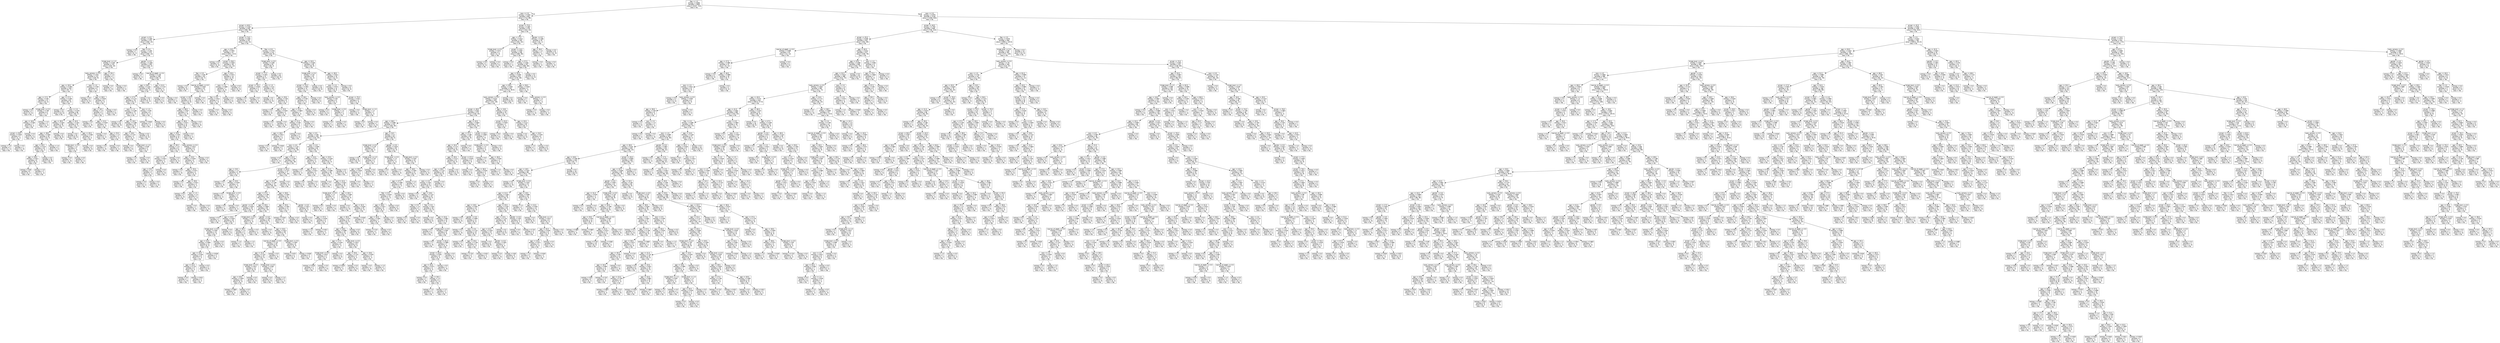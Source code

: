 digraph Tree {
node [shape=box, fontname="helvetica"] ;
edge [fontname="helvetica"] ;
0 [label="flee <= 1.5\nentropy = 0.806\nsamples = 2930\nvalue = [2207, 723]\nclass = No"] ;
1 [label="race <= 2.5\nentropy = 0.503\nsamples = 802\nvalue = [713, 89]\nclass = No"] ;
0 -> 1 [labeldistance=2.5, labelangle=45, headlabel="True"] ;
2 [label="armed <= 40.0\nentropy = 0.418\nsamples = 426\nvalue = [390, 36]\nclass = No"] ;
1 -> 2 ;
3 [label="armed <= 0.5\nentropy = 0.305\nsamples = 275\nvalue = [260, 15]\nclass = No"] ;
2 -> 3 ;
4 [label="entropy = 0.0\nsamples = 1\nvalue = [0, 1]\nclass = Yes"] ;
3 -> 4 ;
5 [label="flee <= 0.5\nentropy = 0.291\nsamples = 274\nvalue = [260, 14]\nclass = No"] ;
3 -> 5 ;
6 [label="threat_level <= 1.5\nentropy = 0.426\nsamples = 115\nvalue = [105, 10]\nclass = No"] ;
5 -> 6 ;
7 [label="body_camera <= 0.5\nentropy = 0.401\nsamples = 113\nvalue = [104, 9]\nclass = No"] ;
6 -> 7 ;
8 [label="age <= 19.5\nentropy = 0.356\nsamples = 104\nvalue = [97, 7]\nclass = No"] ;
7 -> 8 ;
9 [label="age <= 17.5\nentropy = 0.65\nsamples = 12\nvalue = [10, 2]\nclass = No"] ;
8 -> 9 ;
10 [label="entropy = 0.0\nsamples = 3\nvalue = [3, 0]\nclass = No"] ;
9 -> 10 ;
11 [label="threat_level <= 0.5\nentropy = 0.764\nsamples = 9\nvalue = [7, 2]\nclass = No"] ;
9 -> 11 ;
12 [label="age <= 18.5\nentropy = 0.592\nsamples = 7\nvalue = [6, 1]\nclass = No"] ;
11 -> 12 ;
13 [label="armed <= 30.5\nentropy = 0.918\nsamples = 3\nvalue = [2, 1]\nclass = No"] ;
12 -> 13 ;
14 [label="entropy = 1.0\nsamples = 2\nvalue = [1, 1]\nclass = No"] ;
13 -> 14 ;
15 [label="entropy = 0.0\nsamples = 1\nvalue = [1, 0]\nclass = No"] ;
13 -> 15 ;
16 [label="entropy = 0.0\nsamples = 4\nvalue = [4, 0]\nclass = No"] ;
12 -> 16 ;
17 [label="entropy = 1.0\nsamples = 2\nvalue = [1, 1]\nclass = No"] ;
11 -> 17 ;
18 [label="age <= 27.5\nentropy = 0.305\nsamples = 92\nvalue = [87, 5]\nclass = No"] ;
8 -> 18 ;
19 [label="entropy = 0.0\nsamples = 24\nvalue = [24, 0]\nclass = No"] ;
18 -> 19 ;
20 [label="race <= 1.5\nentropy = 0.379\nsamples = 68\nvalue = [63, 5]\nclass = No"] ;
18 -> 20 ;
21 [label="age <= 39.5\nentropy = 0.503\nsamples = 36\nvalue = [32, 4]\nclass = No"] ;
20 -> 21 ;
22 [label="age <= 38.5\nentropy = 0.592\nsamples = 28\nvalue = [24, 4]\nclass = No"] ;
21 -> 22 ;
23 [label="age <= 29.5\nentropy = 0.414\nsamples = 24\nvalue = [22, 2]\nclass = No"] ;
22 -> 23 ;
24 [label="age <= 28.5\nentropy = 0.811\nsamples = 8\nvalue = [6, 2]\nclass = No"] ;
23 -> 24 ;
25 [label="entropy = 0.65\nsamples = 6\nvalue = [5, 1]\nclass = No"] ;
24 -> 25 ;
26 [label="entropy = 1.0\nsamples = 2\nvalue = [1, 1]\nclass = No"] ;
24 -> 26 ;
27 [label="entropy = 0.0\nsamples = 16\nvalue = [16, 0]\nclass = No"] ;
23 -> 27 ;
28 [label="entropy = 1.0\nsamples = 4\nvalue = [2, 2]\nclass = No"] ;
22 -> 28 ;
29 [label="entropy = 0.0\nsamples = 8\nvalue = [8, 0]\nclass = No"] ;
21 -> 29 ;
30 [label="age <= 44.5\nentropy = 0.201\nsamples = 32\nvalue = [31, 1]\nclass = No"] ;
20 -> 30 ;
31 [label="entropy = 0.0\nsamples = 25\nvalue = [25, 0]\nclass = No"] ;
30 -> 31 ;
32 [label="age <= 45.5\nentropy = 0.592\nsamples = 7\nvalue = [6, 1]\nclass = No"] ;
30 -> 32 ;
33 [label="threat_level <= 0.5\nentropy = 1.0\nsamples = 2\nvalue = [1, 1]\nclass = No"] ;
32 -> 33 ;
34 [label="entropy = 0.0\nsamples = 1\nvalue = [1, 0]\nclass = No"] ;
33 -> 34 ;
35 [label="entropy = 0.0\nsamples = 1\nvalue = [0, 1]\nclass = Yes"] ;
33 -> 35 ;
36 [label="entropy = 0.0\nsamples = 5\nvalue = [5, 0]\nclass = No"] ;
32 -> 36 ;
37 [label="race <= 1.5\nentropy = 0.764\nsamples = 9\nvalue = [7, 2]\nclass = No"] ;
7 -> 37 ;
38 [label="entropy = 0.0\nsamples = 3\nvalue = [3, 0]\nclass = No"] ;
37 -> 38 ;
39 [label="age <= 28.5\nentropy = 0.918\nsamples = 6\nvalue = [4, 2]\nclass = No"] ;
37 -> 39 ;
40 [label="age <= 18.5\nentropy = 1.0\nsamples = 4\nvalue = [2, 2]\nclass = No"] ;
39 -> 40 ;
41 [label="entropy = 0.0\nsamples = 1\nvalue = [1, 0]\nclass = No"] ;
40 -> 41 ;
42 [label="age <= 22.0\nentropy = 0.918\nsamples = 3\nvalue = [1, 2]\nclass = Yes"] ;
40 -> 42 ;
43 [label="entropy = 0.0\nsamples = 1\nvalue = [0, 1]\nclass = Yes"] ;
42 -> 43 ;
44 [label="age <= 25.0\nentropy = 1.0\nsamples = 2\nvalue = [1, 1]\nclass = No"] ;
42 -> 44 ;
45 [label="entropy = 0.0\nsamples = 1\nvalue = [1, 0]\nclass = No"] ;
44 -> 45 ;
46 [label="entropy = 0.0\nsamples = 1\nvalue = [0, 1]\nclass = Yes"] ;
44 -> 46 ;
47 [label="entropy = 0.0\nsamples = 2\nvalue = [2, 0]\nclass = No"] ;
39 -> 47 ;
48 [label="age <= 35.0\nentropy = 1.0\nsamples = 2\nvalue = [1, 1]\nclass = No"] ;
6 -> 48 ;
49 [label="entropy = 0.0\nsamples = 1\nvalue = [1, 0]\nclass = No"] ;
48 -> 49 ;
50 [label="entropy = 0.0\nsamples = 1\nvalue = [0, 1]\nclass = Yes"] ;
48 -> 50 ;
51 [label="gender <= 0.5\nentropy = 0.169\nsamples = 159\nvalue = [155, 4]\nclass = No"] ;
5 -> 51 ;
52 [label="entropy = 0.0\nsamples = 1\nvalue = [0, 1]\nclass = Yes"] ;
51 -> 52 ;
53 [label="manner_of_death <= 0.5\nentropy = 0.136\nsamples = 158\nvalue = [155, 3]\nclass = No"] ;
51 -> 53 ;
54 [label="age <= 28.5\nentropy = 0.101\nsamples = 153\nvalue = [151, 2]\nclass = No"] ;
53 -> 54 ;
55 [label="age <= 27.5\nentropy = 0.172\nsamples = 78\nvalue = [76, 2]\nclass = No"] ;
54 -> 55 ;
56 [label="race <= 1.5\nentropy = 0.106\nsamples = 72\nvalue = [71, 1]\nclass = No"] ;
55 -> 56 ;
57 [label="entropy = 0.0\nsamples = 52\nvalue = [52, 0]\nclass = No"] ;
56 -> 57 ;
58 [label="age <= 19.5\nentropy = 0.286\nsamples = 20\nvalue = [19, 1]\nclass = No"] ;
56 -> 58 ;
59 [label="age <= 18.0\nentropy = 0.722\nsamples = 5\nvalue = [4, 1]\nclass = No"] ;
58 -> 59 ;
60 [label="entropy = 0.0\nsamples = 2\nvalue = [2, 0]\nclass = No"] ;
59 -> 60 ;
61 [label="threat_level <= 1.0\nentropy = 0.918\nsamples = 3\nvalue = [2, 1]\nclass = No"] ;
59 -> 61 ;
62 [label="entropy = 1.0\nsamples = 2\nvalue = [1, 1]\nclass = No"] ;
61 -> 62 ;
63 [label="entropy = 0.0\nsamples = 1\nvalue = [1, 0]\nclass = No"] ;
61 -> 63 ;
64 [label="entropy = 0.0\nsamples = 15\nvalue = [15, 0]\nclass = No"] ;
58 -> 64 ;
65 [label="race <= 1.5\nentropy = 0.65\nsamples = 6\nvalue = [5, 1]\nclass = No"] ;
55 -> 65 ;
66 [label="entropy = 0.918\nsamples = 3\nvalue = [2, 1]\nclass = No"] ;
65 -> 66 ;
67 [label="entropy = 0.0\nsamples = 3\nvalue = [3, 0]\nclass = No"] ;
65 -> 67 ;
68 [label="entropy = 0.0\nsamples = 75\nvalue = [75, 0]\nclass = No"] ;
54 -> 68 ;
69 [label="age <= 41.5\nentropy = 0.722\nsamples = 5\nvalue = [4, 1]\nclass = No"] ;
53 -> 69 ;
70 [label="entropy = 0.0\nsamples = 4\nvalue = [4, 0]\nclass = No"] ;
69 -> 70 ;
71 [label="entropy = 0.0\nsamples = 1\nvalue = [0, 1]\nclass = Yes"] ;
69 -> 71 ;
72 [label="armed <= 74.5\nentropy = 0.582\nsamples = 151\nvalue = [130, 21]\nclass = No"] ;
2 -> 72 ;
73 [label="age <= 20.5\nentropy = 0.901\nsamples = 41\nvalue = [28.0, 13.0]\nclass = No"] ;
72 -> 73 ;
74 [label="entropy = 0.0\nsamples = 5\nvalue = [5, 0]\nclass = No"] ;
73 -> 74 ;
75 [label="armed <= 56.0\nentropy = 0.944\nsamples = 36\nvalue = [23, 13]\nclass = No"] ;
73 -> 75 ;
76 [label="flee <= 0.5\nentropy = 0.84\nsamples = 26\nvalue = [19, 7]\nclass = No"] ;
75 -> 76 ;
77 [label="entropy = 0.0\nsamples = 6\nvalue = [6, 0]\nclass = No"] ;
76 -> 77 ;
78 [label="manner_of_death <= 0.5\nentropy = 0.934\nsamples = 20\nvalue = [13, 7]\nclass = No"] ;
76 -> 78 ;
79 [label="armed <= 43.0\nentropy = 0.9\nsamples = 19\nvalue = [13, 6]\nclass = No"] ;
78 -> 79 ;
80 [label="age <= 48.0\nentropy = 0.937\nsamples = 17\nvalue = [11, 6]\nclass = No"] ;
79 -> 80 ;
81 [label="age <= 46.0\nentropy = 0.971\nsamples = 15\nvalue = [9, 6]\nclass = No"] ;
80 -> 81 ;
82 [label="age <= 30.5\nentropy = 0.94\nsamples = 14\nvalue = [9, 5]\nclass = No"] ;
81 -> 82 ;
83 [label="age <= 28.5\nentropy = 1.0\nsamples = 6\nvalue = [3, 3]\nclass = No"] ;
82 -> 83 ;
84 [label="race <= 1.5\nentropy = 0.811\nsamples = 4\nvalue = [3, 1]\nclass = No"] ;
83 -> 84 ;
85 [label="age <= 25.5\nentropy = 1.0\nsamples = 2\nvalue = [1, 1]\nclass = No"] ;
84 -> 85 ;
86 [label="entropy = 0.0\nsamples = 1\nvalue = [0, 1]\nclass = Yes"] ;
85 -> 86 ;
87 [label="entropy = 0.0\nsamples = 1\nvalue = [1, 0]\nclass = No"] ;
85 -> 87 ;
88 [label="entropy = 0.0\nsamples = 2\nvalue = [2, 0]\nclass = No"] ;
84 -> 88 ;
89 [label="entropy = 0.0\nsamples = 2\nvalue = [0, 2]\nclass = Yes"] ;
83 -> 89 ;
90 [label="body_camera <= 0.5\nentropy = 0.811\nsamples = 8\nvalue = [6, 2]\nclass = No"] ;
82 -> 90 ;
91 [label="age <= 33.0\nentropy = 0.918\nsamples = 6\nvalue = [4, 2]\nclass = No"] ;
90 -> 91 ;
92 [label="entropy = 0.0\nsamples = 1\nvalue = [1, 0]\nclass = No"] ;
91 -> 92 ;
93 [label="age <= 35.5\nentropy = 0.971\nsamples = 5\nvalue = [3, 2]\nclass = No"] ;
91 -> 93 ;
94 [label="entropy = 0.0\nsamples = 1\nvalue = [0, 1]\nclass = Yes"] ;
93 -> 94 ;
95 [label="age <= 39.0\nentropy = 0.811\nsamples = 4\nvalue = [3, 1]\nclass = No"] ;
93 -> 95 ;
96 [label="entropy = 0.0\nsamples = 2\nvalue = [2, 0]\nclass = No"] ;
95 -> 96 ;
97 [label="race <= 1.5\nentropy = 1.0\nsamples = 2\nvalue = [1, 1]\nclass = No"] ;
95 -> 97 ;
98 [label="entropy = 0.0\nsamples = 1\nvalue = [0, 1]\nclass = Yes"] ;
97 -> 98 ;
99 [label="entropy = 0.0\nsamples = 1\nvalue = [1, 0]\nclass = No"] ;
97 -> 99 ;
100 [label="entropy = 0.0\nsamples = 2\nvalue = [2, 0]\nclass = No"] ;
90 -> 100 ;
101 [label="entropy = 0.0\nsamples = 1\nvalue = [0, 1]\nclass = Yes"] ;
81 -> 101 ;
102 [label="entropy = 0.0\nsamples = 2\nvalue = [2, 0]\nclass = No"] ;
80 -> 102 ;
103 [label="entropy = 0.0\nsamples = 2\nvalue = [2, 0]\nclass = No"] ;
79 -> 103 ;
104 [label="entropy = 0.0\nsamples = 1\nvalue = [0, 1]\nclass = Yes"] ;
78 -> 104 ;
105 [label="age <= 35.5\nentropy = 0.971\nsamples = 10\nvalue = [4, 6]\nclass = Yes"] ;
75 -> 105 ;
106 [label="race <= 1.5\nentropy = 0.985\nsamples = 7\nvalue = [4, 3]\nclass = No"] ;
105 -> 106 ;
107 [label="flee <= 0.5\nentropy = 0.811\nsamples = 4\nvalue = [1, 3]\nclass = Yes"] ;
106 -> 107 ;
108 [label="entropy = 0.0\nsamples = 1\nvalue = [1, 0]\nclass = No"] ;
107 -> 108 ;
109 [label="entropy = 0.0\nsamples = 3\nvalue = [0, 3]\nclass = Yes"] ;
107 -> 109 ;
110 [label="entropy = 0.0\nsamples = 3\nvalue = [3, 0]\nclass = No"] ;
106 -> 110 ;
111 [label="entropy = 0.0\nsamples = 3\nvalue = [0, 3]\nclass = Yes"] ;
105 -> 111 ;
112 [label="flee <= 0.5\nentropy = 0.376\nsamples = 110\nvalue = [102, 8]\nclass = No"] ;
72 -> 112 ;
113 [label="threat_level <= 0.5\nentropy = 0.208\nsamples = 61\nvalue = [59, 2]\nclass = No"] ;
112 -> 113 ;
114 [label="armed <= 77.0\nentropy = 0.454\nsamples = 21\nvalue = [19, 2]\nclass = No"] ;
113 -> 114 ;
115 [label="armed <= 75.5\nentropy = 0.918\nsamples = 3\nvalue = [2, 1]\nclass = No"] ;
114 -> 115 ;
116 [label="entropy = 0.0\nsamples = 2\nvalue = [2, 0]\nclass = No"] ;
115 -> 116 ;
117 [label="entropy = 0.0\nsamples = 1\nvalue = [0, 1]\nclass = Yes"] ;
115 -> 117 ;
118 [label="race <= 1.5\nentropy = 0.31\nsamples = 18\nvalue = [17, 1]\nclass = No"] ;
114 -> 118 ;
119 [label="entropy = 0.0\nsamples = 12\nvalue = [12, 0]\nclass = No"] ;
118 -> 119 ;
120 [label="age <= 29.0\nentropy = 0.65\nsamples = 6\nvalue = [5, 1]\nclass = No"] ;
118 -> 120 ;
121 [label="entropy = 0.0\nsamples = 3\nvalue = [3, 0]\nclass = No"] ;
120 -> 121 ;
122 [label="age <= 33.5\nentropy = 0.918\nsamples = 3\nvalue = [2, 1]\nclass = No"] ;
120 -> 122 ;
123 [label="entropy = 0.0\nsamples = 1\nvalue = [0, 1]\nclass = Yes"] ;
122 -> 123 ;
124 [label="entropy = 0.0\nsamples = 2\nvalue = [2, 0]\nclass = No"] ;
122 -> 124 ;
125 [label="entropy = 0.0\nsamples = 40\nvalue = [40, 0]\nclass = No"] ;
113 -> 125 ;
126 [label="age <= 33.5\nentropy = 0.536\nsamples = 49\nvalue = [43, 6]\nclass = No"] ;
112 -> 126 ;
127 [label="threat_level <= 0.5\nentropy = 0.33\nsamples = 33\nvalue = [31, 2]\nclass = No"] ;
126 -> 127 ;
128 [label="armed <= 75.5\nentropy = 0.592\nsamples = 14\nvalue = [12, 2]\nclass = No"] ;
127 -> 128 ;
129 [label="age <= 28.5\nentropy = 0.764\nsamples = 9\nvalue = [7, 2]\nclass = No"] ;
128 -> 129 ;
130 [label="age <= 23.5\nentropy = 0.863\nsamples = 7\nvalue = [5, 2]\nclass = No"] ;
129 -> 130 ;
131 [label="age <= 21.0\nentropy = 0.65\nsamples = 6\nvalue = [5, 1]\nclass = No"] ;
130 -> 131 ;
132 [label="age <= 18.0\nentropy = 0.811\nsamples = 4\nvalue = [3, 1]\nclass = No"] ;
131 -> 132 ;
133 [label="entropy = 0.0\nsamples = 1\nvalue = [1, 0]\nclass = No"] ;
132 -> 133 ;
134 [label="entropy = 0.918\nsamples = 3\nvalue = [2, 1]\nclass = No"] ;
132 -> 134 ;
135 [label="entropy = 0.0\nsamples = 2\nvalue = [2, 0]\nclass = No"] ;
131 -> 135 ;
136 [label="entropy = 0.0\nsamples = 1\nvalue = [0, 1]\nclass = Yes"] ;
130 -> 136 ;
137 [label="entropy = 0.0\nsamples = 2\nvalue = [2, 0]\nclass = No"] ;
129 -> 137 ;
138 [label="entropy = 0.0\nsamples = 5\nvalue = [5, 0]\nclass = No"] ;
128 -> 138 ;
139 [label="entropy = 0.0\nsamples = 19\nvalue = [19, 0]\nclass = No"] ;
127 -> 139 ;
140 [label="age <= 39.5\nentropy = 0.811\nsamples = 16\nvalue = [12, 4]\nclass = No"] ;
126 -> 140 ;
141 [label="race <= 1.5\nentropy = 0.971\nsamples = 10\nvalue = [6, 4]\nclass = No"] ;
140 -> 141 ;
142 [label="body_camera <= 0.5\nentropy = 0.65\nsamples = 6\nvalue = [5, 1]\nclass = No"] ;
141 -> 142 ;
143 [label="entropy = 0.0\nsamples = 4\nvalue = [4, 0]\nclass = No"] ;
142 -> 143 ;
144 [label="threat_level <= 0.5\nentropy = 1.0\nsamples = 2\nvalue = [1, 1]\nclass = No"] ;
142 -> 144 ;
145 [label="entropy = 0.0\nsamples = 1\nvalue = [0, 1]\nclass = Yes"] ;
144 -> 145 ;
146 [label="entropy = 0.0\nsamples = 1\nvalue = [1, 0]\nclass = No"] ;
144 -> 146 ;
147 [label="armed <= 75.5\nentropy = 0.811\nsamples = 4\nvalue = [1, 3]\nclass = Yes"] ;
141 -> 147 ;
148 [label="entropy = 0.0\nsamples = 2\nvalue = [0, 2]\nclass = Yes"] ;
147 -> 148 ;
149 [label="threat_level <= 1.5\nentropy = 1.0\nsamples = 2\nvalue = [1, 1]\nclass = No"] ;
147 -> 149 ;
150 [label="entropy = 0.0\nsamples = 1\nvalue = [0, 1]\nclass = Yes"] ;
149 -> 150 ;
151 [label="entropy = 0.0\nsamples = 1\nvalue = [1, 0]\nclass = No"] ;
149 -> 151 ;
152 [label="entropy = 0.0\nsamples = 6\nvalue = [6, 0]\nclass = No"] ;
140 -> 152 ;
153 [label="armed <= 75.5\nentropy = 0.587\nsamples = 376\nvalue = [323, 53]\nclass = No"] ;
1 -> 153 ;
154 [label="age <= 17.5\nentropy = 0.614\nsamples = 343\nvalue = [291, 52]\nclass = No"] ;
153 -> 154 ;
155 [label="threat_level <= 0.5\nentropy = 0.971\nsamples = 5\nvalue = [2, 3]\nclass = Yes"] ;
154 -> 155 ;
156 [label="entropy = 0.0\nsamples = 3\nvalue = [0, 3]\nclass = Yes"] ;
155 -> 156 ;
157 [label="entropy = 0.0\nsamples = 2\nvalue = [2, 0]\nclass = No"] ;
155 -> 157 ;
158 [label="armed <= 13.0\nentropy = 0.597\nsamples = 338\nvalue = [289, 49]\nclass = No"] ;
154 -> 158 ;
159 [label="entropy = 0.0\nsamples = 1\nvalue = [0, 1]\nclass = Yes"] ;
158 -> 159 ;
160 [label="age <= 57.5\nentropy = 0.591\nsamples = 337\nvalue = [289, 48]\nclass = No"] ;
158 -> 160 ;
161 [label="age <= 55.5\nentropy = 0.605\nsamples = 324\nvalue = [276, 48]\nclass = No"] ;
160 -> 161 ;
162 [label="age <= 49.5\nentropy = 0.593\nsamples = 321\nvalue = [275.0, 46.0]\nclass = No"] ;
161 -> 162 ;
163 [label="body_camera <= 0.5\nentropy = 0.614\nsamples = 303\nvalue = [257, 46]\nclass = No"] ;
162 -> 163 ;
164 [label="armed <= 39.5\nentropy = 0.641\nsamples = 270\nvalue = [226, 44]\nclass = No"] ;
163 -> 164 ;
165 [label="age <= 38.5\nentropy = 0.586\nsamples = 213\nvalue = [183, 30]\nclass = No"] ;
164 -> 165 ;
166 [label="flee <= 0.5\nentropy = 0.65\nsamples = 150\nvalue = [125, 25]\nclass = No"] ;
165 -> 166 ;
167 [label="race <= 4.5\nentropy = 0.731\nsamples = 88\nvalue = [70, 18]\nclass = No"] ;
166 -> 167 ;
168 [label="entropy = 0.0\nsamples = 7\nvalue = [7, 0]\nclass = No"] ;
167 -> 168 ;
169 [label="age <= 21.5\nentropy = 0.764\nsamples = 81\nvalue = [63, 18]\nclass = No"] ;
167 -> 169 ;
170 [label="age <= 19.5\nentropy = 1.0\nsamples = 4\nvalue = [2, 2]\nclass = No"] ;
169 -> 170 ;
171 [label="entropy = 0.0\nsamples = 1\nvalue = [1, 0]\nclass = No"] ;
170 -> 171 ;
172 [label="age <= 20.5\nentropy = 0.918\nsamples = 3\nvalue = [1, 2]\nclass = Yes"] ;
170 -> 172 ;
173 [label="entropy = 0.0\nsamples = 1\nvalue = [0, 1]\nclass = Yes"] ;
172 -> 173 ;
174 [label="threat_level <= 0.5\nentropy = 1.0\nsamples = 2\nvalue = [1, 1]\nclass = No"] ;
172 -> 174 ;
175 [label="entropy = 0.0\nsamples = 1\nvalue = [1, 0]\nclass = No"] ;
174 -> 175 ;
176 [label="entropy = 0.0\nsamples = 1\nvalue = [0, 1]\nclass = Yes"] ;
174 -> 176 ;
177 [label="armed <= 32.0\nentropy = 0.737\nsamples = 77\nvalue = [61, 16]\nclass = No"] ;
169 -> 177 ;
178 [label="age <= 34.5\nentropy = 0.748\nsamples = 75\nvalue = [59, 16]\nclass = No"] ;
177 -> 178 ;
179 [label="age <= 27.5\nentropy = 0.796\nsamples = 54\nvalue = [41, 13]\nclass = No"] ;
178 -> 179 ;
180 [label="gender <= 0.5\nentropy = 0.629\nsamples = 19\nvalue = [16, 3]\nclass = No"] ;
179 -> 180 ;
181 [label="entropy = 0.0\nsamples = 1\nvalue = [0, 1]\nclass = Yes"] ;
180 -> 181 ;
182 [label="age <= 25.5\nentropy = 0.503\nsamples = 18\nvalue = [16, 2]\nclass = No"] ;
180 -> 182 ;
183 [label="threat_level <= 0.5\nentropy = 0.592\nsamples = 14\nvalue = [12, 2]\nclass = No"] ;
182 -> 183 ;
184 [label="age <= 24.5\nentropy = 0.684\nsamples = 11\nvalue = [9, 2]\nclass = No"] ;
183 -> 184 ;
185 [label="age <= 23.5\nentropy = 0.544\nsamples = 8\nvalue = [7, 1]\nclass = No"] ;
184 -> 185 ;
186 [label="age <= 22.5\nentropy = 0.722\nsamples = 5\nvalue = [4, 1]\nclass = No"] ;
185 -> 186 ;
187 [label="entropy = 0.0\nsamples = 1\nvalue = [1, 0]\nclass = No"] ;
186 -> 187 ;
188 [label="entropy = 0.811\nsamples = 4\nvalue = [3, 1]\nclass = No"] ;
186 -> 188 ;
189 [label="entropy = 0.0\nsamples = 3\nvalue = [3, 0]\nclass = No"] ;
185 -> 189 ;
190 [label="entropy = 0.918\nsamples = 3\nvalue = [2, 1]\nclass = No"] ;
184 -> 190 ;
191 [label="entropy = 0.0\nsamples = 3\nvalue = [3, 0]\nclass = No"] ;
183 -> 191 ;
192 [label="entropy = 0.0\nsamples = 4\nvalue = [4, 0]\nclass = No"] ;
182 -> 192 ;
193 [label="age <= 29.5\nentropy = 0.863\nsamples = 35\nvalue = [25, 10]\nclass = No"] ;
179 -> 193 ;
194 [label="threat_level <= 0.5\nentropy = 0.971\nsamples = 5\nvalue = [2, 3]\nclass = Yes"] ;
193 -> 194 ;
195 [label="age <= 28.5\nentropy = 1.0\nsamples = 4\nvalue = [2, 2]\nclass = No"] ;
194 -> 195 ;
196 [label="entropy = 1.0\nsamples = 2\nvalue = [1, 1]\nclass = No"] ;
195 -> 196 ;
197 [label="entropy = 1.0\nsamples = 2\nvalue = [1, 1]\nclass = No"] ;
195 -> 197 ;
198 [label="entropy = 0.0\nsamples = 1\nvalue = [0, 1]\nclass = Yes"] ;
194 -> 198 ;
199 [label="gender <= 0.5\nentropy = 0.784\nsamples = 30\nvalue = [23, 7]\nclass = No"] ;
193 -> 199 ;
200 [label="entropy = 0.0\nsamples = 2\nvalue = [2, 0]\nclass = No"] ;
199 -> 200 ;
201 [label="age <= 33.5\nentropy = 0.811\nsamples = 28\nvalue = [21, 7]\nclass = No"] ;
199 -> 201 ;
202 [label="manner_of_death <= 0.5\nentropy = 0.722\nsamples = 20\nvalue = [16, 4]\nclass = No"] ;
201 -> 202 ;
203 [label="age <= 31.5\nentropy = 0.742\nsamples = 19\nvalue = [15, 4]\nclass = No"] ;
202 -> 203 ;
204 [label="threat_level <= 0.5\nentropy = 0.811\nsamples = 12\nvalue = [9, 3]\nclass = No"] ;
203 -> 204 ;
205 [label="age <= 30.5\nentropy = 0.954\nsamples = 8\nvalue = [5, 3]\nclass = No"] ;
204 -> 205 ;
206 [label="entropy = 0.863\nsamples = 7\nvalue = [5, 2]\nclass = No"] ;
205 -> 206 ;
207 [label="entropy = 0.0\nsamples = 1\nvalue = [0, 1]\nclass = Yes"] ;
205 -> 207 ;
208 [label="entropy = 0.0\nsamples = 4\nvalue = [4, 0]\nclass = No"] ;
204 -> 208 ;
209 [label="threat_level <= 0.5\nentropy = 0.592\nsamples = 7\nvalue = [6, 1]\nclass = No"] ;
203 -> 209 ;
210 [label="entropy = 0.0\nsamples = 5\nvalue = [5, 0]\nclass = No"] ;
209 -> 210 ;
211 [label="entropy = 1.0\nsamples = 2\nvalue = [1, 1]\nclass = No"] ;
209 -> 211 ;
212 [label="entropy = 0.0\nsamples = 1\nvalue = [1, 0]\nclass = No"] ;
202 -> 212 ;
213 [label="threat_level <= 0.5\nentropy = 0.954\nsamples = 8\nvalue = [5, 3]\nclass = No"] ;
201 -> 213 ;
214 [label="entropy = 0.971\nsamples = 5\nvalue = [3, 2]\nclass = No"] ;
213 -> 214 ;
215 [label="entropy = 0.918\nsamples = 3\nvalue = [2, 1]\nclass = No"] ;
213 -> 215 ;
216 [label="age <= 36.5\nentropy = 0.592\nsamples = 21\nvalue = [18, 3]\nclass = No"] ;
178 -> 216 ;
217 [label="age <= 35.5\nentropy = 0.391\nsamples = 13\nvalue = [12, 1]\nclass = No"] ;
216 -> 217 ;
218 [label="entropy = 0.544\nsamples = 8\nvalue = [7, 1]\nclass = No"] ;
217 -> 218 ;
219 [label="entropy = 0.0\nsamples = 5\nvalue = [5, 0]\nclass = No"] ;
217 -> 219 ;
220 [label="gender <= 0.5\nentropy = 0.811\nsamples = 8\nvalue = [6, 2]\nclass = No"] ;
216 -> 220 ;
221 [label="entropy = 0.0\nsamples = 2\nvalue = [2, 0]\nclass = No"] ;
220 -> 221 ;
222 [label="age <= 37.5\nentropy = 0.918\nsamples = 6\nvalue = [4, 2]\nclass = No"] ;
220 -> 222 ;
223 [label="entropy = 1.0\nsamples = 2\nvalue = [1, 1]\nclass = No"] ;
222 -> 223 ;
224 [label="entropy = 0.811\nsamples = 4\nvalue = [3, 1]\nclass = No"] ;
222 -> 224 ;
225 [label="entropy = 0.0\nsamples = 2\nvalue = [2, 0]\nclass = No"] ;
177 -> 225 ;
226 [label="race <= 4.0\nentropy = 0.509\nsamples = 62\nvalue = [55, 7]\nclass = No"] ;
166 -> 226 ;
227 [label="age <= 24.0\nentropy = 0.971\nsamples = 5\nvalue = [3, 2]\nclass = No"] ;
226 -> 227 ;
228 [label="entropy = 0.0\nsamples = 1\nvalue = [0, 1]\nclass = Yes"] ;
227 -> 228 ;
229 [label="age <= 35.0\nentropy = 0.811\nsamples = 4\nvalue = [3, 1]\nclass = No"] ;
227 -> 229 ;
230 [label="entropy = 0.0\nsamples = 3\nvalue = [3, 0]\nclass = No"] ;
229 -> 230 ;
231 [label="entropy = 0.0\nsamples = 1\nvalue = [0, 1]\nclass = Yes"] ;
229 -> 231 ;
232 [label="age <= 33.5\nentropy = 0.429\nsamples = 57\nvalue = [52, 5]\nclass = No"] ;
226 -> 232 ;
233 [label="age <= 21.5\nentropy = 0.496\nsamples = 46\nvalue = [41, 5]\nclass = No"] ;
232 -> 233 ;
234 [label="entropy = 0.0\nsamples = 7\nvalue = [7, 0]\nclass = No"] ;
233 -> 234 ;
235 [label="age <= 22.5\nentropy = 0.552\nsamples = 39\nvalue = [34, 5]\nclass = No"] ;
233 -> 235 ;
236 [label="threat_level <= 0.5\nentropy = 1.0\nsamples = 2\nvalue = [1, 1]\nclass = No"] ;
235 -> 236 ;
237 [label="entropy = 0.0\nsamples = 1\nvalue = [0, 1]\nclass = Yes"] ;
236 -> 237 ;
238 [label="entropy = 0.0\nsamples = 1\nvalue = [1, 0]\nclass = No"] ;
236 -> 238 ;
239 [label="age <= 26.5\nentropy = 0.494\nsamples = 37\nvalue = [33, 4]\nclass = No"] ;
235 -> 239 ;
240 [label="entropy = 0.0\nsamples = 12\nvalue = [12, 0]\nclass = No"] ;
239 -> 240 ;
241 [label="age <= 32.5\nentropy = 0.634\nsamples = 25\nvalue = [21, 4]\nclass = No"] ;
239 -> 241 ;
242 [label="age <= 30.5\nentropy = 0.575\nsamples = 22\nvalue = [19, 3]\nclass = No"] ;
241 -> 242 ;
243 [label="age <= 28.5\nentropy = 0.696\nsamples = 16\nvalue = [13, 3]\nclass = No"] ;
242 -> 243 ;
244 [label="age <= 27.5\nentropy = 0.544\nsamples = 8\nvalue = [7, 1]\nclass = No"] ;
243 -> 244 ;
245 [label="threat_level <= 0.5\nentropy = 0.811\nsamples = 4\nvalue = [3, 1]\nclass = No"] ;
244 -> 245 ;
246 [label="entropy = 0.918\nsamples = 3\nvalue = [2, 1]\nclass = No"] ;
245 -> 246 ;
247 [label="entropy = 0.0\nsamples = 1\nvalue = [1, 0]\nclass = No"] ;
245 -> 247 ;
248 [label="entropy = 0.0\nsamples = 4\nvalue = [4, 0]\nclass = No"] ;
244 -> 248 ;
249 [label="threat_level <= 0.5\nentropy = 0.811\nsamples = 8\nvalue = [6, 2]\nclass = No"] ;
243 -> 249 ;
250 [label="age <= 29.5\nentropy = 0.722\nsamples = 5\nvalue = [4, 1]\nclass = No"] ;
249 -> 250 ;
251 [label="entropy = 0.918\nsamples = 3\nvalue = [2, 1]\nclass = No"] ;
250 -> 251 ;
252 [label="entropy = 0.0\nsamples = 2\nvalue = [2, 0]\nclass = No"] ;
250 -> 252 ;
253 [label="age <= 29.5\nentropy = 0.918\nsamples = 3\nvalue = [2, 1]\nclass = No"] ;
249 -> 253 ;
254 [label="entropy = 0.0\nsamples = 1\nvalue = [1, 0]\nclass = No"] ;
253 -> 254 ;
255 [label="entropy = 1.0\nsamples = 2\nvalue = [1, 1]\nclass = No"] ;
253 -> 255 ;
256 [label="entropy = 0.0\nsamples = 6\nvalue = [6, 0]\nclass = No"] ;
242 -> 256 ;
257 [label="entropy = 0.918\nsamples = 3\nvalue = [2, 1]\nclass = No"] ;
241 -> 257 ;
258 [label="entropy = 0.0\nsamples = 11\nvalue = [11, 0]\nclass = No"] ;
232 -> 258 ;
259 [label="age <= 44.5\nentropy = 0.4\nsamples = 63\nvalue = [58, 5]\nclass = No"] ;
165 -> 259 ;
260 [label="threat_level <= 0.5\nentropy = 0.179\nsamples = 37\nvalue = [36, 1]\nclass = No"] ;
259 -> 260 ;
261 [label="entropy = 0.0\nsamples = 32\nvalue = [32, 0]\nclass = No"] ;
260 -> 261 ;
262 [label="threat_level <= 1.5\nentropy = 0.722\nsamples = 5\nvalue = [4, 1]\nclass = No"] ;
260 -> 262 ;
263 [label="age <= 39.5\nentropy = 0.918\nsamples = 3\nvalue = [2, 1]\nclass = No"] ;
262 -> 263 ;
264 [label="entropy = 0.0\nsamples = 1\nvalue = [1, 0]\nclass = No"] ;
263 -> 264 ;
265 [label="entropy = 1.0\nsamples = 2\nvalue = [1, 1]\nclass = No"] ;
263 -> 265 ;
266 [label="entropy = 0.0\nsamples = 2\nvalue = [2, 0]\nclass = No"] ;
262 -> 266 ;
267 [label="gender <= 0.5\nentropy = 0.619\nsamples = 26\nvalue = [22, 4]\nclass = No"] ;
259 -> 267 ;
268 [label="threat_level <= 0.5\nentropy = 1.0\nsamples = 2\nvalue = [1, 1]\nclass = No"] ;
267 -> 268 ;
269 [label="entropy = 0.0\nsamples = 1\nvalue = [0, 1]\nclass = Yes"] ;
268 -> 269 ;
270 [label="entropy = 0.0\nsamples = 1\nvalue = [1, 0]\nclass = No"] ;
268 -> 270 ;
271 [label="threat_level <= 0.5\nentropy = 0.544\nsamples = 24\nvalue = [21, 3]\nclass = No"] ;
267 -> 271 ;
272 [label="age <= 48.5\nentropy = 0.592\nsamples = 21\nvalue = [18, 3]\nclass = No"] ;
271 -> 272 ;
273 [label="age <= 47.5\nentropy = 0.485\nsamples = 19\nvalue = [17, 2]\nclass = No"] ;
272 -> 273 ;
274 [label="flee <= 0.5\nentropy = 0.619\nsamples = 13\nvalue = [11, 2]\nclass = No"] ;
273 -> 274 ;
275 [label="age <= 46.5\nentropy = 0.811\nsamples = 8\nvalue = [6, 2]\nclass = No"] ;
274 -> 275 ;
276 [label="age <= 45.5\nentropy = 0.592\nsamples = 7\nvalue = [6, 1]\nclass = No"] ;
275 -> 276 ;
277 [label="entropy = 0.722\nsamples = 5\nvalue = [4, 1]\nclass = No"] ;
276 -> 277 ;
278 [label="entropy = 0.0\nsamples = 2\nvalue = [2, 0]\nclass = No"] ;
276 -> 278 ;
279 [label="entropy = 0.0\nsamples = 1\nvalue = [0, 1]\nclass = Yes"] ;
275 -> 279 ;
280 [label="entropy = 0.0\nsamples = 5\nvalue = [5, 0]\nclass = No"] ;
274 -> 280 ;
281 [label="entropy = 0.0\nsamples = 6\nvalue = [6, 0]\nclass = No"] ;
273 -> 281 ;
282 [label="entropy = 1.0\nsamples = 2\nvalue = [1, 1]\nclass = No"] ;
272 -> 282 ;
283 [label="entropy = 0.0\nsamples = 3\nvalue = [3, 0]\nclass = No"] ;
271 -> 283 ;
284 [label="age <= 43.5\nentropy = 0.804\nsamples = 57\nvalue = [43, 14]\nclass = No"] ;
164 -> 284 ;
285 [label="age <= 37.5\nentropy = 0.68\nsamples = 50\nvalue = [41, 9]\nclass = No"] ;
284 -> 285 ;
286 [label="age <= 34.5\nentropy = 0.74\nsamples = 43\nvalue = [34, 9]\nclass = No"] ;
285 -> 286 ;
287 [label="age <= 29.5\nentropy = 0.571\nsamples = 37\nvalue = [32, 5]\nclass = No"] ;
286 -> 287 ;
288 [label="age <= 28.5\nentropy = 0.722\nsamples = 25\nvalue = [20, 5]\nclass = No"] ;
287 -> 288 ;
289 [label="race <= 4.5\nentropy = 0.65\nsamples = 24\nvalue = [20, 4]\nclass = No"] ;
288 -> 289 ;
290 [label="entropy = 0.0\nsamples = 4\nvalue = [4, 0]\nclass = No"] ;
289 -> 290 ;
291 [label="age <= 19.5\nentropy = 0.722\nsamples = 20\nvalue = [16, 4]\nclass = No"] ;
289 -> 291 ;
292 [label="flee <= 0.5\nentropy = 1.0\nsamples = 2\nvalue = [1, 1]\nclass = No"] ;
291 -> 292 ;
293 [label="entropy = 0.0\nsamples = 1\nvalue = [0, 1]\nclass = Yes"] ;
292 -> 293 ;
294 [label="entropy = 0.0\nsamples = 1\nvalue = [1, 0]\nclass = No"] ;
292 -> 294 ;
295 [label="flee <= 0.5\nentropy = 0.65\nsamples = 18\nvalue = [15, 3]\nclass = No"] ;
291 -> 295 ;
296 [label="entropy = 0.0\nsamples = 8\nvalue = [8, 0]\nclass = No"] ;
295 -> 296 ;
297 [label="age <= 24.0\nentropy = 0.881\nsamples = 10\nvalue = [7, 3]\nclass = No"] ;
295 -> 297 ;
298 [label="entropy = 0.0\nsamples = 2\nvalue = [2, 0]\nclass = No"] ;
297 -> 298 ;
299 [label="threat_level <= 0.5\nentropy = 0.954\nsamples = 8\nvalue = [5, 3]\nclass = No"] ;
297 -> 299 ;
300 [label="entropy = 0.0\nsamples = 1\nvalue = [1, 0]\nclass = No"] ;
299 -> 300 ;
301 [label="armed <= 61.0\nentropy = 0.985\nsamples = 7\nvalue = [4, 3]\nclass = No"] ;
299 -> 301 ;
302 [label="armed <= 44.0\nentropy = 0.918\nsamples = 6\nvalue = [4, 2]\nclass = No"] ;
301 -> 302 ;
303 [label="age <= 25.5\nentropy = 0.971\nsamples = 5\nvalue = [3, 2]\nclass = No"] ;
302 -> 303 ;
304 [label="entropy = 0.0\nsamples = 1\nvalue = [1, 0]\nclass = No"] ;
303 -> 304 ;
305 [label="age <= 26.5\nentropy = 1.0\nsamples = 4\nvalue = [2, 2]\nclass = No"] ;
303 -> 305 ;
306 [label="entropy = 1.0\nsamples = 2\nvalue = [1, 1]\nclass = No"] ;
305 -> 306 ;
307 [label="entropy = 1.0\nsamples = 2\nvalue = [1, 1]\nclass = No"] ;
305 -> 307 ;
308 [label="entropy = 0.0\nsamples = 1\nvalue = [1, 0]\nclass = No"] ;
302 -> 308 ;
309 [label="entropy = 0.0\nsamples = 1\nvalue = [0, 1]\nclass = Yes"] ;
301 -> 309 ;
310 [label="entropy = 0.0\nsamples = 1\nvalue = [0, 1]\nclass = Yes"] ;
288 -> 310 ;
311 [label="entropy = 0.0\nsamples = 12\nvalue = [12, 0]\nclass = No"] ;
287 -> 311 ;
312 [label="armed <= 57.0\nentropy = 0.918\nsamples = 6\nvalue = [2, 4]\nclass = Yes"] ;
286 -> 312 ;
313 [label="entropy = 0.0\nsamples = 3\nvalue = [0, 3]\nclass = Yes"] ;
312 -> 313 ;
314 [label="age <= 36.5\nentropy = 0.918\nsamples = 3\nvalue = [2, 1]\nclass = No"] ;
312 -> 314 ;
315 [label="entropy = 0.0\nsamples = 2\nvalue = [2, 0]\nclass = No"] ;
314 -> 315 ;
316 [label="entropy = 0.0\nsamples = 1\nvalue = [0, 1]\nclass = Yes"] ;
314 -> 316 ;
317 [label="entropy = 0.0\nsamples = 7\nvalue = [7, 0]\nclass = No"] ;
285 -> 317 ;
318 [label="armed <= 44.5\nentropy = 0.863\nsamples = 7\nvalue = [2, 5]\nclass = Yes"] ;
284 -> 318 ;
319 [label="threat_level <= 0.5\nentropy = 1.0\nsamples = 4\nvalue = [2, 2]\nclass = No"] ;
318 -> 319 ;
320 [label="entropy = 0.0\nsamples = 1\nvalue = [1, 0]\nclass = No"] ;
319 -> 320 ;
321 [label="age <= 46.5\nentropy = 0.918\nsamples = 3\nvalue = [1, 2]\nclass = Yes"] ;
319 -> 321 ;
322 [label="entropy = 1.0\nsamples = 2\nvalue = [1, 1]\nclass = No"] ;
321 -> 322 ;
323 [label="entropy = 0.0\nsamples = 1\nvalue = [0, 1]\nclass = Yes"] ;
321 -> 323 ;
324 [label="entropy = 0.0\nsamples = 3\nvalue = [0, 3]\nclass = Yes"] ;
318 -> 324 ;
325 [label="age <= 19.5\nentropy = 0.33\nsamples = 33\nvalue = [31, 2]\nclass = No"] ;
163 -> 325 ;
326 [label="armed <= 52.5\nentropy = 0.918\nsamples = 3\nvalue = [2, 1]\nclass = No"] ;
325 -> 326 ;
327 [label="entropy = 0.0\nsamples = 2\nvalue = [2, 0]\nclass = No"] ;
326 -> 327 ;
328 [label="entropy = 0.0\nsamples = 1\nvalue = [0, 1]\nclass = Yes"] ;
326 -> 328 ;
329 [label="age <= 33.5\nentropy = 0.211\nsamples = 30\nvalue = [29, 1]\nclass = No"] ;
325 -> 329 ;
330 [label="entropy = 0.0\nsamples = 22\nvalue = [22, 0]\nclass = No"] ;
329 -> 330 ;
331 [label="age <= 34.5\nentropy = 0.544\nsamples = 8\nvalue = [7, 1]\nclass = No"] ;
329 -> 331 ;
332 [label="entropy = 1.0\nsamples = 2\nvalue = [1, 1]\nclass = No"] ;
331 -> 332 ;
333 [label="entropy = 0.0\nsamples = 6\nvalue = [6, 0]\nclass = No"] ;
331 -> 333 ;
334 [label="entropy = 0.0\nsamples = 18\nvalue = [18, 0]\nclass = No"] ;
162 -> 334 ;
335 [label="age <= 56.5\nentropy = 0.918\nsamples = 3\nvalue = [1, 2]\nclass = Yes"] ;
161 -> 335 ;
336 [label="entropy = 0.0\nsamples = 1\nvalue = [0, 1]\nclass = Yes"] ;
335 -> 336 ;
337 [label="body_camera <= 0.5\nentropy = 1.0\nsamples = 2\nvalue = [1, 1]\nclass = No"] ;
335 -> 337 ;
338 [label="entropy = 0.0\nsamples = 1\nvalue = [1, 0]\nclass = No"] ;
337 -> 338 ;
339 [label="entropy = 0.0\nsamples = 1\nvalue = [0, 1]\nclass = Yes"] ;
337 -> 339 ;
340 [label="entropy = 0.0\nsamples = 13\nvalue = [13, 0]\nclass = No"] ;
160 -> 340 ;
341 [label="gender <= 0.5\nentropy = 0.196\nsamples = 33\nvalue = [32, 1]\nclass = No"] ;
153 -> 341 ;
342 [label="age <= 36.0\nentropy = 1.0\nsamples = 2\nvalue = [1, 1]\nclass = No"] ;
341 -> 342 ;
343 [label="entropy = 0.0\nsamples = 1\nvalue = [0, 1]\nclass = Yes"] ;
342 -> 343 ;
344 [label="entropy = 0.0\nsamples = 1\nvalue = [1, 0]\nclass = No"] ;
342 -> 344 ;
345 [label="entropy = 0.0\nsamples = 31\nvalue = [31, 0]\nclass = No"] ;
341 -> 345 ;
346 [label="race <= 3.5\nentropy = 0.879\nsamples = 2128\nvalue = [1494, 634]\nclass = No"] ;
0 -> 346 [labeldistance=2.5, labelangle=-45, headlabel="False"] ;
347 [label="armed <= 40.5\nentropy = 0.763\nsamples = 948\nvalue = [738, 210]\nclass = No"] ;
346 -> 347 ;
348 [label="armed <= 25.0\nentropy = 0.649\nsamples = 542\nvalue = [452, 90]\nclass = No"] ;
347 -> 348 ;
349 [label="manner_of_death <= 0.5\nentropy = 0.999\nsamples = 25\nvalue = [13, 12]\nclass = No"] ;
348 -> 349 ;
350 [label="age <= 27.5\nentropy = 0.985\nsamples = 21\nvalue = [9, 12]\nclass = Yes"] ;
349 -> 350 ;
351 [label="entropy = 0.0\nsamples = 5\nvalue = [0, 5]\nclass = Yes"] ;
350 -> 351 ;
352 [label="age <= 46.5\nentropy = 0.989\nsamples = 16\nvalue = [9, 7]\nclass = No"] ;
350 -> 352 ;
353 [label="race <= 1.5\nentropy = 0.811\nsamples = 12\nvalue = [9, 3]\nclass = No"] ;
352 -> 353 ;
354 [label="entropy = 0.0\nsamples = 4\nvalue = [4, 0]\nclass = No"] ;
353 -> 354 ;
355 [label="body_camera <= 0.5\nentropy = 0.954\nsamples = 8\nvalue = [5, 3]\nclass = No"] ;
353 -> 355 ;
356 [label="age <= 39.0\nentropy = 0.65\nsamples = 6\nvalue = [5, 1]\nclass = No"] ;
355 -> 356 ;
357 [label="entropy = 0.0\nsamples = 4\nvalue = [4, 0]\nclass = No"] ;
356 -> 357 ;
358 [label="race <= 2.5\nentropy = 1.0\nsamples = 2\nvalue = [1, 1]\nclass = No"] ;
356 -> 358 ;
359 [label="entropy = 0.0\nsamples = 1\nvalue = [0, 1]\nclass = Yes"] ;
358 -> 359 ;
360 [label="entropy = 0.0\nsamples = 1\nvalue = [1, 0]\nclass = No"] ;
358 -> 360 ;
361 [label="entropy = 0.0\nsamples = 2\nvalue = [0, 2]\nclass = Yes"] ;
355 -> 361 ;
362 [label="entropy = 0.0\nsamples = 4\nvalue = [0, 4]\nclass = Yes"] ;
352 -> 362 ;
363 [label="entropy = 0.0\nsamples = 4\nvalue = [4, 0]\nclass = No"] ;
349 -> 363 ;
364 [label="age <= 63.5\nentropy = 0.612\nsamples = 517\nvalue = [439, 78]\nclass = No"] ;
348 -> 364 ;
365 [label="age <= 53.5\nentropy = 0.599\nsamples = 508\nvalue = [434, 74]\nclass = No"] ;
364 -> 365 ;
366 [label="age <= 52.5\nentropy = 0.614\nsamples = 488\nvalue = [414, 74]\nclass = No"] ;
365 -> 366 ;
367 [label="body_camera <= 0.5\nentropy = 0.603\nsamples = 482\nvalue = [411, 71]\nclass = No"] ;
366 -> 367 ;
368 [label="age <= 43.5\nentropy = 0.573\nsamples = 420\nvalue = [363.0, 57.0]\nclass = No"] ;
367 -> 368 ;
369 [label="age <= 41.5\nentropy = 0.601\nsamples = 369\nvalue = [315, 54]\nclass = No"] ;
368 -> 369 ;
370 [label="flee <= 2.5\nentropy = 0.568\nsamples = 351\nvalue = [304, 47]\nclass = No"] ;
369 -> 370 ;
371 [label="race <= 1.5\nentropy = 0.589\nsamples = 324\nvalue = [278, 46]\nclass = No"] ;
370 -> 371 ;
372 [label="age <= 28.5\nentropy = 0.523\nsamples = 204\nvalue = [180, 24]\nclass = No"] ;
371 -> 372 ;
373 [label="age <= 26.5\nentropy = 0.356\nsamples = 104\nvalue = [97, 7]\nclass = No"] ;
372 -> 373 ;
374 [label="age <= 18.5\nentropy = 0.407\nsamples = 86\nvalue = [79.0, 7.0]\nclass = No"] ;
373 -> 374 ;
375 [label="entropy = 0.0\nsamples = 12\nvalue = [12, 0]\nclass = No"] ;
374 -> 375 ;
376 [label="threat_level <= 0.5\nentropy = 0.452\nsamples = 74\nvalue = [67, 7]\nclass = No"] ;
374 -> 376 ;
377 [label="age <= 21.5\nentropy = 0.362\nsamples = 58\nvalue = [54, 4]\nclass = No"] ;
376 -> 377 ;
378 [label="age <= 19.5\nentropy = 0.592\nsamples = 14\nvalue = [12, 2]\nclass = No"] ;
377 -> 378 ;
379 [label="entropy = 0.0\nsamples = 3\nvalue = [3, 0]\nclass = No"] ;
378 -> 379 ;
380 [label="gender <= 0.5\nentropy = 0.684\nsamples = 11\nvalue = [9, 2]\nclass = No"] ;
378 -> 380 ;
381 [label="entropy = 0.0\nsamples = 1\nvalue = [1, 0]\nclass = No"] ;
380 -> 381 ;
382 [label="race <= 0.5\nentropy = 0.722\nsamples = 10\nvalue = [8, 2]\nclass = No"] ;
380 -> 382 ;
383 [label="entropy = 0.0\nsamples = 1\nvalue = [1, 0]\nclass = No"] ;
382 -> 383 ;
384 [label="age <= 20.5\nentropy = 0.764\nsamples = 9\nvalue = [7, 2]\nclass = No"] ;
382 -> 384 ;
385 [label="entropy = 0.722\nsamples = 5\nvalue = [4, 1]\nclass = No"] ;
384 -> 385 ;
386 [label="entropy = 0.811\nsamples = 4\nvalue = [3, 1]\nclass = No"] ;
384 -> 386 ;
387 [label="age <= 25.5\nentropy = 0.267\nsamples = 44\nvalue = [42, 2]\nclass = No"] ;
377 -> 387 ;
388 [label="age <= 23.5\nentropy = 0.176\nsamples = 38\nvalue = [37, 1]\nclass = No"] ;
387 -> 388 ;
389 [label="age <= 22.5\nentropy = 0.353\nsamples = 15\nvalue = [14, 1]\nclass = No"] ;
388 -> 389 ;
390 [label="entropy = 0.0\nsamples = 8\nvalue = [8, 0]\nclass = No"] ;
389 -> 390 ;
391 [label="gender <= 0.5\nentropy = 0.592\nsamples = 7\nvalue = [6, 1]\nclass = No"] ;
389 -> 391 ;
392 [label="entropy = 0.0\nsamples = 1\nvalue = [1, 0]\nclass = No"] ;
391 -> 392 ;
393 [label="entropy = 0.65\nsamples = 6\nvalue = [5, 1]\nclass = No"] ;
391 -> 393 ;
394 [label="entropy = 0.0\nsamples = 23\nvalue = [23, 0]\nclass = No"] ;
388 -> 394 ;
395 [label="gender <= 0.5\nentropy = 0.65\nsamples = 6\nvalue = [5, 1]\nclass = No"] ;
387 -> 395 ;
396 [label="entropy = 0.0\nsamples = 1\nvalue = [1, 0]\nclass = No"] ;
395 -> 396 ;
397 [label="entropy = 0.722\nsamples = 5\nvalue = [4, 1]\nclass = No"] ;
395 -> 397 ;
398 [label="age <= 19.5\nentropy = 0.696\nsamples = 16\nvalue = [13, 3]\nclass = No"] ;
376 -> 398 ;
399 [label="entropy = 1.0\nsamples = 2\nvalue = [1, 1]\nclass = No"] ;
398 -> 399 ;
400 [label="age <= 22.5\nentropy = 0.592\nsamples = 14\nvalue = [12, 2]\nclass = No"] ;
398 -> 400 ;
401 [label="entropy = 0.0\nsamples = 6\nvalue = [6, 0]\nclass = No"] ;
400 -> 401 ;
402 [label="threat_level <= 1.5\nentropy = 0.811\nsamples = 8\nvalue = [6, 2]\nclass = No"] ;
400 -> 402 ;
403 [label="age <= 25.5\nentropy = 0.918\nsamples = 6\nvalue = [4, 2]\nclass = No"] ;
402 -> 403 ;
404 [label="age <= 24.0\nentropy = 0.971\nsamples = 5\nvalue = [3, 2]\nclass = No"] ;
403 -> 404 ;
405 [label="entropy = 1.0\nsamples = 2\nvalue = [1, 1]\nclass = No"] ;
404 -> 405 ;
406 [label="entropy = 0.918\nsamples = 3\nvalue = [2, 1]\nclass = No"] ;
404 -> 406 ;
407 [label="entropy = 0.0\nsamples = 1\nvalue = [1, 0]\nclass = No"] ;
403 -> 407 ;
408 [label="entropy = 0.0\nsamples = 2\nvalue = [2, 0]\nclass = No"] ;
402 -> 408 ;
409 [label="entropy = 0.0\nsamples = 18\nvalue = [18, 0]\nclass = No"] ;
373 -> 409 ;
410 [label="armed <= 33.5\nentropy = 0.658\nsamples = 100\nvalue = [83, 17]\nclass = No"] ;
372 -> 410 ;
411 [label="age <= 32.5\nentropy = 0.638\nsamples = 99\nvalue = [83, 16]\nclass = No"] ;
410 -> 411 ;
412 [label="gender <= 0.5\nentropy = 0.801\nsamples = 41\nvalue = [31, 10]\nclass = No"] ;
411 -> 412 ;
413 [label="age <= 31.0\nentropy = 0.918\nsamples = 3\nvalue = [1, 2]\nclass = Yes"] ;
412 -> 413 ;
414 [label="entropy = 0.0\nsamples = 1\nvalue = [1, 0]\nclass = No"] ;
413 -> 414 ;
415 [label="entropy = 0.0\nsamples = 2\nvalue = [0, 2]\nclass = Yes"] ;
413 -> 415 ;
416 [label="threat_level <= 0.5\nentropy = 0.742\nsamples = 38\nvalue = [30, 8]\nclass = No"] ;
412 -> 416 ;
417 [label="age <= 30.5\nentropy = 0.799\nsamples = 33\nvalue = [25, 8]\nclass = No"] ;
416 -> 417 ;
418 [label="age <= 29.5\nentropy = 0.94\nsamples = 14\nvalue = [9, 5]\nclass = No"] ;
417 -> 418 ;
419 [label="entropy = 0.985\nsamples = 7\nvalue = [4, 3]\nclass = No"] ;
418 -> 419 ;
420 [label="entropy = 0.863\nsamples = 7\nvalue = [5, 2]\nclass = No"] ;
418 -> 420 ;
421 [label="manner_of_death <= 0.5\nentropy = 0.629\nsamples = 19\nvalue = [16, 3]\nclass = No"] ;
417 -> 421 ;
422 [label="age <= 31.5\nentropy = 0.672\nsamples = 17\nvalue = [14, 3]\nclass = No"] ;
421 -> 422 ;
423 [label="entropy = 0.722\nsamples = 10\nvalue = [8, 2]\nclass = No"] ;
422 -> 423 ;
424 [label="entropy = 0.592\nsamples = 7\nvalue = [6, 1]\nclass = No"] ;
422 -> 424 ;
425 [label="entropy = 0.0\nsamples = 2\nvalue = [2, 0]\nclass = No"] ;
421 -> 425 ;
426 [label="entropy = 0.0\nsamples = 5\nvalue = [5, 0]\nclass = No"] ;
416 -> 426 ;
427 [label="age <= 33.5\nentropy = 0.48\nsamples = 58\nvalue = [52, 6]\nclass = No"] ;
411 -> 427 ;
428 [label="entropy = 0.0\nsamples = 14\nvalue = [14, 0]\nclass = No"] ;
427 -> 428 ;
429 [label="threat_level <= 0.5\nentropy = 0.575\nsamples = 44\nvalue = [38, 6]\nclass = No"] ;
427 -> 429 ;
430 [label="age <= 38.5\nentropy = 0.629\nsamples = 38\nvalue = [32, 6]\nclass = No"] ;
429 -> 430 ;
431 [label="race <= 0.5\nentropy = 0.691\nsamples = 27\nvalue = [22, 5]\nclass = No"] ;
430 -> 431 ;
432 [label="entropy = 0.0\nsamples = 3\nvalue = [3, 0]\nclass = No"] ;
431 -> 432 ;
433 [label="age <= 37.5\nentropy = 0.738\nsamples = 24\nvalue = [19, 5]\nclass = No"] ;
431 -> 433 ;
434 [label="age <= 36.5\nentropy = 0.672\nsamples = 17\nvalue = [14, 3]\nclass = No"] ;
433 -> 434 ;
435 [label="age <= 35.5\nentropy = 0.65\nsamples = 12\nvalue = [10, 2]\nclass = No"] ;
434 -> 435 ;
436 [label="age <= 34.5\nentropy = 0.684\nsamples = 11\nvalue = [9, 2]\nclass = No"] ;
435 -> 436 ;
437 [label="entropy = 0.65\nsamples = 6\nvalue = [5, 1]\nclass = No"] ;
436 -> 437 ;
438 [label="entropy = 0.722\nsamples = 5\nvalue = [4, 1]\nclass = No"] ;
436 -> 438 ;
439 [label="entropy = 0.0\nsamples = 1\nvalue = [1, 0]\nclass = No"] ;
435 -> 439 ;
440 [label="entropy = 0.722\nsamples = 5\nvalue = [4, 1]\nclass = No"] ;
434 -> 440 ;
441 [label="entropy = 0.863\nsamples = 7\nvalue = [5, 2]\nclass = No"] ;
433 -> 441 ;
442 [label="race <= 0.5\nentropy = 0.439\nsamples = 11\nvalue = [10, 1]\nclass = No"] ;
430 -> 442 ;
443 [label="age <= 40.0\nentropy = 0.918\nsamples = 3\nvalue = [2, 1]\nclass = No"] ;
442 -> 443 ;
444 [label="entropy = 0.0\nsamples = 1\nvalue = [1, 0]\nclass = No"] ;
443 -> 444 ;
445 [label="entropy = 1.0\nsamples = 2\nvalue = [1, 1]\nclass = No"] ;
443 -> 445 ;
446 [label="entropy = 0.0\nsamples = 8\nvalue = [8, 0]\nclass = No"] ;
442 -> 446 ;
447 [label="entropy = 0.0\nsamples = 6\nvalue = [6, 0]\nclass = No"] ;
429 -> 447 ;
448 [label="entropy = 0.0\nsamples = 1\nvalue = [0, 1]\nclass = Yes"] ;
410 -> 448 ;
449 [label="gender <= 0.5\nentropy = 0.687\nsamples = 120\nvalue = [98, 22]\nclass = No"] ;
371 -> 449 ;
450 [label="entropy = 0.0\nsamples = 1\nvalue = [0, 1]\nclass = Yes"] ;
449 -> 450 ;
451 [label="age <= 17.5\nentropy = 0.672\nsamples = 119\nvalue = [98, 21]\nclass = No"] ;
449 -> 451 ;
452 [label="entropy = 0.0\nsamples = 1\nvalue = [0, 1]\nclass = Yes"] ;
451 -> 452 ;
453 [label="race <= 2.5\nentropy = 0.657\nsamples = 118\nvalue = [98, 20]\nclass = No"] ;
451 -> 453 ;
454 [label="age <= 40.5\nentropy = 0.68\nsamples = 111\nvalue = [91, 20]\nclass = No"] ;
453 -> 454 ;
455 [label="age <= 35.5\nentropy = 0.691\nsamples = 108\nvalue = [88, 20]\nclass = No"] ;
454 -> 455 ;
456 [label="age <= 33.5\nentropy = 0.646\nsamples = 91\nvalue = [76, 15]\nclass = No"] ;
455 -> 456 ;
457 [label="age <= 31.5\nentropy = 0.711\nsamples = 77\nvalue = [62, 15]\nclass = No"] ;
456 -> 457 ;
458 [label="age <= 25.5\nentropy = 0.656\nsamples = 65\nvalue = [54, 11]\nclass = No"] ;
457 -> 458 ;
459 [label="threat_level <= 0.5\nentropy = 0.787\nsamples = 34\nvalue = [26, 8]\nclass = No"] ;
458 -> 459 ;
460 [label="age <= 21.5\nentropy = 0.722\nsamples = 25\nvalue = [20, 5]\nclass = No"] ;
459 -> 460 ;
461 [label="entropy = 0.0\nsamples = 6\nvalue = [6, 0]\nclass = No"] ;
460 -> 461 ;
462 [label="age <= 23.5\nentropy = 0.831\nsamples = 19\nvalue = [14, 5]\nclass = No"] ;
460 -> 462 ;
463 [label="age <= 22.5\nentropy = 0.764\nsamples = 9\nvalue = [7, 2]\nclass = No"] ;
462 -> 463 ;
464 [label="entropy = 0.863\nsamples = 7\nvalue = [5, 2]\nclass = No"] ;
463 -> 464 ;
465 [label="entropy = 0.0\nsamples = 2\nvalue = [2, 0]\nclass = No"] ;
463 -> 465 ;
466 [label="age <= 24.5\nentropy = 0.881\nsamples = 10\nvalue = [7, 3]\nclass = No"] ;
462 -> 466 ;
467 [label="entropy = 0.918\nsamples = 3\nvalue = [2, 1]\nclass = No"] ;
466 -> 467 ;
468 [label="entropy = 0.863\nsamples = 7\nvalue = [5, 2]\nclass = No"] ;
466 -> 468 ;
469 [label="age <= 23.5\nentropy = 0.918\nsamples = 9\nvalue = [6, 3]\nclass = No"] ;
459 -> 469 ;
470 [label="age <= 19.0\nentropy = 0.985\nsamples = 7\nvalue = [4, 3]\nclass = No"] ;
469 -> 470 ;
471 [label="threat_level <= 1.5\nentropy = 0.918\nsamples = 3\nvalue = [2, 1]\nclass = No"] ;
470 -> 471 ;
472 [label="entropy = 1.0\nsamples = 2\nvalue = [1, 1]\nclass = No"] ;
471 -> 472 ;
473 [label="entropy = 0.0\nsamples = 1\nvalue = [1, 0]\nclass = No"] ;
471 -> 473 ;
474 [label="threat_level <= 1.5\nentropy = 1.0\nsamples = 4\nvalue = [2, 2]\nclass = No"] ;
470 -> 474 ;
475 [label="age <= 20.5\nentropy = 0.918\nsamples = 3\nvalue = [2, 1]\nclass = No"] ;
474 -> 475 ;
476 [label="entropy = 0.0\nsamples = 1\nvalue = [0, 1]\nclass = Yes"] ;
475 -> 476 ;
477 [label="entropy = 0.0\nsamples = 2\nvalue = [2, 0]\nclass = No"] ;
475 -> 477 ;
478 [label="entropy = 0.0\nsamples = 1\nvalue = [0, 1]\nclass = Yes"] ;
474 -> 478 ;
479 [label="entropy = 0.0\nsamples = 2\nvalue = [2, 0]\nclass = No"] ;
469 -> 479 ;
480 [label="age <= 26.5\nentropy = 0.459\nsamples = 31\nvalue = [28, 3]\nclass = No"] ;
458 -> 480 ;
481 [label="entropy = 0.0\nsamples = 6\nvalue = [6, 0]\nclass = No"] ;
480 -> 481 ;
482 [label="threat_level <= 0.5\nentropy = 0.529\nsamples = 25\nvalue = [22, 3]\nclass = No"] ;
480 -> 482 ;
483 [label="age <= 28.5\nentropy = 0.629\nsamples = 19\nvalue = [16, 3]\nclass = No"] ;
482 -> 483 ;
484 [label="age <= 27.5\nentropy = 0.764\nsamples = 9\nvalue = [7, 2]\nclass = No"] ;
483 -> 484 ;
485 [label="entropy = 0.722\nsamples = 5\nvalue = [4, 1]\nclass = No"] ;
484 -> 485 ;
486 [label="entropy = 0.811\nsamples = 4\nvalue = [3, 1]\nclass = No"] ;
484 -> 486 ;
487 [label="age <= 30.5\nentropy = 0.469\nsamples = 10\nvalue = [9, 1]\nclass = No"] ;
483 -> 487 ;
488 [label="entropy = 0.0\nsamples = 6\nvalue = [6, 0]\nclass = No"] ;
487 -> 488 ;
489 [label="entropy = 0.811\nsamples = 4\nvalue = [3, 1]\nclass = No"] ;
487 -> 489 ;
490 [label="entropy = 0.0\nsamples = 6\nvalue = [6, 0]\nclass = No"] ;
482 -> 490 ;
491 [label="threat_level <= 0.5\nentropy = 0.918\nsamples = 12\nvalue = [8, 4]\nclass = No"] ;
457 -> 491 ;
492 [label="age <= 32.5\nentropy = 0.991\nsamples = 9\nvalue = [5, 4]\nclass = No"] ;
491 -> 492 ;
493 [label="entropy = 0.918\nsamples = 3\nvalue = [2, 1]\nclass = No"] ;
492 -> 493 ;
494 [label="entropy = 1.0\nsamples = 6\nvalue = [3, 3]\nclass = No"] ;
492 -> 494 ;
495 [label="entropy = 0.0\nsamples = 3\nvalue = [3, 0]\nclass = No"] ;
491 -> 495 ;
496 [label="entropy = 0.0\nsamples = 14\nvalue = [14, 0]\nclass = No"] ;
456 -> 496 ;
497 [label="age <= 36.5\nentropy = 0.874\nsamples = 17\nvalue = [12, 5]\nclass = No"] ;
455 -> 497 ;
498 [label="entropy = 1.0\nsamples = 4\nvalue = [2, 2]\nclass = No"] ;
497 -> 498 ;
499 [label="age <= 37.5\nentropy = 0.779\nsamples = 13\nvalue = [10, 3]\nclass = No"] ;
497 -> 499 ;
500 [label="entropy = 0.0\nsamples = 2\nvalue = [2, 0]\nclass = No"] ;
499 -> 500 ;
501 [label="age <= 39.5\nentropy = 0.845\nsamples = 11\nvalue = [8, 3]\nclass = No"] ;
499 -> 501 ;
502 [label="age <= 38.5\nentropy = 0.971\nsamples = 5\nvalue = [3, 2]\nclass = No"] ;
501 -> 502 ;
503 [label="entropy = 1.0\nsamples = 2\nvalue = [1, 1]\nclass = No"] ;
502 -> 503 ;
504 [label="entropy = 0.918\nsamples = 3\nvalue = [2, 1]\nclass = No"] ;
502 -> 504 ;
505 [label="threat_level <= 0.5\nentropy = 0.65\nsamples = 6\nvalue = [5, 1]\nclass = No"] ;
501 -> 505 ;
506 [label="entropy = 0.722\nsamples = 5\nvalue = [4, 1]\nclass = No"] ;
505 -> 506 ;
507 [label="entropy = 0.0\nsamples = 1\nvalue = [1, 0]\nclass = No"] ;
505 -> 507 ;
508 [label="entropy = 0.0\nsamples = 3\nvalue = [3, 0]\nclass = No"] ;
454 -> 508 ;
509 [label="entropy = 0.0\nsamples = 7\nvalue = [7, 0]\nclass = No"] ;
453 -> 509 ;
510 [label="age <= 24.5\nentropy = 0.229\nsamples = 27\nvalue = [26, 1]\nclass = No"] ;
370 -> 510 ;
511 [label="age <= 22.5\nentropy = 0.503\nsamples = 9\nvalue = [8, 1]\nclass = No"] ;
510 -> 511 ;
512 [label="entropy = 0.0\nsamples = 5\nvalue = [5, 0]\nclass = No"] ;
511 -> 512 ;
513 [label="race <= 1.5\nentropy = 0.811\nsamples = 4\nvalue = [3, 1]\nclass = No"] ;
511 -> 513 ;
514 [label="entropy = 0.0\nsamples = 2\nvalue = [2, 0]\nclass = No"] ;
513 -> 514 ;
515 [label="entropy = 1.0\nsamples = 2\nvalue = [1, 1]\nclass = No"] ;
513 -> 515 ;
516 [label="entropy = 0.0\nsamples = 18\nvalue = [18, 0]\nclass = No"] ;
510 -> 516 ;
517 [label="race <= 0.5\nentropy = 0.964\nsamples = 18\nvalue = [11, 7]\nclass = No"] ;
369 -> 517 ;
518 [label="entropy = 0.0\nsamples = 1\nvalue = [0, 1]\nclass = Yes"] ;
517 -> 518 ;
519 [label="race <= 2.5\nentropy = 0.937\nsamples = 17\nvalue = [11, 6]\nclass = No"] ;
517 -> 519 ;
520 [label="threat_level <= 0.5\nentropy = 0.954\nsamples = 16\nvalue = [10, 6]\nclass = No"] ;
519 -> 520 ;
521 [label="flee <= 2.5\nentropy = 0.918\nsamples = 12\nvalue = [8, 4]\nclass = No"] ;
520 -> 521 ;
522 [label="race <= 1.5\nentropy = 0.946\nsamples = 11\nvalue = [7, 4]\nclass = No"] ;
521 -> 522 ;
523 [label="age <= 42.5\nentropy = 1.0\nsamples = 6\nvalue = [3, 3]\nclass = No"] ;
522 -> 523 ;
524 [label="entropy = 1.0\nsamples = 2\nvalue = [1, 1]\nclass = No"] ;
523 -> 524 ;
525 [label="entropy = 1.0\nsamples = 4\nvalue = [2, 2]\nclass = No"] ;
523 -> 525 ;
526 [label="age <= 42.5\nentropy = 0.722\nsamples = 5\nvalue = [4, 1]\nclass = No"] ;
522 -> 526 ;
527 [label="entropy = 0.0\nsamples = 2\nvalue = [2, 0]\nclass = No"] ;
526 -> 527 ;
528 [label="entropy = 0.918\nsamples = 3\nvalue = [2, 1]\nclass = No"] ;
526 -> 528 ;
529 [label="entropy = 0.0\nsamples = 1\nvalue = [1, 0]\nclass = No"] ;
521 -> 529 ;
530 [label="flee <= 2.5\nentropy = 1.0\nsamples = 4\nvalue = [2, 2]\nclass = No"] ;
520 -> 530 ;
531 [label="race <= 1.5\nentropy = 0.918\nsamples = 3\nvalue = [2, 1]\nclass = No"] ;
530 -> 531 ;
532 [label="entropy = 0.0\nsamples = 1\nvalue = [1, 0]\nclass = No"] ;
531 -> 532 ;
533 [label="age <= 42.5\nentropy = 1.0\nsamples = 2\nvalue = [1, 1]\nclass = No"] ;
531 -> 533 ;
534 [label="entropy = 0.0\nsamples = 1\nvalue = [1, 0]\nclass = No"] ;
533 -> 534 ;
535 [label="entropy = 0.0\nsamples = 1\nvalue = [0, 1]\nclass = Yes"] ;
533 -> 535 ;
536 [label="entropy = 0.0\nsamples = 1\nvalue = [0, 1]\nclass = Yes"] ;
530 -> 536 ;
537 [label="entropy = 0.0\nsamples = 1\nvalue = [1, 0]\nclass = No"] ;
519 -> 537 ;
538 [label="age <= 46.5\nentropy = 0.323\nsamples = 51\nvalue = [48, 3]\nclass = No"] ;
368 -> 538 ;
539 [label="entropy = 0.0\nsamples = 18\nvalue = [18, 0]\nclass = No"] ;
538 -> 539 ;
540 [label="age <= 47.5\nentropy = 0.439\nsamples = 33\nvalue = [30, 3]\nclass = No"] ;
538 -> 540 ;
541 [label="gender <= 0.5\nentropy = 0.971\nsamples = 5\nvalue = [3, 2]\nclass = No"] ;
540 -> 541 ;
542 [label="entropy = 0.0\nsamples = 1\nvalue = [0, 1]\nclass = Yes"] ;
541 -> 542 ;
543 [label="race <= 1.5\nentropy = 0.811\nsamples = 4\nvalue = [3, 1]\nclass = No"] ;
541 -> 543 ;
544 [label="entropy = 0.0\nsamples = 2\nvalue = [2, 0]\nclass = No"] ;
543 -> 544 ;
545 [label="threat_level <= 0.5\nentropy = 1.0\nsamples = 2\nvalue = [1, 1]\nclass = No"] ;
543 -> 545 ;
546 [label="entropy = 0.0\nsamples = 1\nvalue = [1, 0]\nclass = No"] ;
545 -> 546 ;
547 [label="entropy = 0.0\nsamples = 1\nvalue = [0, 1]\nclass = Yes"] ;
545 -> 547 ;
548 [label="age <= 49.5\nentropy = 0.222\nsamples = 28\nvalue = [27, 1]\nclass = No"] ;
540 -> 548 ;
549 [label="entropy = 0.0\nsamples = 15\nvalue = [15, 0]\nclass = No"] ;
548 -> 549 ;
550 [label="age <= 50.5\nentropy = 0.391\nsamples = 13\nvalue = [12, 1]\nclass = No"] ;
548 -> 550 ;
551 [label="race <= 1.5\nentropy = 0.544\nsamples = 8\nvalue = [7, 1]\nclass = No"] ;
550 -> 551 ;
552 [label="threat_level <= 0.5\nentropy = 0.722\nsamples = 5\nvalue = [4, 1]\nclass = No"] ;
551 -> 552 ;
553 [label="gender <= 0.5\nentropy = 0.811\nsamples = 4\nvalue = [3, 1]\nclass = No"] ;
552 -> 553 ;
554 [label="entropy = 0.0\nsamples = 1\nvalue = [1, 0]\nclass = No"] ;
553 -> 554 ;
555 [label="entropy = 0.918\nsamples = 3\nvalue = [2, 1]\nclass = No"] ;
553 -> 555 ;
556 [label="entropy = 0.0\nsamples = 1\nvalue = [1, 0]\nclass = No"] ;
552 -> 556 ;
557 [label="entropy = 0.0\nsamples = 3\nvalue = [3, 0]\nclass = No"] ;
551 -> 557 ;
558 [label="entropy = 0.0\nsamples = 5\nvalue = [5, 0]\nclass = No"] ;
550 -> 558 ;
559 [label="age <= 24.5\nentropy = 0.771\nsamples = 62\nvalue = [48, 14]\nclass = No"] ;
367 -> 559 ;
560 [label="entropy = 0.0\nsamples = 11\nvalue = [11, 0]\nclass = No"] ;
559 -> 560 ;
561 [label="age <= 38.5\nentropy = 0.848\nsamples = 51\nvalue = [37.0, 14.0]\nclass = No"] ;
559 -> 561 ;
562 [label="flee <= 2.5\nentropy = 0.759\nsamples = 41\nvalue = [32, 9]\nclass = No"] ;
561 -> 562 ;
563 [label="manner_of_death <= 0.5\nentropy = 0.811\nsamples = 36\nvalue = [27, 9]\nclass = No"] ;
562 -> 563 ;
564 [label="age <= 26.5\nentropy = 0.834\nsamples = 34\nvalue = [25, 9]\nclass = No"] ;
563 -> 564 ;
565 [label="threat_level <= 0.5\nentropy = 0.954\nsamples = 8\nvalue = [5, 3]\nclass = No"] ;
564 -> 565 ;
566 [label="race <= 1.5\nentropy = 0.985\nsamples = 7\nvalue = [4, 3]\nclass = No"] ;
565 -> 566 ;
567 [label="age <= 25.5\nentropy = 0.918\nsamples = 3\nvalue = [2, 1]\nclass = No"] ;
566 -> 567 ;
568 [label="entropy = 0.0\nsamples = 1\nvalue = [1, 0]\nclass = No"] ;
567 -> 568 ;
569 [label="entropy = 1.0\nsamples = 2\nvalue = [1, 1]\nclass = No"] ;
567 -> 569 ;
570 [label="entropy = 1.0\nsamples = 4\nvalue = [2, 2]\nclass = No"] ;
566 -> 570 ;
571 [label="entropy = 0.0\nsamples = 1\nvalue = [1, 0]\nclass = No"] ;
565 -> 571 ;
572 [label="age <= 28.5\nentropy = 0.779\nsamples = 26\nvalue = [20, 6]\nclass = No"] ;
564 -> 572 ;
573 [label="entropy = 0.0\nsamples = 5\nvalue = [5, 0]\nclass = No"] ;
572 -> 573 ;
574 [label="age <= 29.5\nentropy = 0.863\nsamples = 21\nvalue = [15, 6]\nclass = No"] ;
572 -> 574 ;
575 [label="entropy = 0.0\nsamples = 1\nvalue = [0, 1]\nclass = Yes"] ;
574 -> 575 ;
576 [label="race <= 0.5\nentropy = 0.811\nsamples = 20\nvalue = [15, 5]\nclass = No"] ;
574 -> 576 ;
577 [label="entropy = 0.0\nsamples = 1\nvalue = [0, 1]\nclass = Yes"] ;
576 -> 577 ;
578 [label="age <= 35.5\nentropy = 0.742\nsamples = 19\nvalue = [15, 4]\nclass = No"] ;
576 -> 578 ;
579 [label="age <= 33.5\nentropy = 0.837\nsamples = 15\nvalue = [11, 4]\nclass = No"] ;
578 -> 579 ;
580 [label="age <= 30.5\nentropy = 0.75\nsamples = 14\nvalue = [11, 3]\nclass = No"] ;
579 -> 580 ;
581 [label="entropy = 0.0\nsamples = 2\nvalue = [2, 0]\nclass = No"] ;
580 -> 581 ;
582 [label="threat_level <= 1.5\nentropy = 0.811\nsamples = 12\nvalue = [9, 3]\nclass = No"] ;
580 -> 582 ;
583 [label="threat_level <= 0.5\nentropy = 0.684\nsamples = 11\nvalue = [9, 2]\nclass = No"] ;
582 -> 583 ;
584 [label="race <= 2.5\nentropy = 0.811\nsamples = 8\nvalue = [6, 2]\nclass = No"] ;
583 -> 584 ;
585 [label="age <= 32.5\nentropy = 0.592\nsamples = 7\nvalue = [6, 1]\nclass = No"] ;
584 -> 585 ;
586 [label="entropy = 0.0\nsamples = 4\nvalue = [4, 0]\nclass = No"] ;
585 -> 586 ;
587 [label="race <= 1.5\nentropy = 0.918\nsamples = 3\nvalue = [2, 1]\nclass = No"] ;
585 -> 587 ;
588 [label="entropy = 1.0\nsamples = 2\nvalue = [1, 1]\nclass = No"] ;
587 -> 588 ;
589 [label="entropy = 0.0\nsamples = 1\nvalue = [1, 0]\nclass = No"] ;
587 -> 589 ;
590 [label="entropy = 0.0\nsamples = 1\nvalue = [0, 1]\nclass = Yes"] ;
584 -> 590 ;
591 [label="entropy = 0.0\nsamples = 3\nvalue = [3, 0]\nclass = No"] ;
583 -> 591 ;
592 [label="entropy = 0.0\nsamples = 1\nvalue = [0, 1]\nclass = Yes"] ;
582 -> 592 ;
593 [label="entropy = 0.0\nsamples = 1\nvalue = [0, 1]\nclass = Yes"] ;
579 -> 593 ;
594 [label="entropy = 0.0\nsamples = 4\nvalue = [4, 0]\nclass = No"] ;
578 -> 594 ;
595 [label="entropy = 0.0\nsamples = 2\nvalue = [2, 0]\nclass = No"] ;
563 -> 595 ;
596 [label="entropy = 0.0\nsamples = 5\nvalue = [5, 0]\nclass = No"] ;
562 -> 596 ;
597 [label="age <= 42.0\nentropy = 1.0\nsamples = 10\nvalue = [5, 5]\nclass = No"] ;
561 -> 597 ;
598 [label="entropy = 0.0\nsamples = 2\nvalue = [0, 2]\nclass = Yes"] ;
597 -> 598 ;
599 [label="age <= 43.5\nentropy = 0.954\nsamples = 8\nvalue = [5, 3]\nclass = No"] ;
597 -> 599 ;
600 [label="entropy = 0.0\nsamples = 3\nvalue = [3, 0]\nclass = No"] ;
599 -> 600 ;
601 [label="age <= 49.0\nentropy = 0.971\nsamples = 5\nvalue = [2, 3]\nclass = Yes"] ;
599 -> 601 ;
602 [label="entropy = 0.0\nsamples = 3\nvalue = [0, 3]\nclass = Yes"] ;
601 -> 602 ;
603 [label="entropy = 0.0\nsamples = 2\nvalue = [2, 0]\nclass = No"] ;
601 -> 603 ;
604 [label="race <= 2.0\nentropy = 1.0\nsamples = 6\nvalue = [3, 3]\nclass = No"] ;
366 -> 604 ;
605 [label="race <= 0.5\nentropy = 0.971\nsamples = 5\nvalue = [2, 3]\nclass = Yes"] ;
604 -> 605 ;
606 [label="entropy = 1.0\nsamples = 2\nvalue = [1, 1]\nclass = No"] ;
605 -> 606 ;
607 [label="entropy = 0.918\nsamples = 3\nvalue = [1, 2]\nclass = Yes"] ;
605 -> 607 ;
608 [label="entropy = 0.0\nsamples = 1\nvalue = [1, 0]\nclass = No"] ;
604 -> 608 ;
609 [label="entropy = 0.0\nsamples = 20\nvalue = [20, 0]\nclass = No"] ;
365 -> 609 ;
610 [label="race <= 1.5\nentropy = 0.991\nsamples = 9\nvalue = [5, 4]\nclass = No"] ;
364 -> 610 ;
611 [label="age <= 75.5\nentropy = 0.863\nsamples = 7\nvalue = [5, 2]\nclass = No"] ;
610 -> 611 ;
612 [label="age <= 67.5\nentropy = 0.65\nsamples = 6\nvalue = [5, 1]\nclass = No"] ;
611 -> 612 ;
613 [label="age <= 65.5\nentropy = 1.0\nsamples = 2\nvalue = [1, 1]\nclass = No"] ;
612 -> 613 ;
614 [label="entropy = 0.0\nsamples = 1\nvalue = [1, 0]\nclass = No"] ;
613 -> 614 ;
615 [label="entropy = 0.0\nsamples = 1\nvalue = [0, 1]\nclass = Yes"] ;
613 -> 615 ;
616 [label="entropy = 0.0\nsamples = 4\nvalue = [4, 0]\nclass = No"] ;
612 -> 616 ;
617 [label="entropy = 0.0\nsamples = 1\nvalue = [0, 1]\nclass = Yes"] ;
611 -> 617 ;
618 [label="entropy = 0.0\nsamples = 2\nvalue = [0, 2]\nclass = Yes"] ;
610 -> 618 ;
619 [label="flee <= 2.5\nentropy = 0.876\nsamples = 406\nvalue = [286.0, 120.0]\nclass = No"] ;
347 -> 619 ;
620 [label="threat_level <= 0.5\nentropy = 0.89\nsamples = 391\nvalue = [271, 120]\nclass = No"] ;
619 -> 620 ;
621 [label="body_camera <= 0.5\nentropy = 0.78\nsamples = 160\nvalue = [123, 37]\nclass = No"] ;
620 -> 621 ;
622 [label="race <= 1.5\nentropy = 0.701\nsamples = 137\nvalue = [111, 26]\nclass = No"] ;
621 -> 622 ;
623 [label="age <= 20.5\nentropy = 0.816\nsamples = 79\nvalue = [59, 20]\nclass = No"] ;
622 -> 623 ;
624 [label="entropy = 0.0\nsamples = 6\nvalue = [6, 0]\nclass = No"] ;
623 -> 624 ;
625 [label="armed <= 76.0\nentropy = 0.847\nsamples = 73\nvalue = [53, 20]\nclass = No"] ;
623 -> 625 ;
626 [label="age <= 21.5\nentropy = 0.874\nsamples = 68\nvalue = [48, 20]\nclass = No"] ;
625 -> 626 ;
627 [label="entropy = 0.0\nsamples = 1\nvalue = [0, 1]\nclass = Yes"] ;
626 -> 627 ;
628 [label="age <= 28.5\nentropy = 0.86\nsamples = 67\nvalue = [48, 19]\nclass = No"] ;
626 -> 628 ;
629 [label="armed <= 50.0\nentropy = 0.567\nsamples = 15\nvalue = [13, 2]\nclass = No"] ;
628 -> 629 ;
630 [label="age <= 26.0\nentropy = 0.863\nsamples = 7\nvalue = [5, 2]\nclass = No"] ;
629 -> 630 ;
631 [label="entropy = 0.971\nsamples = 5\nvalue = [3, 2]\nclass = No"] ;
630 -> 631 ;
632 [label="entropy = 0.0\nsamples = 2\nvalue = [2, 0]\nclass = No"] ;
630 -> 632 ;
633 [label="entropy = 0.0\nsamples = 8\nvalue = [8, 0]\nclass = No"] ;
629 -> 633 ;
634 [label="armed <= 42.0\nentropy = 0.912\nsamples = 52\nvalue = [35, 17]\nclass = No"] ;
628 -> 634 ;
635 [label="age <= 32.5\nentropy = 0.736\nsamples = 29\nvalue = [23, 6]\nclass = No"] ;
634 -> 635 ;
636 [label="race <= 0.5\nentropy = 0.985\nsamples = 7\nvalue = [4, 3]\nclass = No"] ;
635 -> 636 ;
637 [label="entropy = 0.0\nsamples = 2\nvalue = [2, 0]\nclass = No"] ;
636 -> 637 ;
638 [label="gender <= 0.5\nentropy = 0.971\nsamples = 5\nvalue = [2, 3]\nclass = Yes"] ;
636 -> 638 ;
639 [label="entropy = 0.0\nsamples = 1\nvalue = [1, 0]\nclass = No"] ;
638 -> 639 ;
640 [label="age <= 29.5\nentropy = 0.811\nsamples = 4\nvalue = [1, 3]\nclass = Yes"] ;
638 -> 640 ;
641 [label="entropy = 1.0\nsamples = 2\nvalue = [1, 1]\nclass = No"] ;
640 -> 641 ;
642 [label="entropy = 0.0\nsamples = 2\nvalue = [0, 2]\nclass = Yes"] ;
640 -> 642 ;
643 [label="race <= 0.5\nentropy = 0.575\nsamples = 22\nvalue = [19, 3]\nclass = No"] ;
635 -> 643 ;
644 [label="age <= 55.5\nentropy = 0.971\nsamples = 5\nvalue = [3, 2]\nclass = No"] ;
643 -> 644 ;
645 [label="entropy = 0.0\nsamples = 2\nvalue = [0, 2]\nclass = Yes"] ;
644 -> 645 ;
646 [label="entropy = 0.0\nsamples = 3\nvalue = [3, 0]\nclass = No"] ;
644 -> 646 ;
647 [label="manner_of_death <= 0.5\nentropy = 0.323\nsamples = 17\nvalue = [16, 1]\nclass = No"] ;
643 -> 647 ;
648 [label="entropy = 0.0\nsamples = 15\nvalue = [15, 0]\nclass = No"] ;
647 -> 648 ;
649 [label="age <= 42.5\nentropy = 1.0\nsamples = 2\nvalue = [1, 1]\nclass = No"] ;
647 -> 649 ;
650 [label="entropy = 0.0\nsamples = 1\nvalue = [0, 1]\nclass = Yes"] ;
649 -> 650 ;
651 [label="entropy = 0.0\nsamples = 1\nvalue = [1, 0]\nclass = No"] ;
649 -> 651 ;
652 [label="age <= 64.0\nentropy = 0.999\nsamples = 23\nvalue = [12, 11]\nclass = No"] ;
634 -> 652 ;
653 [label="age <= 47.5\nentropy = 0.998\nsamples = 21\nvalue = [10, 11]\nclass = Yes"] ;
652 -> 653 ;
654 [label="age <= 35.5\nentropy = 0.998\nsamples = 19\nvalue = [10, 9]\nclass = No"] ;
653 -> 654 ;
655 [label="armed <= 73.5\nentropy = 0.918\nsamples = 9\nvalue = [3, 6]\nclass = Yes"] ;
654 -> 655 ;
656 [label="entropy = 0.0\nsamples = 2\nvalue = [0, 2]\nclass = Yes"] ;
655 -> 656 ;
657 [label="age <= 34.5\nentropy = 0.985\nsamples = 7\nvalue = [3, 4]\nclass = Yes"] ;
655 -> 657 ;
658 [label="age <= 33.5\nentropy = 1.0\nsamples = 6\nvalue = [3, 3]\nclass = No"] ;
657 -> 658 ;
659 [label="age <= 32.5\nentropy = 0.971\nsamples = 5\nvalue = [2, 3]\nclass = Yes"] ;
658 -> 659 ;
660 [label="age <= 31.5\nentropy = 1.0\nsamples = 4\nvalue = [2, 2]\nclass = No"] ;
659 -> 660 ;
661 [label="age <= 30.0\nentropy = 0.918\nsamples = 3\nvalue = [1, 2]\nclass = Yes"] ;
660 -> 661 ;
662 [label="entropy = 1.0\nsamples = 2\nvalue = [1, 1]\nclass = No"] ;
661 -> 662 ;
663 [label="entropy = 0.0\nsamples = 1\nvalue = [0, 1]\nclass = Yes"] ;
661 -> 663 ;
664 [label="entropy = 0.0\nsamples = 1\nvalue = [1, 0]\nclass = No"] ;
660 -> 664 ;
665 [label="entropy = 0.0\nsamples = 1\nvalue = [0, 1]\nclass = Yes"] ;
659 -> 665 ;
666 [label="entropy = 0.0\nsamples = 1\nvalue = [1, 0]\nclass = No"] ;
658 -> 666 ;
667 [label="entropy = 0.0\nsamples = 1\nvalue = [0, 1]\nclass = Yes"] ;
657 -> 667 ;
668 [label="age <= 38.0\nentropy = 0.881\nsamples = 10\nvalue = [7, 3]\nclass = No"] ;
654 -> 668 ;
669 [label="entropy = 0.0\nsamples = 4\nvalue = [4, 0]\nclass = No"] ;
668 -> 669 ;
670 [label="armed <= 55.0\nentropy = 1.0\nsamples = 6\nvalue = [3, 3]\nclass = No"] ;
668 -> 670 ;
671 [label="entropy = 0.0\nsamples = 1\nvalue = [1, 0]\nclass = No"] ;
670 -> 671 ;
672 [label="age <= 46.0\nentropy = 0.971\nsamples = 5\nvalue = [2, 3]\nclass = Yes"] ;
670 -> 672 ;
673 [label="age <= 41.5\nentropy = 0.811\nsamples = 4\nvalue = [1, 3]\nclass = Yes"] ;
672 -> 673 ;
674 [label="entropy = 1.0\nsamples = 2\nvalue = [1, 1]\nclass = No"] ;
673 -> 674 ;
675 [label="entropy = 0.0\nsamples = 2\nvalue = [0, 2]\nclass = Yes"] ;
673 -> 675 ;
676 [label="entropy = 0.0\nsamples = 1\nvalue = [1, 0]\nclass = No"] ;
672 -> 676 ;
677 [label="entropy = 0.0\nsamples = 2\nvalue = [0, 2]\nclass = Yes"] ;
653 -> 677 ;
678 [label="entropy = 0.0\nsamples = 2\nvalue = [2, 0]\nclass = No"] ;
652 -> 678 ;
679 [label="entropy = 0.0\nsamples = 5\nvalue = [5, 0]\nclass = No"] ;
625 -> 679 ;
680 [label="age <= 20.5\nentropy = 0.48\nsamples = 58\nvalue = [52, 6]\nclass = No"] ;
622 -> 680 ;
681 [label="entropy = 0.0\nsamples = 2\nvalue = [0, 2]\nclass = Yes"] ;
680 -> 681 ;
682 [label="age <= 56.5\nentropy = 0.371\nsamples = 56\nvalue = [52, 4]\nclass = No"] ;
680 -> 682 ;
683 [label="armed <= 74.5\nentropy = 0.31\nsamples = 54\nvalue = [51, 3]\nclass = No"] ;
682 -> 683 ;
684 [label="age <= 37.5\nentropy = 0.159\nsamples = 43\nvalue = [42, 1]\nclass = No"] ;
683 -> 684 ;
685 [label="entropy = 0.0\nsamples = 23\nvalue = [23, 0]\nclass = No"] ;
684 -> 685 ;
686 [label="age <= 38.5\nentropy = 0.286\nsamples = 20\nvalue = [19, 1]\nclass = No"] ;
684 -> 686 ;
687 [label="armed <= 57.5\nentropy = 0.918\nsamples = 3\nvalue = [2, 1]\nclass = No"] ;
686 -> 687 ;
688 [label="entropy = 0.0\nsamples = 1\nvalue = [0, 1]\nclass = Yes"] ;
687 -> 688 ;
689 [label="entropy = 0.0\nsamples = 2\nvalue = [2, 0]\nclass = No"] ;
687 -> 689 ;
690 [label="entropy = 0.0\nsamples = 17\nvalue = [17, 0]\nclass = No"] ;
686 -> 690 ;
691 [label="age <= 28.0\nentropy = 0.684\nsamples = 11\nvalue = [9, 2]\nclass = No"] ;
683 -> 691 ;
692 [label="age <= 21.5\nentropy = 1.0\nsamples = 4\nvalue = [2, 2]\nclass = No"] ;
691 -> 692 ;
693 [label="entropy = 0.0\nsamples = 1\nvalue = [0, 1]\nclass = Yes"] ;
692 -> 693 ;
694 [label="age <= 25.5\nentropy = 0.918\nsamples = 3\nvalue = [2, 1]\nclass = No"] ;
692 -> 694 ;
695 [label="entropy = 0.0\nsamples = 2\nvalue = [2, 0]\nclass = No"] ;
694 -> 695 ;
696 [label="entropy = 0.0\nsamples = 1\nvalue = [0, 1]\nclass = Yes"] ;
694 -> 696 ;
697 [label="entropy = 0.0\nsamples = 7\nvalue = [7, 0]\nclass = No"] ;
691 -> 697 ;
698 [label="armed <= 75.5\nentropy = 1.0\nsamples = 2\nvalue = [1, 1]\nclass = No"] ;
682 -> 698 ;
699 [label="entropy = 0.0\nsamples = 1\nvalue = [0, 1]\nclass = Yes"] ;
698 -> 699 ;
700 [label="entropy = 0.0\nsamples = 1\nvalue = [1, 0]\nclass = No"] ;
698 -> 700 ;
701 [label="age <= 61.0\nentropy = 0.999\nsamples = 23\nvalue = [12, 11]\nclass = No"] ;
621 -> 701 ;
702 [label="age <= 43.5\nentropy = 0.985\nsamples = 21\nvalue = [12, 9]\nclass = No"] ;
701 -> 702 ;
703 [label="armed <= 74.5\nentropy = 1.0\nsamples = 18\nvalue = [9, 9]\nclass = No"] ;
702 -> 703 ;
704 [label="age <= 17.0\nentropy = 0.918\nsamples = 12\nvalue = [8, 4]\nclass = No"] ;
703 -> 704 ;
705 [label="entropy = 0.0\nsamples = 1\nvalue = [0, 1]\nclass = Yes"] ;
704 -> 705 ;
706 [label="race <= 0.5\nentropy = 0.845\nsamples = 11\nvalue = [8, 3]\nclass = No"] ;
704 -> 706 ;
707 [label="entropy = 0.0\nsamples = 1\nvalue = [0, 1]\nclass = Yes"] ;
706 -> 707 ;
708 [label="age <= 29.5\nentropy = 0.722\nsamples = 10\nvalue = [8, 2]\nclass = No"] ;
706 -> 708 ;
709 [label="entropy = 0.0\nsamples = 3\nvalue = [3, 0]\nclass = No"] ;
708 -> 709 ;
710 [label="age <= 31.5\nentropy = 0.863\nsamples = 7\nvalue = [5, 2]\nclass = No"] ;
708 -> 710 ;
711 [label="entropy = 0.0\nsamples = 1\nvalue = [0, 1]\nclass = Yes"] ;
710 -> 711 ;
712 [label="race <= 1.5\nentropy = 0.65\nsamples = 6\nvalue = [5, 1]\nclass = No"] ;
710 -> 712 ;
713 [label="entropy = 0.0\nsamples = 4\nvalue = [4, 0]\nclass = No"] ;
712 -> 713 ;
714 [label="manner_of_death <= 0.5\nentropy = 1.0\nsamples = 2\nvalue = [1, 1]\nclass = No"] ;
712 -> 714 ;
715 [label="entropy = 0.0\nsamples = 1\nvalue = [1, 0]\nclass = No"] ;
714 -> 715 ;
716 [label="entropy = 0.0\nsamples = 1\nvalue = [0, 1]\nclass = Yes"] ;
714 -> 716 ;
717 [label="age <= 33.5\nentropy = 0.65\nsamples = 6\nvalue = [1, 5]\nclass = Yes"] ;
703 -> 717 ;
718 [label="entropy = 0.0\nsamples = 1\nvalue = [1, 0]\nclass = No"] ;
717 -> 718 ;
719 [label="entropy = 0.0\nsamples = 5\nvalue = [0, 5]\nclass = Yes"] ;
717 -> 719 ;
720 [label="entropy = 0.0\nsamples = 3\nvalue = [3, 0]\nclass = No"] ;
702 -> 720 ;
721 [label="entropy = 0.0\nsamples = 2\nvalue = [0, 2]\nclass = Yes"] ;
701 -> 721 ;
722 [label="armed <= 73.5\nentropy = 0.942\nsamples = 231\nvalue = [148, 83]\nclass = No"] ;
620 -> 722 ;
723 [label="age <= 53.5\nentropy = 0.987\nsamples = 155\nvalue = [88, 67]\nclass = No"] ;
722 -> 723 ;
724 [label="threat_level <= 1.5\nentropy = 0.995\nsamples = 139\nvalue = [75, 64]\nclass = No"] ;
723 -> 724 ;
725 [label="age <= 16.5\nentropy = 0.997\nsamples = 137\nvalue = [73, 64]\nclass = No"] ;
724 -> 725 ;
726 [label="entropy = 0.0\nsamples = 2\nvalue = [2, 0]\nclass = No"] ;
725 -> 726 ;
727 [label="age <= 33.5\nentropy = 0.998\nsamples = 135\nvalue = [71, 64]\nclass = No"] ;
725 -> 727 ;
728 [label="age <= 32.5\nentropy = 0.994\nsamples = 68\nvalue = [31, 37]\nclass = Yes"] ;
727 -> 728 ;
729 [label="race <= 0.5\nentropy = 0.997\nsamples = 66\nvalue = [31, 35]\nclass = Yes"] ;
728 -> 729 ;
730 [label="age <= 25.0\nentropy = 0.722\nsamples = 5\nvalue = [1, 4]\nclass = Yes"] ;
729 -> 730 ;
731 [label="entropy = 0.0\nsamples = 3\nvalue = [0, 3]\nclass = Yes"] ;
730 -> 731 ;
732 [label="body_camera <= 0.5\nentropy = 1.0\nsamples = 2\nvalue = [1, 1]\nclass = No"] ;
730 -> 732 ;
733 [label="entropy = 0.0\nsamples = 1\nvalue = [0, 1]\nclass = Yes"] ;
732 -> 733 ;
734 [label="entropy = 0.0\nsamples = 1\nvalue = [1, 0]\nclass = No"] ;
732 -> 734 ;
735 [label="age <= 22.5\nentropy = 1.0\nsamples = 61\nvalue = [30, 31]\nclass = Yes"] ;
729 -> 735 ;
736 [label="age <= 17.5\nentropy = 0.811\nsamples = 12\nvalue = [9, 3]\nclass = No"] ;
735 -> 736 ;
737 [label="entropy = 0.0\nsamples = 1\nvalue = [0, 1]\nclass = Yes"] ;
736 -> 737 ;
738 [label="armed <= 41.5\nentropy = 0.684\nsamples = 11\nvalue = [9, 2]\nclass = No"] ;
736 -> 738 ;
739 [label="age <= 19.5\nentropy = 0.811\nsamples = 8\nvalue = [6, 2]\nclass = No"] ;
738 -> 739 ;
740 [label="entropy = 0.0\nsamples = 1\nvalue = [1, 0]\nclass = No"] ;
739 -> 740 ;
741 [label="body_camera <= 0.5\nentropy = 0.863\nsamples = 7\nvalue = [5, 2]\nclass = No"] ;
739 -> 741 ;
742 [label="age <= 20.5\nentropy = 0.918\nsamples = 6\nvalue = [4, 2]\nclass = No"] ;
741 -> 742 ;
743 [label="entropy = 0.0\nsamples = 1\nvalue = [0, 1]\nclass = Yes"] ;
742 -> 743 ;
744 [label="race <= 1.5\nentropy = 0.722\nsamples = 5\nvalue = [4, 1]\nclass = No"] ;
742 -> 744 ;
745 [label="entropy = 0.0\nsamples = 1\nvalue = [1, 0]\nclass = No"] ;
744 -> 745 ;
746 [label="age <= 21.5\nentropy = 0.811\nsamples = 4\nvalue = [3, 1]\nclass = No"] ;
744 -> 746 ;
747 [label="entropy = 0.0\nsamples = 1\nvalue = [1, 0]\nclass = No"] ;
746 -> 747 ;
748 [label="entropy = 0.918\nsamples = 3\nvalue = [2, 1]\nclass = No"] ;
746 -> 748 ;
749 [label="entropy = 0.0\nsamples = 1\nvalue = [1, 0]\nclass = No"] ;
741 -> 749 ;
750 [label="entropy = 0.0\nsamples = 3\nvalue = [3, 0]\nclass = No"] ;
738 -> 750 ;
751 [label="gender <= 0.5\nentropy = 0.985\nsamples = 49\nvalue = [21, 28]\nclass = Yes"] ;
735 -> 751 ;
752 [label="age <= 27.5\nentropy = 0.918\nsamples = 6\nvalue = [4, 2]\nclass = No"] ;
751 -> 752 ;
753 [label="entropy = 0.0\nsamples = 2\nvalue = [2, 0]\nclass = No"] ;
752 -> 753 ;
754 [label="manner_of_death <= 0.5\nentropy = 1.0\nsamples = 4\nvalue = [2, 2]\nclass = No"] ;
752 -> 754 ;
755 [label="age <= 29.0\nentropy = 0.918\nsamples = 3\nvalue = [1, 2]\nclass = Yes"] ;
754 -> 755 ;
756 [label="entropy = 1.0\nsamples = 2\nvalue = [1, 1]\nclass = No"] ;
755 -> 756 ;
757 [label="entropy = 0.0\nsamples = 1\nvalue = [0, 1]\nclass = Yes"] ;
755 -> 757 ;
758 [label="entropy = 0.0\nsamples = 1\nvalue = [1, 0]\nclass = No"] ;
754 -> 758 ;
759 [label="age <= 25.5\nentropy = 0.968\nsamples = 43\nvalue = [17, 26]\nclass = Yes"] ;
751 -> 759 ;
760 [label="age <= 24.5\nentropy = 0.896\nsamples = 16\nvalue = [5, 11]\nclass = Yes"] ;
759 -> 760 ;
761 [label="body_camera <= 0.5\nentropy = 0.98\nsamples = 12\nvalue = [5, 7]\nclass = Yes"] ;
760 -> 761 ;
762 [label="armed <= 42.0\nentropy = 0.991\nsamples = 9\nvalue = [5, 4]\nclass = No"] ;
761 -> 762 ;
763 [label="race <= 2.5\nentropy = 0.985\nsamples = 7\nvalue = [3, 4]\nclass = Yes"] ;
762 -> 763 ;
764 [label="manner_of_death <= 0.5\nentropy = 0.918\nsamples = 6\nvalue = [2, 4]\nclass = Yes"] ;
763 -> 764 ;
765 [label="age <= 23.5\nentropy = 0.722\nsamples = 5\nvalue = [1, 4]\nclass = Yes"] ;
764 -> 765 ;
766 [label="race <= 1.5\nentropy = 0.918\nsamples = 3\nvalue = [1, 2]\nclass = Yes"] ;
765 -> 766 ;
767 [label="entropy = 0.0\nsamples = 1\nvalue = [0, 1]\nclass = Yes"] ;
766 -> 767 ;
768 [label="entropy = 1.0\nsamples = 2\nvalue = [1, 1]\nclass = No"] ;
766 -> 768 ;
769 [label="entropy = 0.0\nsamples = 2\nvalue = [0, 2]\nclass = Yes"] ;
765 -> 769 ;
770 [label="entropy = 0.0\nsamples = 1\nvalue = [1, 0]\nclass = No"] ;
764 -> 770 ;
771 [label="entropy = 0.0\nsamples = 1\nvalue = [1, 0]\nclass = No"] ;
763 -> 771 ;
772 [label="entropy = 0.0\nsamples = 2\nvalue = [2, 0]\nclass = No"] ;
762 -> 772 ;
773 [label="entropy = 0.0\nsamples = 3\nvalue = [0, 3]\nclass = Yes"] ;
761 -> 773 ;
774 [label="entropy = 0.0\nsamples = 4\nvalue = [0, 4]\nclass = Yes"] ;
760 -> 774 ;
775 [label="age <= 27.5\nentropy = 0.991\nsamples = 27\nvalue = [12, 15]\nclass = Yes"] ;
759 -> 775 ;
776 [label="manner_of_death <= 0.5\nentropy = 0.722\nsamples = 5\nvalue = [4, 1]\nclass = No"] ;
775 -> 776 ;
777 [label="age <= 26.5\nentropy = 0.811\nsamples = 4\nvalue = [3, 1]\nclass = No"] ;
776 -> 777 ;
778 [label="entropy = 0.0\nsamples = 1\nvalue = [1, 0]\nclass = No"] ;
777 -> 778 ;
779 [label="race <= 1.5\nentropy = 0.918\nsamples = 3\nvalue = [2, 1]\nclass = No"] ;
777 -> 779 ;
780 [label="entropy = 1.0\nsamples = 2\nvalue = [1, 1]\nclass = No"] ;
779 -> 780 ;
781 [label="entropy = 0.0\nsamples = 1\nvalue = [1, 0]\nclass = No"] ;
779 -> 781 ;
782 [label="entropy = 0.0\nsamples = 1\nvalue = [1, 0]\nclass = No"] ;
776 -> 782 ;
783 [label="race <= 2.5\nentropy = 0.946\nsamples = 22\nvalue = [8, 14]\nclass = Yes"] ;
775 -> 783 ;
784 [label="body_camera <= 0.5\nentropy = 0.971\nsamples = 20\nvalue = [8, 12]\nclass = Yes"] ;
783 -> 784 ;
785 [label="armed <= 59.5\nentropy = 0.89\nsamples = 13\nvalue = [4, 9]\nclass = Yes"] ;
784 -> 785 ;
786 [label="age <= 30.0\nentropy = 0.764\nsamples = 9\nvalue = [2, 7]\nclass = Yes"] ;
785 -> 786 ;
787 [label="race <= 1.5\nentropy = 0.918\nsamples = 6\nvalue = [2, 4]\nclass = Yes"] ;
786 -> 787 ;
788 [label="entropy = 0.0\nsamples = 2\nvalue = [0, 2]\nclass = Yes"] ;
787 -> 788 ;
789 [label="age <= 28.5\nentropy = 1.0\nsamples = 4\nvalue = [2, 2]\nclass = No"] ;
787 -> 789 ;
790 [label="entropy = 0.0\nsamples = 1\nvalue = [0, 1]\nclass = Yes"] ;
789 -> 790 ;
791 [label="armed <= 45.0\nentropy = 0.918\nsamples = 3\nvalue = [2, 1]\nclass = No"] ;
789 -> 791 ;
792 [label="entropy = 0.0\nsamples = 2\nvalue = [2, 0]\nclass = No"] ;
791 -> 792 ;
793 [label="entropy = 0.0\nsamples = 1\nvalue = [0, 1]\nclass = Yes"] ;
791 -> 793 ;
794 [label="entropy = 0.0\nsamples = 3\nvalue = [0, 3]\nclass = Yes"] ;
786 -> 794 ;
795 [label="age <= 29.5\nentropy = 1.0\nsamples = 4\nvalue = [2, 2]\nclass = No"] ;
785 -> 795 ;
796 [label="entropy = 0.0\nsamples = 2\nvalue = [0, 2]\nclass = Yes"] ;
795 -> 796 ;
797 [label="entropy = 0.0\nsamples = 2\nvalue = [2, 0]\nclass = No"] ;
795 -> 797 ;
798 [label="manner_of_death <= 0.5\nentropy = 0.985\nsamples = 7\nvalue = [4, 3]\nclass = No"] ;
784 -> 798 ;
799 [label="race <= 1.5\nentropy = 0.971\nsamples = 5\nvalue = [2, 3]\nclass = Yes"] ;
798 -> 799 ;
800 [label="age <= 30.0\nentropy = 0.918\nsamples = 3\nvalue = [2, 1]\nclass = No"] ;
799 -> 800 ;
801 [label="entropy = 0.0\nsamples = 1\nvalue = [1, 0]\nclass = No"] ;
800 -> 801 ;
802 [label="age <= 31.5\nentropy = 1.0\nsamples = 2\nvalue = [1, 1]\nclass = No"] ;
800 -> 802 ;
803 [label="entropy = 0.0\nsamples = 1\nvalue = [0, 1]\nclass = Yes"] ;
802 -> 803 ;
804 [label="entropy = 0.0\nsamples = 1\nvalue = [1, 0]\nclass = No"] ;
802 -> 804 ;
805 [label="entropy = 0.0\nsamples = 2\nvalue = [0, 2]\nclass = Yes"] ;
799 -> 805 ;
806 [label="entropy = 0.0\nsamples = 2\nvalue = [2, 0]\nclass = No"] ;
798 -> 806 ;
807 [label="entropy = 0.0\nsamples = 2\nvalue = [0, 2]\nclass = Yes"] ;
783 -> 807 ;
808 [label="entropy = 0.0\nsamples = 2\nvalue = [0, 2]\nclass = Yes"] ;
728 -> 808 ;
809 [label="gender <= 0.5\nentropy = 0.973\nsamples = 67\nvalue = [40, 27]\nclass = No"] ;
727 -> 809 ;
810 [label="entropy = 0.0\nsamples = 5\nvalue = [0, 5]\nclass = Yes"] ;
809 -> 810 ;
811 [label="armed <= 70.5\nentropy = 0.938\nsamples = 62\nvalue = [40, 22]\nclass = No"] ;
809 -> 811 ;
812 [label="race <= 0.5\nentropy = 0.929\nsamples = 61\nvalue = [40, 21]\nclass = No"] ;
811 -> 812 ;
813 [label="entropy = 0.0\nsamples = 2\nvalue = [2, 0]\nclass = No"] ;
812 -> 813 ;
814 [label="race <= 1.5\nentropy = 0.939\nsamples = 59\nvalue = [38, 21]\nclass = No"] ;
812 -> 814 ;
815 [label="age <= 38.0\nentropy = 0.998\nsamples = 19\nvalue = [10, 9]\nclass = No"] ;
814 -> 815 ;
816 [label="entropy = 0.0\nsamples = 5\nvalue = [5, 0]\nclass = No"] ;
815 -> 816 ;
817 [label="armed <= 42.0\nentropy = 0.94\nsamples = 14\nvalue = [5, 9]\nclass = Yes"] ;
815 -> 817 ;
818 [label="body_camera <= 0.5\nentropy = 1.0\nsamples = 10\nvalue = [5, 5]\nclass = No"] ;
817 -> 818 ;
819 [label="manner_of_death <= 0.5\nentropy = 0.918\nsamples = 6\nvalue = [4, 2]\nclass = No"] ;
818 -> 819 ;
820 [label="age <= 43.5\nentropy = 0.971\nsamples = 5\nvalue = [3, 2]\nclass = No"] ;
819 -> 820 ;
821 [label="age <= 40.0\nentropy = 0.811\nsamples = 4\nvalue = [3, 1]\nclass = No"] ;
820 -> 821 ;
822 [label="entropy = 0.0\nsamples = 1\nvalue = [1, 0]\nclass = No"] ;
821 -> 822 ;
823 [label="age <= 41.5\nentropy = 0.918\nsamples = 3\nvalue = [2, 1]\nclass = No"] ;
821 -> 823 ;
824 [label="entropy = 1.0\nsamples = 2\nvalue = [1, 1]\nclass = No"] ;
823 -> 824 ;
825 [label="entropy = 0.0\nsamples = 1\nvalue = [1, 0]\nclass = No"] ;
823 -> 825 ;
826 [label="entropy = 0.0\nsamples = 1\nvalue = [0, 1]\nclass = Yes"] ;
820 -> 826 ;
827 [label="entropy = 0.0\nsamples = 1\nvalue = [1, 0]\nclass = No"] ;
819 -> 827 ;
828 [label="age <= 41.0\nentropy = 0.811\nsamples = 4\nvalue = [1, 3]\nclass = Yes"] ;
818 -> 828 ;
829 [label="entropy = 0.0\nsamples = 1\nvalue = [0, 1]\nclass = Yes"] ;
828 -> 829 ;
830 [label="age <= 46.5\nentropy = 0.918\nsamples = 3\nvalue = [1, 2]\nclass = Yes"] ;
828 -> 830 ;
831 [label="entropy = 1.0\nsamples = 2\nvalue = [1, 1]\nclass = No"] ;
830 -> 831 ;
832 [label="entropy = 0.0\nsamples = 1\nvalue = [0, 1]\nclass = Yes"] ;
830 -> 832 ;
833 [label="entropy = 0.0\nsamples = 4\nvalue = [0, 4]\nclass = Yes"] ;
817 -> 833 ;
834 [label="age <= 42.5\nentropy = 0.881\nsamples = 40\nvalue = [28, 12]\nclass = No"] ;
814 -> 834 ;
835 [label="age <= 41.5\nentropy = 0.967\nsamples = 28\nvalue = [17, 11]\nclass = No"] ;
834 -> 835 ;
836 [label="body_camera <= 0.5\nentropy = 0.951\nsamples = 27\nvalue = [17, 10]\nclass = No"] ;
835 -> 836 ;
837 [label="armed <= 42.0\nentropy = 0.98\nsamples = 24\nvalue = [14, 10]\nclass = No"] ;
836 -> 837 ;
838 [label="age <= 38.5\nentropy = 0.998\nsamples = 19\nvalue = [10, 9]\nclass = No"] ;
837 -> 838 ;
839 [label="race <= 2.5\nentropy = 0.971\nsamples = 15\nvalue = [6, 9]\nclass = Yes"] ;
838 -> 839 ;
840 [label="age <= 36.0\nentropy = 0.89\nsamples = 13\nvalue = [4, 9]\nclass = Yes"] ;
839 -> 840 ;
841 [label="entropy = 0.0\nsamples = 4\nvalue = [0, 4]\nclass = Yes"] ;
840 -> 841 ;
842 [label="age <= 37.5\nentropy = 0.991\nsamples = 9\nvalue = [4, 5]\nclass = Yes"] ;
840 -> 842 ;
843 [label="manner_of_death <= 0.5\nentropy = 1.0\nsamples = 6\nvalue = [3, 3]\nclass = No"] ;
842 -> 843 ;
844 [label="entropy = 0.971\nsamples = 5\nvalue = [2, 3]\nclass = Yes"] ;
843 -> 844 ;
845 [label="entropy = 0.0\nsamples = 1\nvalue = [1, 0]\nclass = No"] ;
843 -> 845 ;
846 [label="manner_of_death <= 0.5\nentropy = 0.918\nsamples = 3\nvalue = [1, 2]\nclass = Yes"] ;
842 -> 846 ;
847 [label="entropy = 1.0\nsamples = 2\nvalue = [1, 1]\nclass = No"] ;
846 -> 847 ;
848 [label="entropy = 0.0\nsamples = 1\nvalue = [0, 1]\nclass = Yes"] ;
846 -> 848 ;
849 [label="entropy = 0.0\nsamples = 2\nvalue = [2, 0]\nclass = No"] ;
839 -> 849 ;
850 [label="entropy = 0.0\nsamples = 4\nvalue = [4, 0]\nclass = No"] ;
838 -> 850 ;
851 [label="race <= 2.5\nentropy = 0.722\nsamples = 5\nvalue = [4, 1]\nclass = No"] ;
837 -> 851 ;
852 [label="entropy = 0.0\nsamples = 4\nvalue = [4, 0]\nclass = No"] ;
851 -> 852 ;
853 [label="entropy = 0.0\nsamples = 1\nvalue = [0, 1]\nclass = Yes"] ;
851 -> 853 ;
854 [label="entropy = 0.0\nsamples = 3\nvalue = [3, 0]\nclass = No"] ;
836 -> 854 ;
855 [label="entropy = 0.0\nsamples = 1\nvalue = [0, 1]\nclass = Yes"] ;
835 -> 855 ;
856 [label="race <= 2.5\nentropy = 0.414\nsamples = 12\nvalue = [11, 1]\nclass = No"] ;
834 -> 856 ;
857 [label="entropy = 0.0\nsamples = 10\nvalue = [10, 0]\nclass = No"] ;
856 -> 857 ;
858 [label="age <= 46.0\nentropy = 1.0\nsamples = 2\nvalue = [1, 1]\nclass = No"] ;
856 -> 858 ;
859 [label="entropy = 0.0\nsamples = 1\nvalue = [1, 0]\nclass = No"] ;
858 -> 859 ;
860 [label="entropy = 0.0\nsamples = 1\nvalue = [0, 1]\nclass = Yes"] ;
858 -> 860 ;
861 [label="entropy = 0.0\nsamples = 1\nvalue = [0, 1]\nclass = Yes"] ;
811 -> 861 ;
862 [label="entropy = 0.0\nsamples = 2\nvalue = [2, 0]\nclass = No"] ;
724 -> 862 ;
863 [label="age <= 62.5\nentropy = 0.696\nsamples = 16\nvalue = [13, 3]\nclass = No"] ;
723 -> 863 ;
864 [label="age <= 56.5\nentropy = 0.439\nsamples = 11\nvalue = [10, 1]\nclass = No"] ;
863 -> 864 ;
865 [label="race <= 1.5\nentropy = 0.811\nsamples = 4\nvalue = [3, 1]\nclass = No"] ;
864 -> 865 ;
866 [label="entropy = 0.0\nsamples = 2\nvalue = [2, 0]\nclass = No"] ;
865 -> 866 ;
867 [label="entropy = 1.0\nsamples = 2\nvalue = [1, 1]\nclass = No"] ;
865 -> 867 ;
868 [label="entropy = 0.0\nsamples = 7\nvalue = [7, 0]\nclass = No"] ;
864 -> 868 ;
869 [label="age <= 66.0\nentropy = 0.971\nsamples = 5\nvalue = [3, 2]\nclass = No"] ;
863 -> 869 ;
870 [label="race <= 1.5\nentropy = 0.918\nsamples = 3\nvalue = [1, 2]\nclass = Yes"] ;
869 -> 870 ;
871 [label="age <= 63.5\nentropy = 1.0\nsamples = 2\nvalue = [1, 1]\nclass = No"] ;
870 -> 871 ;
872 [label="entropy = 0.0\nsamples = 1\nvalue = [0, 1]\nclass = Yes"] ;
871 -> 872 ;
873 [label="entropy = 0.0\nsamples = 1\nvalue = [1, 0]\nclass = No"] ;
871 -> 873 ;
874 [label="entropy = 0.0\nsamples = 1\nvalue = [0, 1]\nclass = Yes"] ;
870 -> 874 ;
875 [label="entropy = 0.0\nsamples = 2\nvalue = [2, 0]\nclass = No"] ;
869 -> 875 ;
876 [label="race <= 0.5\nentropy = 0.742\nsamples = 76\nvalue = [60, 16]\nclass = No"] ;
722 -> 876 ;
877 [label="entropy = 0.0\nsamples = 3\nvalue = [0, 3]\nclass = Yes"] ;
876 -> 877 ;
878 [label="threat_level <= 1.5\nentropy = 0.676\nsamples = 73\nvalue = [60, 13]\nclass = No"] ;
876 -> 878 ;
879 [label="age <= 16.5\nentropy = 0.768\nsamples = 49\nvalue = [38, 11]\nclass = No"] ;
878 -> 879 ;
880 [label="entropy = 0.0\nsamples = 1\nvalue = [0, 1]\nclass = Yes"] ;
879 -> 880 ;
881 [label="armed <= 74.5\nentropy = 0.738\nsamples = 48\nvalue = [38, 10]\nclass = No"] ;
879 -> 881 ;
882 [label="entropy = 0.0\nsamples = 6\nvalue = [6, 0]\nclass = No"] ;
881 -> 882 ;
883 [label="age <= 19.5\nentropy = 0.792\nsamples = 42\nvalue = [32, 10]\nclass = No"] ;
881 -> 883 ;
884 [label="entropy = 0.0\nsamples = 5\nvalue = [5, 0]\nclass = No"] ;
883 -> 884 ;
885 [label="age <= 20.5\nentropy = 0.842\nsamples = 37\nvalue = [27, 10]\nclass = No"] ;
883 -> 885 ;
886 [label="entropy = 0.0\nsamples = 1\nvalue = [0, 1]\nclass = Yes"] ;
885 -> 886 ;
887 [label="gender <= 0.5\nentropy = 0.811\nsamples = 36\nvalue = [27, 9]\nclass = No"] ;
885 -> 887 ;
888 [label="entropy = 0.0\nsamples = 3\nvalue = [3, 0]\nclass = No"] ;
887 -> 888 ;
889 [label="armed <= 77.5\nentropy = 0.845\nsamples = 33\nvalue = [24, 9]\nclass = No"] ;
887 -> 889 ;
890 [label="armed <= 76.5\nentropy = 0.811\nsamples = 32\nvalue = [24, 8]\nclass = No"] ;
889 -> 890 ;
891 [label="age <= 27.5\nentropy = 0.863\nsamples = 28\nvalue = [20, 8]\nclass = No"] ;
890 -> 891 ;
892 [label="body_camera <= 0.5\nentropy = 0.98\nsamples = 12\nvalue = [7, 5]\nclass = No"] ;
891 -> 892 ;
893 [label="age <= 23.5\nentropy = 1.0\nsamples = 10\nvalue = [5, 5]\nclass = No"] ;
892 -> 893 ;
894 [label="manner_of_death <= 0.5\nentropy = 0.811\nsamples = 4\nvalue = [3, 1]\nclass = No"] ;
893 -> 894 ;
895 [label="race <= 1.5\nentropy = 0.918\nsamples = 3\nvalue = [2, 1]\nclass = No"] ;
894 -> 895 ;
896 [label="entropy = 0.0\nsamples = 1\nvalue = [1, 0]\nclass = No"] ;
895 -> 896 ;
897 [label="entropy = 1.0\nsamples = 2\nvalue = [1, 1]\nclass = No"] ;
895 -> 897 ;
898 [label="entropy = 0.0\nsamples = 1\nvalue = [1, 0]\nclass = No"] ;
894 -> 898 ;
899 [label="race <= 1.5\nentropy = 0.918\nsamples = 6\nvalue = [2, 4]\nclass = Yes"] ;
893 -> 899 ;
900 [label="age <= 26.0\nentropy = 1.0\nsamples = 4\nvalue = [2, 2]\nclass = No"] ;
899 -> 900 ;
901 [label="entropy = 0.0\nsamples = 1\nvalue = [0, 1]\nclass = Yes"] ;
900 -> 901 ;
902 [label="armed <= 75.5\nentropy = 0.918\nsamples = 3\nvalue = [2, 1]\nclass = No"] ;
900 -> 902 ;
903 [label="entropy = 1.0\nsamples = 2\nvalue = [1, 1]\nclass = No"] ;
902 -> 903 ;
904 [label="entropy = 0.0\nsamples = 1\nvalue = [1, 0]\nclass = No"] ;
902 -> 904 ;
905 [label="entropy = 0.0\nsamples = 2\nvalue = [0, 2]\nclass = Yes"] ;
899 -> 905 ;
906 [label="entropy = 0.0\nsamples = 2\nvalue = [2, 0]\nclass = No"] ;
892 -> 906 ;
907 [label="age <= 40.5\nentropy = 0.696\nsamples = 16\nvalue = [13, 3]\nclass = No"] ;
891 -> 907 ;
908 [label="entropy = 0.0\nsamples = 9\nvalue = [9, 0]\nclass = No"] ;
907 -> 908 ;
909 [label="age <= 43.5\nentropy = 0.985\nsamples = 7\nvalue = [4, 3]\nclass = No"] ;
907 -> 909 ;
910 [label="entropy = 0.0\nsamples = 1\nvalue = [0, 1]\nclass = Yes"] ;
909 -> 910 ;
911 [label="age <= 51.0\nentropy = 0.918\nsamples = 6\nvalue = [4, 2]\nclass = No"] ;
909 -> 911 ;
912 [label="entropy = 0.0\nsamples = 2\nvalue = [2, 0]\nclass = No"] ;
911 -> 912 ;
913 [label="body_camera <= 0.5\nentropy = 1.0\nsamples = 4\nvalue = [2, 2]\nclass = No"] ;
911 -> 913 ;
914 [label="age <= 67.0\nentropy = 0.918\nsamples = 3\nvalue = [1, 2]\nclass = Yes"] ;
913 -> 914 ;
915 [label="entropy = 0.0\nsamples = 2\nvalue = [0, 2]\nclass = Yes"] ;
914 -> 915 ;
916 [label="entropy = 0.0\nsamples = 1\nvalue = [1, 0]\nclass = No"] ;
914 -> 916 ;
917 [label="entropy = 0.0\nsamples = 1\nvalue = [1, 0]\nclass = No"] ;
913 -> 917 ;
918 [label="entropy = 0.0\nsamples = 4\nvalue = [4, 0]\nclass = No"] ;
890 -> 918 ;
919 [label="entropy = 0.0\nsamples = 1\nvalue = [0, 1]\nclass = Yes"] ;
889 -> 919 ;
920 [label="age <= 35.5\nentropy = 0.414\nsamples = 24\nvalue = [22, 2]\nclass = No"] ;
878 -> 920 ;
921 [label="entropy = 0.0\nsamples = 17\nvalue = [17, 0]\nclass = No"] ;
920 -> 921 ;
922 [label="armed <= 76.5\nentropy = 0.863\nsamples = 7\nvalue = [5, 2]\nclass = No"] ;
920 -> 922 ;
923 [label="age <= 39.0\nentropy = 0.65\nsamples = 6\nvalue = [5, 1]\nclass = No"] ;
922 -> 923 ;
924 [label="entropy = 0.0\nsamples = 2\nvalue = [2, 0]\nclass = No"] ;
923 -> 924 ;
925 [label="age <= 42.5\nentropy = 0.811\nsamples = 4\nvalue = [3, 1]\nclass = No"] ;
923 -> 925 ;
926 [label="entropy = 1.0\nsamples = 2\nvalue = [1, 1]\nclass = No"] ;
925 -> 926 ;
927 [label="entropy = 0.0\nsamples = 2\nvalue = [2, 0]\nclass = No"] ;
925 -> 927 ;
928 [label="entropy = 0.0\nsamples = 1\nvalue = [0, 1]\nclass = Yes"] ;
922 -> 928 ;
929 [label="entropy = 0.0\nsamples = 15\nvalue = [15, 0]\nclass = No"] ;
619 -> 929 ;
930 [label="armed <= 32.5\nentropy = 0.942\nsamples = 1180\nvalue = [756, 424]\nclass = No"] ;
346 -> 930 ;
931 [label="flee <= 2.5\nentropy = 0.915\nsamples = 760\nvalue = [509.0, 251.0]\nclass = No"] ;
930 -> 931 ;
932 [label="age <= 50.5\nentropy = 0.924\nsamples = 726\nvalue = [480, 246]\nclass = No"] ;
931 -> 932 ;
933 [label="threat_level <= 0.5\nentropy = 0.897\nsamples = 492\nvalue = [338, 154]\nclass = No"] ;
932 -> 933 ;
934 [label="race <= 4.5\nentropy = 0.864\nsamples = 388\nvalue = [277, 111]\nclass = No"] ;
933 -> 934 ;
935 [label="age <= 28.0\nentropy = 0.954\nsamples = 8\nvalue = [3, 5]\nclass = Yes"] ;
934 -> 935 ;
936 [label="entropy = 0.0\nsamples = 2\nvalue = [0, 2]\nclass = Yes"] ;
935 -> 936 ;
937 [label="body_camera <= 0.5\nentropy = 1.0\nsamples = 6\nvalue = [3, 3]\nclass = No"] ;
935 -> 937 ;
938 [label="armed <= 21.5\nentropy = 0.971\nsamples = 5\nvalue = [3, 2]\nclass = No"] ;
937 -> 938 ;
939 [label="entropy = 0.0\nsamples = 1\nvalue = [0, 1]\nclass = Yes"] ;
938 -> 939 ;
940 [label="age <= 35.0\nentropy = 0.811\nsamples = 4\nvalue = [3, 1]\nclass = No"] ;
938 -> 940 ;
941 [label="entropy = 0.0\nsamples = 2\nvalue = [2, 0]\nclass = No"] ;
940 -> 941 ;
942 [label="manner_of_death <= 0.5\nentropy = 1.0\nsamples = 2\nvalue = [1, 1]\nclass = No"] ;
940 -> 942 ;
943 [label="entropy = 0.0\nsamples = 1\nvalue = [0, 1]\nclass = Yes"] ;
942 -> 943 ;
944 [label="entropy = 0.0\nsamples = 1\nvalue = [1, 0]\nclass = No"] ;
942 -> 944 ;
945 [label="entropy = 0.0\nsamples = 1\nvalue = [0, 1]\nclass = Yes"] ;
937 -> 945 ;
946 [label="manner_of_death <= 0.5\nentropy = 0.854\nsamples = 380\nvalue = [274.0, 106.0]\nclass = No"] ;
934 -> 946 ;
947 [label="age <= 15.5\nentropy = 0.858\nsamples = 376\nvalue = [270, 106]\nclass = No"] ;
946 -> 947 ;
948 [label="entropy = 0.0\nsamples = 1\nvalue = [0, 1]\nclass = Yes"] ;
947 -> 948 ;
949 [label="age <= 18.5\nentropy = 0.855\nsamples = 375\nvalue = [270.0, 105.0]\nclass = No"] ;
947 -> 949 ;
950 [label="age <= 17.5\nentropy = 0.439\nsamples = 11\nvalue = [10, 1]\nclass = No"] ;
949 -> 950 ;
951 [label="entropy = 0.0\nsamples = 3\nvalue = [3, 0]\nclass = No"] ;
950 -> 951 ;
952 [label="entropy = 0.544\nsamples = 8\nvalue = [7, 1]\nclass = No"] ;
950 -> 952 ;
953 [label="age <= 20.5\nentropy = 0.863\nsamples = 364\nvalue = [260, 104]\nclass = No"] ;
949 -> 953 ;
954 [label="age <= 19.5\nentropy = 1.0\nsamples = 10\nvalue = [5, 5]\nclass = No"] ;
953 -> 954 ;
955 [label="body_camera <= 0.5\nentropy = 0.918\nsamples = 3\nvalue = [2, 1]\nclass = No"] ;
954 -> 955 ;
956 [label="entropy = 1.0\nsamples = 2\nvalue = [1, 1]\nclass = No"] ;
955 -> 956 ;
957 [label="entropy = 0.0\nsamples = 1\nvalue = [1, 0]\nclass = No"] ;
955 -> 957 ;
958 [label="body_camera <= 0.5\nentropy = 0.985\nsamples = 7\nvalue = [3, 4]\nclass = Yes"] ;
954 -> 958 ;
959 [label="entropy = 1.0\nsamples = 6\nvalue = [3, 3]\nclass = No"] ;
958 -> 959 ;
960 [label="entropy = 0.0\nsamples = 1\nvalue = [0, 1]\nclass = Yes"] ;
958 -> 960 ;
961 [label="age <= 21.5\nentropy = 0.855\nsamples = 354\nvalue = [255.0, 99.0]\nclass = No"] ;
953 -> 961 ;
962 [label="entropy = 0.0\nsamples = 5\nvalue = [5, 0]\nclass = No"] ;
961 -> 962 ;
963 [label="age <= 43.5\nentropy = 0.86\nsamples = 349\nvalue = [250, 99]\nclass = No"] ;
961 -> 963 ;
964 [label="age <= 38.5\nentropy = 0.885\nsamples = 251\nvalue = [175, 76]\nclass = No"] ;
963 -> 964 ;
965 [label="age <= 33.5\nentropy = 0.856\nsamples = 207\nvalue = [149.0, 58.0]\nclass = No"] ;
964 -> 965 ;
966 [label="age <= 32.5\nentropy = 0.891\nsamples = 146\nvalue = [101, 45]\nclass = No"] ;
965 -> 966 ;
967 [label="age <= 24.5\nentropy = 0.869\nsamples = 124\nvalue = [88, 36]\nclass = No"] ;
966 -> 967 ;
968 [label="armed <= 17.5\nentropy = 0.934\nsamples = 20\nvalue = [13, 7]\nclass = No"] ;
967 -> 968 ;
969 [label="entropy = 0.0\nsamples = 2\nvalue = [2, 0]\nclass = No"] ;
968 -> 969 ;
970 [label="gender <= 0.5\nentropy = 0.964\nsamples = 18\nvalue = [11, 7]\nclass = No"] ;
968 -> 970 ;
971 [label="entropy = 0.0\nsamples = 1\nvalue = [1, 0]\nclass = No"] ;
970 -> 971 ;
972 [label="age <= 22.5\nentropy = 0.977\nsamples = 17\nvalue = [10, 7]\nclass = No"] ;
970 -> 972 ;
973 [label="entropy = 0.811\nsamples = 4\nvalue = [3, 1]\nclass = No"] ;
972 -> 973 ;
974 [label="age <= 23.5\nentropy = 0.996\nsamples = 13\nvalue = [7, 6]\nclass = No"] ;
972 -> 974 ;
975 [label="entropy = 0.918\nsamples = 3\nvalue = [1, 2]\nclass = Yes"] ;
974 -> 975 ;
976 [label="entropy = 0.971\nsamples = 10\nvalue = [6, 4]\nclass = No"] ;
974 -> 976 ;
977 [label="armed <= 9.5\nentropy = 0.854\nsamples = 104\nvalue = [75, 29]\nclass = No"] ;
967 -> 977 ;
978 [label="age <= 31.5\nentropy = 0.918\nsamples = 3\nvalue = [1, 2]\nclass = Yes"] ;
977 -> 978 ;
979 [label="entropy = 0.0\nsamples = 2\nvalue = [0, 2]\nclass = Yes"] ;
978 -> 979 ;
980 [label="entropy = 0.0\nsamples = 1\nvalue = [1, 0]\nclass = No"] ;
978 -> 980 ;
981 [label="age <= 25.5\nentropy = 0.838\nsamples = 101\nvalue = [74, 27]\nclass = No"] ;
977 -> 981 ;
982 [label="gender <= 0.5\nentropy = 0.544\nsamples = 8\nvalue = [7, 1]\nclass = No"] ;
981 -> 982 ;
983 [label="entropy = 0.0\nsamples = 2\nvalue = [2, 0]\nclass = No"] ;
982 -> 983 ;
984 [label="entropy = 0.65\nsamples = 6\nvalue = [5, 1]\nclass = No"] ;
982 -> 984 ;
985 [label="gender <= 0.5\nentropy = 0.855\nsamples = 93\nvalue = [67.0, 26.0]\nclass = No"] ;
981 -> 985 ;
986 [label="age <= 30.5\nentropy = 1.0\nsamples = 4\nvalue = [2, 2]\nclass = No"] ;
985 -> 986 ;
987 [label="entropy = 0.0\nsamples = 2\nvalue = [2, 0]\nclass = No"] ;
986 -> 987 ;
988 [label="entropy = 0.0\nsamples = 2\nvalue = [0, 2]\nclass = Yes"] ;
986 -> 988 ;
989 [label="age <= 28.5\nentropy = 0.841\nsamples = 89\nvalue = [65, 24]\nclass = No"] ;
985 -> 989 ;
990 [label="age <= 27.5\nentropy = 0.918\nsamples = 39\nvalue = [26, 13]\nclass = No"] ;
989 -> 990 ;
991 [label="body_camera <= 0.5\nentropy = 0.837\nsamples = 30\nvalue = [22, 8]\nclass = No"] ;
990 -> 991 ;
992 [label="age <= 26.5\nentropy = 0.85\nsamples = 29\nvalue = [21, 8]\nclass = No"] ;
991 -> 992 ;
993 [label="entropy = 0.874\nsamples = 17\nvalue = [12, 5]\nclass = No"] ;
992 -> 993 ;
994 [label="entropy = 0.811\nsamples = 12\nvalue = [9, 3]\nclass = No"] ;
992 -> 994 ;
995 [label="entropy = 0.0\nsamples = 1\nvalue = [1, 0]\nclass = No"] ;
991 -> 995 ;
996 [label="body_camera <= 0.5\nentropy = 0.991\nsamples = 9\nvalue = [4, 5]\nclass = Yes"] ;
990 -> 996 ;
997 [label="entropy = 1.0\nsamples = 8\nvalue = [4, 4]\nclass = No"] ;
996 -> 997 ;
998 [label="entropy = 0.0\nsamples = 1\nvalue = [0, 1]\nclass = Yes"] ;
996 -> 998 ;
999 [label="body_camera <= 0.5\nentropy = 0.76\nsamples = 50\nvalue = [39, 11]\nclass = No"] ;
989 -> 999 ;
1000 [label="age <= 29.5\nentropy = 0.794\nsamples = 46\nvalue = [35, 11]\nclass = No"] ;
999 -> 1000 ;
1001 [label="armed <= 22.0\nentropy = 0.503\nsamples = 9\nvalue = [8, 1]\nclass = No"] ;
1000 -> 1001 ;
1002 [label="entropy = 0.0\nsamples = 1\nvalue = [1, 0]\nclass = No"] ;
1001 -> 1002 ;
1003 [label="entropy = 0.544\nsamples = 8\nvalue = [7, 1]\nclass = No"] ;
1001 -> 1003 ;
1004 [label="age <= 31.5\nentropy = 0.842\nsamples = 37\nvalue = [27, 10]\nclass = No"] ;
1000 -> 1004 ;
1005 [label="age <= 30.5\nentropy = 0.855\nsamples = 25\nvalue = [18.0, 7.0]\nclass = No"] ;
1004 -> 1005 ;
1006 [label="entropy = 0.811\nsamples = 8\nvalue = [6, 2]\nclass = No"] ;
1005 -> 1006 ;
1007 [label="entropy = 0.874\nsamples = 17\nvalue = [12, 5]\nclass = No"] ;
1005 -> 1007 ;
1008 [label="entropy = 0.811\nsamples = 12\nvalue = [9, 3]\nclass = No"] ;
1004 -> 1008 ;
1009 [label="entropy = 0.0\nsamples = 4\nvalue = [4, 0]\nclass = No"] ;
999 -> 1009 ;
1010 [label="gender <= 0.5\nentropy = 0.976\nsamples = 22\nvalue = [13, 9]\nclass = No"] ;
966 -> 1010 ;
1011 [label="entropy = 0.0\nsamples = 1\nvalue = [1, 0]\nclass = No"] ;
1010 -> 1011 ;
1012 [label="body_camera <= 0.5\nentropy = 0.985\nsamples = 21\nvalue = [12, 9]\nclass = No"] ;
1010 -> 1012 ;
1013 [label="entropy = 0.982\nsamples = 19\nvalue = [11, 8]\nclass = No"] ;
1012 -> 1013 ;
1014 [label="entropy = 1.0\nsamples = 2\nvalue = [1, 1]\nclass = No"] ;
1012 -> 1014 ;
1015 [label="age <= 35.5\nentropy = 0.747\nsamples = 61\nvalue = [48, 13]\nclass = No"] ;
965 -> 1015 ;
1016 [label="body_camera <= 0.5\nentropy = 0.516\nsamples = 26\nvalue = [23, 3]\nclass = No"] ;
1015 -> 1016 ;
1017 [label="age <= 34.5\nentropy = 0.592\nsamples = 21\nvalue = [18, 3]\nclass = No"] ;
1016 -> 1017 ;
1018 [label="entropy = 0.414\nsamples = 12\nvalue = [11, 1]\nclass = No"] ;
1017 -> 1018 ;
1019 [label="gender <= 0.5\nentropy = 0.764\nsamples = 9\nvalue = [7, 2]\nclass = No"] ;
1017 -> 1019 ;
1020 [label="entropy = 0.0\nsamples = 1\nvalue = [1, 0]\nclass = No"] ;
1019 -> 1020 ;
1021 [label="entropy = 0.811\nsamples = 8\nvalue = [6, 2]\nclass = No"] ;
1019 -> 1021 ;
1022 [label="entropy = 0.0\nsamples = 5\nvalue = [5, 0]\nclass = No"] ;
1016 -> 1022 ;
1023 [label="body_camera <= 0.5\nentropy = 0.863\nsamples = 35\nvalue = [25, 10]\nclass = No"] ;
1015 -> 1023 ;
1024 [label="gender <= 0.5\nentropy = 0.811\nsamples = 32\nvalue = [24, 8]\nclass = No"] ;
1023 -> 1024 ;
1025 [label="age <= 36.5\nentropy = 1.0\nsamples = 2\nvalue = [1, 1]\nclass = No"] ;
1024 -> 1025 ;
1026 [label="entropy = 0.0\nsamples = 1\nvalue = [0, 1]\nclass = Yes"] ;
1025 -> 1026 ;
1027 [label="entropy = 0.0\nsamples = 1\nvalue = [1, 0]\nclass = No"] ;
1025 -> 1027 ;
1028 [label="age <= 36.5\nentropy = 0.784\nsamples = 30\nvalue = [23, 7]\nclass = No"] ;
1024 -> 1028 ;
1029 [label="armed <= 15.5\nentropy = 0.592\nsamples = 14\nvalue = [12, 2]\nclass = No"] ;
1028 -> 1029 ;
1030 [label="entropy = 0.0\nsamples = 1\nvalue = [1, 0]\nclass = No"] ;
1029 -> 1030 ;
1031 [label="entropy = 0.619\nsamples = 13\nvalue = [11, 2]\nclass = No"] ;
1029 -> 1031 ;
1032 [label="age <= 37.5\nentropy = 0.896\nsamples = 16\nvalue = [11, 5]\nclass = No"] ;
1028 -> 1032 ;
1033 [label="entropy = 0.954\nsamples = 8\nvalue = [5, 3]\nclass = No"] ;
1032 -> 1033 ;
1034 [label="entropy = 0.811\nsamples = 8\nvalue = [6, 2]\nclass = No"] ;
1032 -> 1034 ;
1035 [label="age <= 36.5\nentropy = 0.918\nsamples = 3\nvalue = [1, 2]\nclass = Yes"] ;
1023 -> 1035 ;
1036 [label="entropy = 0.0\nsamples = 1\nvalue = [0, 1]\nclass = Yes"] ;
1035 -> 1036 ;
1037 [label="entropy = 1.0\nsamples = 2\nvalue = [1, 1]\nclass = No"] ;
1035 -> 1037 ;
1038 [label="age <= 39.5\nentropy = 0.976\nsamples = 44\nvalue = [26, 18]\nclass = No"] ;
964 -> 1038 ;
1039 [label="entropy = 0.845\nsamples = 11\nvalue = [3, 8]\nclass = Yes"] ;
1038 -> 1039 ;
1040 [label="body_camera <= 0.5\nentropy = 0.885\nsamples = 33\nvalue = [23, 10]\nclass = No"] ;
1038 -> 1040 ;
1041 [label="age <= 42.5\nentropy = 0.907\nsamples = 31\nvalue = [21, 10]\nclass = No"] ;
1040 -> 1041 ;
1042 [label="age <= 41.5\nentropy = 0.855\nsamples = 25\nvalue = [18.0, 7.0]\nclass = No"] ;
1041 -> 1042 ;
1043 [label="gender <= 0.5\nentropy = 0.918\nsamples = 18\nvalue = [12, 6]\nclass = No"] ;
1042 -> 1043 ;
1044 [label="age <= 40.5\nentropy = 0.918\nsamples = 3\nvalue = [2, 1]\nclass = No"] ;
1043 -> 1044 ;
1045 [label="entropy = 0.0\nsamples = 1\nvalue = [1, 0]\nclass = No"] ;
1044 -> 1045 ;
1046 [label="entropy = 1.0\nsamples = 2\nvalue = [1, 1]\nclass = No"] ;
1044 -> 1046 ;
1047 [label="age <= 40.5\nentropy = 0.918\nsamples = 15\nvalue = [10, 5]\nclass = No"] ;
1043 -> 1047 ;
1048 [label="entropy = 0.954\nsamples = 8\nvalue = [5, 3]\nclass = No"] ;
1047 -> 1048 ;
1049 [label="entropy = 0.863\nsamples = 7\nvalue = [5, 2]\nclass = No"] ;
1047 -> 1049 ;
1050 [label="armed <= 16.5\nentropy = 0.592\nsamples = 7\nvalue = [6, 1]\nclass = No"] ;
1042 -> 1050 ;
1051 [label="entropy = 0.0\nsamples = 1\nvalue = [1, 0]\nclass = No"] ;
1050 -> 1051 ;
1052 [label="entropy = 0.65\nsamples = 6\nvalue = [5, 1]\nclass = No"] ;
1050 -> 1052 ;
1053 [label="gender <= 0.5\nentropy = 1.0\nsamples = 6\nvalue = [3, 3]\nclass = No"] ;
1041 -> 1053 ;
1054 [label="entropy = 0.0\nsamples = 1\nvalue = [0, 1]\nclass = Yes"] ;
1053 -> 1054 ;
1055 [label="entropy = 0.971\nsamples = 5\nvalue = [3, 2]\nclass = No"] ;
1053 -> 1055 ;
1056 [label="entropy = 0.0\nsamples = 2\nvalue = [2, 0]\nclass = No"] ;
1040 -> 1056 ;
1057 [label="age <= 49.5\nentropy = 0.786\nsamples = 98\nvalue = [75, 23]\nclass = No"] ;
963 -> 1057 ;
1058 [label="body_camera <= 0.5\nentropy = 0.727\nsamples = 79\nvalue = [63, 16]\nclass = No"] ;
1057 -> 1058 ;
1059 [label="age <= 46.5\nentropy = 0.694\nsamples = 75\nvalue = [61, 14]\nclass = No"] ;
1058 -> 1059 ;
1060 [label="armed <= 26.5\nentropy = 0.581\nsamples = 36\nvalue = [31, 5]\nclass = No"] ;
1059 -> 1060 ;
1061 [label="entropy = 0.0\nsamples = 1\nvalue = [0, 1]\nclass = Yes"] ;
1060 -> 1061 ;
1062 [label="age <= 45.5\nentropy = 0.513\nsamples = 35\nvalue = [31, 4]\nclass = No"] ;
1060 -> 1062 ;
1063 [label="age <= 44.5\nentropy = 0.544\nsamples = 24\nvalue = [21, 3]\nclass = No"] ;
1062 -> 1063 ;
1064 [label="entropy = 0.592\nsamples = 7\nvalue = [6, 1]\nclass = No"] ;
1063 -> 1064 ;
1065 [label="entropy = 0.523\nsamples = 17\nvalue = [15, 2]\nclass = No"] ;
1063 -> 1065 ;
1066 [label="entropy = 0.439\nsamples = 11\nvalue = [10, 1]\nclass = No"] ;
1062 -> 1066 ;
1067 [label="age <= 48.5\nentropy = 0.779\nsamples = 39\nvalue = [30, 9]\nclass = No"] ;
1059 -> 1067 ;
1068 [label="gender <= 0.5\nentropy = 0.855\nsamples = 25\nvalue = [18.0, 7.0]\nclass = No"] ;
1067 -> 1068 ;
1069 [label="entropy = 0.0\nsamples = 1\nvalue = [0, 1]\nclass = Yes"] ;
1068 -> 1069 ;
1070 [label="armed <= 26.5\nentropy = 0.811\nsamples = 24\nvalue = [18, 6]\nclass = No"] ;
1068 -> 1070 ;
1071 [label="entropy = 0.0\nsamples = 1\nvalue = [1, 0]\nclass = No"] ;
1070 -> 1071 ;
1072 [label="age <= 47.5\nentropy = 0.828\nsamples = 23\nvalue = [17, 6]\nclass = No"] ;
1070 -> 1072 ;
1073 [label="entropy = 0.722\nsamples = 15\nvalue = [12, 3]\nclass = No"] ;
1072 -> 1073 ;
1074 [label="entropy = 0.954\nsamples = 8\nvalue = [5, 3]\nclass = No"] ;
1072 -> 1074 ;
1075 [label="gender <= 0.5\nentropy = 0.592\nsamples = 14\nvalue = [12, 2]\nclass = No"] ;
1067 -> 1075 ;
1076 [label="entropy = 0.0\nsamples = 2\nvalue = [2, 0]\nclass = No"] ;
1075 -> 1076 ;
1077 [label="entropy = 0.65\nsamples = 12\nvalue = [10, 2]\nclass = No"] ;
1075 -> 1077 ;
1078 [label="gender <= 0.5\nentropy = 1.0\nsamples = 4\nvalue = [2, 2]\nclass = No"] ;
1058 -> 1078 ;
1079 [label="entropy = 0.0\nsamples = 1\nvalue = [0, 1]\nclass = Yes"] ;
1078 -> 1079 ;
1080 [label="age <= 46.5\nentropy = 0.918\nsamples = 3\nvalue = [2, 1]\nclass = No"] ;
1078 -> 1080 ;
1081 [label="entropy = 1.0\nsamples = 2\nvalue = [1, 1]\nclass = No"] ;
1080 -> 1081 ;
1082 [label="entropy = 0.0\nsamples = 1\nvalue = [1, 0]\nclass = No"] ;
1080 -> 1082 ;
1083 [label="gender <= 0.5\nentropy = 0.949\nsamples = 19\nvalue = [12, 7]\nclass = No"] ;
1057 -> 1083 ;
1084 [label="entropy = 1.0\nsamples = 2\nvalue = [1, 1]\nclass = No"] ;
1083 -> 1084 ;
1085 [label="entropy = 0.937\nsamples = 17\nvalue = [11, 6]\nclass = No"] ;
1083 -> 1085 ;
1086 [label="entropy = 0.0\nsamples = 4\nvalue = [4, 0]\nclass = No"] ;
946 -> 1086 ;
1087 [label="gender <= 0.5\nentropy = 0.978\nsamples = 104\nvalue = [61, 43]\nclass = No"] ;
933 -> 1087 ;
1088 [label="age <= 32.0\nentropy = 0.722\nsamples = 5\nvalue = [1, 4]\nclass = Yes"] ;
1087 -> 1088 ;
1089 [label="entropy = 0.0\nsamples = 2\nvalue = [0, 2]\nclass = Yes"] ;
1088 -> 1089 ;
1090 [label="age <= 36.5\nentropy = 0.918\nsamples = 3\nvalue = [1, 2]\nclass = Yes"] ;
1088 -> 1090 ;
1091 [label="entropy = 0.0\nsamples = 1\nvalue = [1, 0]\nclass = No"] ;
1090 -> 1091 ;
1092 [label="entropy = 0.0\nsamples = 2\nvalue = [0, 2]\nclass = Yes"] ;
1090 -> 1092 ;
1093 [label="body_camera <= 0.5\nentropy = 0.967\nsamples = 99\nvalue = [60, 39]\nclass = No"] ;
1087 -> 1093 ;
1094 [label="age <= 49.5\nentropy = 0.948\nsamples = 90\nvalue = [57, 33]\nclass = No"] ;
1093 -> 1094 ;
1095 [label="age <= 21.5\nentropy = 0.964\nsamples = 85\nvalue = [52.0, 33.0]\nclass = No"] ;
1094 -> 1095 ;
1096 [label="age <= 19.0\nentropy = 0.811\nsamples = 4\nvalue = [1, 3]\nclass = Yes"] ;
1095 -> 1096 ;
1097 [label="entropy = 1.0\nsamples = 2\nvalue = [1, 1]\nclass = No"] ;
1096 -> 1097 ;
1098 [label="entropy = 0.0\nsamples = 2\nvalue = [0, 2]\nclass = Yes"] ;
1096 -> 1098 ;
1099 [label="age <= 22.5\nentropy = 0.951\nsamples = 81\nvalue = [51, 30]\nclass = No"] ;
1095 -> 1099 ;
1100 [label="entropy = 0.0\nsamples = 2\nvalue = [2, 0]\nclass = No"] ;
1099 -> 1100 ;
1101 [label="age <= 25.5\nentropy = 0.958\nsamples = 79\nvalue = [49.0, 30.0]\nclass = No"] ;
1099 -> 1101 ;
1102 [label="age <= 23.5\nentropy = 0.918\nsamples = 6\nvalue = [2, 4]\nclass = Yes"] ;
1101 -> 1102 ;
1103 [label="entropy = 0.0\nsamples = 1\nvalue = [0, 1]\nclass = Yes"] ;
1102 -> 1103 ;
1104 [label="age <= 24.5\nentropy = 0.971\nsamples = 5\nvalue = [2, 3]\nclass = Yes"] ;
1102 -> 1104 ;
1105 [label="entropy = 0.0\nsamples = 1\nvalue = [1, 0]\nclass = No"] ;
1104 -> 1105 ;
1106 [label="entropy = 0.811\nsamples = 4\nvalue = [1, 3]\nclass = Yes"] ;
1104 -> 1106 ;
1107 [label="threat_level <= 1.5\nentropy = 0.939\nsamples = 73\nvalue = [47, 26]\nclass = No"] ;
1101 -> 1107 ;
1108 [label="age <= 27.5\nentropy = 0.956\nsamples = 69\nvalue = [43, 26]\nclass = No"] ;
1107 -> 1108 ;
1109 [label="entropy = 0.0\nsamples = 2\nvalue = [2, 0]\nclass = No"] ;
1108 -> 1109 ;
1110 [label="armed <= 27.5\nentropy = 0.964\nsamples = 67\nvalue = [41, 26]\nclass = No"] ;
1108 -> 1110 ;
1111 [label="armed <= 14.5\nentropy = 0.996\nsamples = 13\nvalue = [6, 7]\nclass = Yes"] ;
1110 -> 1111 ;
1112 [label="age <= 37.5\nentropy = 0.971\nsamples = 10\nvalue = [6, 4]\nclass = No"] ;
1111 -> 1112 ;
1113 [label="entropy = 0.0\nsamples = 2\nvalue = [0, 2]\nclass = Yes"] ;
1112 -> 1113 ;
1114 [label="manner_of_death <= 0.5\nentropy = 0.811\nsamples = 8\nvalue = [6, 2]\nclass = No"] ;
1112 -> 1114 ;
1115 [label="armed <= 11.0\nentropy = 0.918\nsamples = 6\nvalue = [4, 2]\nclass = No"] ;
1114 -> 1115 ;
1116 [label="armed <= 4.0\nentropy = 0.722\nsamples = 5\nvalue = [4, 1]\nclass = No"] ;
1115 -> 1116 ;
1117 [label="armed <= 1.5\nentropy = 0.918\nsamples = 3\nvalue = [2, 1]\nclass = No"] ;
1116 -> 1117 ;
1118 [label="entropy = 0.0\nsamples = 1\nvalue = [1, 0]\nclass = No"] ;
1117 -> 1118 ;
1119 [label="age <= 42.5\nentropy = 1.0\nsamples = 2\nvalue = [1, 1]\nclass = No"] ;
1117 -> 1119 ;
1120 [label="entropy = 0.0\nsamples = 1\nvalue = [0, 1]\nclass = Yes"] ;
1119 -> 1120 ;
1121 [label="entropy = 0.0\nsamples = 1\nvalue = [1, 0]\nclass = No"] ;
1119 -> 1121 ;
1122 [label="entropy = 0.0\nsamples = 2\nvalue = [2, 0]\nclass = No"] ;
1116 -> 1122 ;
1123 [label="entropy = 0.0\nsamples = 1\nvalue = [0, 1]\nclass = Yes"] ;
1115 -> 1123 ;
1124 [label="entropy = 0.0\nsamples = 2\nvalue = [2, 0]\nclass = No"] ;
1114 -> 1124 ;
1125 [label="entropy = 0.0\nsamples = 3\nvalue = [0, 3]\nclass = Yes"] ;
1111 -> 1125 ;
1126 [label="age <= 47.5\nentropy = 0.936\nsamples = 54\nvalue = [35, 19]\nclass = No"] ;
1110 -> 1126 ;
1127 [label="age <= 31.5\nentropy = 0.954\nsamples = 48\nvalue = [30, 18]\nclass = No"] ;
1126 -> 1127 ;
1128 [label="age <= 28.5\nentropy = 0.845\nsamples = 11\nvalue = [8, 3]\nclass = No"] ;
1127 -> 1128 ;
1129 [label="entropy = 1.0\nsamples = 2\nvalue = [1, 1]\nclass = No"] ;
1128 -> 1129 ;
1130 [label="age <= 29.5\nentropy = 0.764\nsamples = 9\nvalue = [7, 2]\nclass = No"] ;
1128 -> 1130 ;
1131 [label="entropy = 0.811\nsamples = 4\nvalue = [3, 1]\nclass = No"] ;
1130 -> 1131 ;
1132 [label="age <= 30.5\nentropy = 0.722\nsamples = 5\nvalue = [4, 1]\nclass = No"] ;
1130 -> 1132 ;
1133 [label="entropy = 0.0\nsamples = 1\nvalue = [1, 0]\nclass = No"] ;
1132 -> 1133 ;
1134 [label="entropy = 0.811\nsamples = 4\nvalue = [3, 1]\nclass = No"] ;
1132 -> 1134 ;
1135 [label="age <= 34.5\nentropy = 0.974\nsamples = 37\nvalue = [22, 15]\nclass = No"] ;
1127 -> 1135 ;
1136 [label="age <= 33.5\nentropy = 0.863\nsamples = 7\nvalue = [2, 5]\nclass = Yes"] ;
1135 -> 1136 ;
1137 [label="age <= 32.5\nentropy = 0.918\nsamples = 6\nvalue = [2, 4]\nclass = Yes"] ;
1136 -> 1137 ;
1138 [label="entropy = 0.811\nsamples = 4\nvalue = [1, 3]\nclass = Yes"] ;
1137 -> 1138 ;
1139 [label="entropy = 1.0\nsamples = 2\nvalue = [1, 1]\nclass = No"] ;
1137 -> 1139 ;
1140 [label="entropy = 0.0\nsamples = 1\nvalue = [0, 1]\nclass = Yes"] ;
1136 -> 1140 ;
1141 [label="age <= 40.0\nentropy = 0.918\nsamples = 30\nvalue = [20, 10]\nclass = No"] ;
1135 -> 1141 ;
1142 [label="manner_of_death <= 0.5\nentropy = 0.75\nsamples = 14\nvalue = [11, 3]\nclass = No"] ;
1141 -> 1142 ;
1143 [label="age <= 35.5\nentropy = 0.65\nsamples = 12\nvalue = [10, 2]\nclass = No"] ;
1142 -> 1143 ;
1144 [label="entropy = 0.0\nsamples = 4\nvalue = [4, 0]\nclass = No"] ;
1143 -> 1144 ;
1145 [label="age <= 38.5\nentropy = 0.811\nsamples = 8\nvalue = [6, 2]\nclass = No"] ;
1143 -> 1145 ;
1146 [label="age <= 37.5\nentropy = 0.863\nsamples = 7\nvalue = [5, 2]\nclass = No"] ;
1145 -> 1146 ;
1147 [label="age <= 36.5\nentropy = 0.722\nsamples = 5\nvalue = [4, 1]\nclass = No"] ;
1146 -> 1147 ;
1148 [label="entropy = 0.918\nsamples = 3\nvalue = [2, 1]\nclass = No"] ;
1147 -> 1148 ;
1149 [label="entropy = 0.0\nsamples = 2\nvalue = [2, 0]\nclass = No"] ;
1147 -> 1149 ;
1150 [label="entropy = 1.0\nsamples = 2\nvalue = [1, 1]\nclass = No"] ;
1146 -> 1150 ;
1151 [label="entropy = 0.0\nsamples = 1\nvalue = [1, 0]\nclass = No"] ;
1145 -> 1151 ;
1152 [label="age <= 36.5\nentropy = 1.0\nsamples = 2\nvalue = [1, 1]\nclass = No"] ;
1142 -> 1152 ;
1153 [label="entropy = 0.0\nsamples = 1\nvalue = [0, 1]\nclass = Yes"] ;
1152 -> 1153 ;
1154 [label="entropy = 0.0\nsamples = 1\nvalue = [1, 0]\nclass = No"] ;
1152 -> 1154 ;
1155 [label="age <= 44.5\nentropy = 0.989\nsamples = 16\nvalue = [9, 7]\nclass = No"] ;
1141 -> 1155 ;
1156 [label="age <= 43.5\nentropy = 0.954\nsamples = 8\nvalue = [5, 3]\nclass = No"] ;
1155 -> 1156 ;
1157 [label="age <= 41.5\nentropy = 0.985\nsamples = 7\nvalue = [4, 3]\nclass = No"] ;
1156 -> 1157 ;
1158 [label="entropy = 0.918\nsamples = 3\nvalue = [2, 1]\nclass = No"] ;
1157 -> 1158 ;
1159 [label="age <= 42.5\nentropy = 1.0\nsamples = 4\nvalue = [2, 2]\nclass = No"] ;
1157 -> 1159 ;
1160 [label="entropy = 1.0\nsamples = 2\nvalue = [1, 1]\nclass = No"] ;
1159 -> 1160 ;
1161 [label="entropy = 1.0\nsamples = 2\nvalue = [1, 1]\nclass = No"] ;
1159 -> 1161 ;
1162 [label="entropy = 0.0\nsamples = 1\nvalue = [1, 0]\nclass = No"] ;
1156 -> 1162 ;
1163 [label="age <= 45.5\nentropy = 1.0\nsamples = 8\nvalue = [4, 4]\nclass = No"] ;
1155 -> 1163 ;
1164 [label="entropy = 0.918\nsamples = 3\nvalue = [1, 2]\nclass = Yes"] ;
1163 -> 1164 ;
1165 [label="age <= 46.5\nentropy = 0.971\nsamples = 5\nvalue = [3, 2]\nclass = No"] ;
1163 -> 1165 ;
1166 [label="entropy = 0.0\nsamples = 1\nvalue = [1, 0]\nclass = No"] ;
1165 -> 1166 ;
1167 [label="entropy = 1.0\nsamples = 4\nvalue = [2, 2]\nclass = No"] ;
1165 -> 1167 ;
1168 [label="age <= 48.5\nentropy = 0.65\nsamples = 6\nvalue = [5, 1]\nclass = No"] ;
1126 -> 1168 ;
1169 [label="entropy = 0.0\nsamples = 4\nvalue = [4, 0]\nclass = No"] ;
1168 -> 1169 ;
1170 [label="entropy = 1.0\nsamples = 2\nvalue = [1, 1]\nclass = No"] ;
1168 -> 1170 ;
1171 [label="entropy = 0.0\nsamples = 4\nvalue = [4, 0]\nclass = No"] ;
1107 -> 1171 ;
1172 [label="entropy = 0.0\nsamples = 5\nvalue = [5, 0]\nclass = No"] ;
1094 -> 1172 ;
1173 [label="age <= 36.5\nentropy = 0.918\nsamples = 9\nvalue = [3, 6]\nclass = Yes"] ;
1093 -> 1173 ;
1174 [label="armed <= 29.0\nentropy = 0.811\nsamples = 4\nvalue = [3, 1]\nclass = No"] ;
1173 -> 1174 ;
1175 [label="entropy = 0.0\nsamples = 1\nvalue = [0, 1]\nclass = Yes"] ;
1174 -> 1175 ;
1176 [label="entropy = 0.0\nsamples = 3\nvalue = [3, 0]\nclass = No"] ;
1174 -> 1176 ;
1177 [label="entropy = 0.0\nsamples = 5\nvalue = [0, 5]\nclass = Yes"] ;
1173 -> 1177 ;
1178 [label="age <= 64.5\nentropy = 0.967\nsamples = 234\nvalue = [142, 92]\nclass = No"] ;
932 -> 1178 ;
1179 [label="age <= 51.5\nentropy = 0.985\nsamples = 182\nvalue = [104, 78]\nclass = No"] ;
1178 -> 1179 ;
1180 [label="armed <= 17.5\nentropy = 0.954\nsamples = 16\nvalue = [6, 10]\nclass = Yes"] ;
1179 -> 1180 ;
1181 [label="entropy = 0.0\nsamples = 1\nvalue = [0, 1]\nclass = Yes"] ;
1180 -> 1181 ;
1182 [label="body_camera <= 0.5\nentropy = 0.971\nsamples = 15\nvalue = [6, 9]\nclass = Yes"] ;
1180 -> 1182 ;
1183 [label="gender <= 0.5\nentropy = 0.985\nsamples = 14\nvalue = [6, 8]\nclass = Yes"] ;
1182 -> 1183 ;
1184 [label="entropy = 0.0\nsamples = 1\nvalue = [0, 1]\nclass = Yes"] ;
1183 -> 1184 ;
1185 [label="threat_level <= 0.5\nentropy = 0.996\nsamples = 13\nvalue = [6, 7]\nclass = Yes"] ;
1183 -> 1185 ;
1186 [label="entropy = 1.0\nsamples = 10\nvalue = [5, 5]\nclass = No"] ;
1185 -> 1186 ;
1187 [label="entropy = 0.918\nsamples = 3\nvalue = [1, 2]\nclass = Yes"] ;
1185 -> 1187 ;
1188 [label="entropy = 0.0\nsamples = 1\nvalue = [0, 1]\nclass = Yes"] ;
1182 -> 1188 ;
1189 [label="age <= 54.5\nentropy = 0.976\nsamples = 166\nvalue = [98, 68]\nclass = No"] ;
1179 -> 1189 ;
1190 [label="armed <= 25.0\nentropy = 0.881\nsamples = 50\nvalue = [35, 15]\nclass = No"] ;
1189 -> 1190 ;
1191 [label="entropy = 0.0\nsamples = 3\nvalue = [3, 0]\nclass = No"] ;
1190 -> 1191 ;
1192 [label="gender <= 0.5\nentropy = 0.903\nsamples = 47\nvalue = [32, 15]\nclass = No"] ;
1190 -> 1192 ;
1193 [label="entropy = 0.0\nsamples = 2\nvalue = [2, 0]\nclass = No"] ;
1192 -> 1193 ;
1194 [label="threat_level <= 0.5\nentropy = 0.918\nsamples = 45\nvalue = [30, 15]\nclass = No"] ;
1192 -> 1194 ;
1195 [label="body_camera <= 0.5\nentropy = 0.874\nsamples = 34\nvalue = [24, 10]\nclass = No"] ;
1194 -> 1195 ;
1196 [label="race <= 4.5\nentropy = 0.797\nsamples = 29\nvalue = [22, 7]\nclass = No"] ;
1195 -> 1196 ;
1197 [label="entropy = 0.0\nsamples = 1\nvalue = [1, 0]\nclass = No"] ;
1196 -> 1197 ;
1198 [label="age <= 52.5\nentropy = 0.811\nsamples = 28\nvalue = [21, 7]\nclass = No"] ;
1196 -> 1198 ;
1199 [label="entropy = 0.722\nsamples = 10\nvalue = [8, 2]\nclass = No"] ;
1198 -> 1199 ;
1200 [label="age <= 53.5\nentropy = 0.852\nsamples = 18\nvalue = [13, 5]\nclass = No"] ;
1198 -> 1200 ;
1201 [label="entropy = 0.89\nsamples = 13\nvalue = [9, 4]\nclass = No"] ;
1200 -> 1201 ;
1202 [label="entropy = 0.722\nsamples = 5\nvalue = [4, 1]\nclass = No"] ;
1200 -> 1202 ;
1203 [label="age <= 52.5\nentropy = 0.971\nsamples = 5\nvalue = [2, 3]\nclass = Yes"] ;
1195 -> 1203 ;
1204 [label="entropy = 0.0\nsamples = 1\nvalue = [1, 0]\nclass = No"] ;
1203 -> 1204 ;
1205 [label="age <= 53.5\nentropy = 0.811\nsamples = 4\nvalue = [1, 3]\nclass = Yes"] ;
1203 -> 1205 ;
1206 [label="entropy = 0.918\nsamples = 3\nvalue = [1, 2]\nclass = Yes"] ;
1205 -> 1206 ;
1207 [label="entropy = 0.0\nsamples = 1\nvalue = [0, 1]\nclass = Yes"] ;
1205 -> 1207 ;
1208 [label="age <= 52.5\nentropy = 0.994\nsamples = 11\nvalue = [6, 5]\nclass = No"] ;
1194 -> 1208 ;
1209 [label="entropy = 0.0\nsamples = 2\nvalue = [0, 2]\nclass = Yes"] ;
1208 -> 1209 ;
1210 [label="age <= 53.5\nentropy = 0.918\nsamples = 9\nvalue = [6, 3]\nclass = No"] ;
1208 -> 1210 ;
1211 [label="body_camera <= 0.5\nentropy = 0.65\nsamples = 6\nvalue = [5, 1]\nclass = No"] ;
1210 -> 1211 ;
1212 [label="entropy = 0.722\nsamples = 5\nvalue = [4, 1]\nclass = No"] ;
1211 -> 1212 ;
1213 [label="entropy = 0.0\nsamples = 1\nvalue = [1, 0]\nclass = No"] ;
1211 -> 1213 ;
1214 [label="entropy = 0.918\nsamples = 3\nvalue = [1, 2]\nclass = Yes"] ;
1210 -> 1214 ;
1215 [label="race <= 4.5\nentropy = 0.995\nsamples = 116\nvalue = [63, 53]\nclass = No"] ;
1189 -> 1215 ;
1216 [label="entropy = 0.0\nsamples = 1\nvalue = [0, 1]\nclass = Yes"] ;
1215 -> 1216 ;
1217 [label="armed <= 7.5\nentropy = 0.993\nsamples = 115\nvalue = [63.0, 52.0]\nclass = No"] ;
1215 -> 1217 ;
1218 [label="age <= 58.0\nentropy = 0.918\nsamples = 3\nvalue = [1, 2]\nclass = Yes"] ;
1217 -> 1218 ;
1219 [label="entropy = 0.0\nsamples = 1\nvalue = [0, 1]\nclass = Yes"] ;
1218 -> 1219 ;
1220 [label="age <= 61.0\nentropy = 1.0\nsamples = 2\nvalue = [1, 1]\nclass = No"] ;
1218 -> 1220 ;
1221 [label="entropy = 0.0\nsamples = 1\nvalue = [1, 0]\nclass = No"] ;
1220 -> 1221 ;
1222 [label="entropy = 0.0\nsamples = 1\nvalue = [0, 1]\nclass = Yes"] ;
1220 -> 1222 ;
1223 [label="armed <= 21.0\nentropy = 0.992\nsamples = 112\nvalue = [62, 50]\nclass = No"] ;
1217 -> 1223 ;
1224 [label="entropy = 0.0\nsamples = 1\nvalue = [1, 0]\nclass = No"] ;
1223 -> 1224 ;
1225 [label="gender <= 0.5\nentropy = 0.993\nsamples = 111\nvalue = [61.0, 50.0]\nclass = No"] ;
1223 -> 1225 ;
1226 [label="age <= 60.5\nentropy = 0.918\nsamples = 3\nvalue = [1, 2]\nclass = Yes"] ;
1225 -> 1226 ;
1227 [label="entropy = 0.0\nsamples = 2\nvalue = [0, 2]\nclass = Yes"] ;
1226 -> 1227 ;
1228 [label="entropy = 0.0\nsamples = 1\nvalue = [1, 0]\nclass = No"] ;
1226 -> 1228 ;
1229 [label="age <= 58.5\nentropy = 0.991\nsamples = 108\nvalue = [60, 48]\nclass = No"] ;
1225 -> 1229 ;
1230 [label="body_camera <= 0.5\nentropy = 0.997\nsamples = 49\nvalue = [26, 23]\nclass = No"] ;
1229 -> 1230 ;
1231 [label="threat_level <= 0.5\nentropy = 1.0\nsamples = 44\nvalue = [22, 22]\nclass = No"] ;
1230 -> 1231 ;
1232 [label="age <= 56.5\nentropy = 0.998\nsamples = 36\nvalue = [17, 19]\nclass = Yes"] ;
1231 -> 1232 ;
1233 [label="age <= 55.5\nentropy = 0.991\nsamples = 18\nvalue = [8, 10]\nclass = Yes"] ;
1232 -> 1233 ;
1234 [label="entropy = 1.0\nsamples = 8\nvalue = [4, 4]\nclass = No"] ;
1233 -> 1234 ;
1235 [label="entropy = 0.971\nsamples = 10\nvalue = [4, 6]\nclass = Yes"] ;
1233 -> 1235 ;
1236 [label="age <= 57.5\nentropy = 1.0\nsamples = 18\nvalue = [9, 9]\nclass = No"] ;
1232 -> 1236 ;
1237 [label="entropy = 0.985\nsamples = 7\nvalue = [4, 3]\nclass = No"] ;
1236 -> 1237 ;
1238 [label="entropy = 0.994\nsamples = 11\nvalue = [5, 6]\nclass = Yes"] ;
1236 -> 1238 ;
1239 [label="age <= 57.5\nentropy = 0.954\nsamples = 8\nvalue = [5, 3]\nclass = No"] ;
1231 -> 1239 ;
1240 [label="age <= 56.5\nentropy = 0.863\nsamples = 7\nvalue = [5, 2]\nclass = No"] ;
1239 -> 1240 ;
1241 [label="age <= 55.5\nentropy = 0.918\nsamples = 6\nvalue = [4, 2]\nclass = No"] ;
1240 -> 1241 ;
1242 [label="entropy = 1.0\nsamples = 2\nvalue = [1, 1]\nclass = No"] ;
1241 -> 1242 ;
1243 [label="entropy = 0.811\nsamples = 4\nvalue = [3, 1]\nclass = No"] ;
1241 -> 1243 ;
1244 [label="entropy = 0.0\nsamples = 1\nvalue = [1, 0]\nclass = No"] ;
1240 -> 1244 ;
1245 [label="entropy = 0.0\nsamples = 1\nvalue = [0, 1]\nclass = Yes"] ;
1239 -> 1245 ;
1246 [label="age <= 56.5\nentropy = 0.722\nsamples = 5\nvalue = [4, 1]\nclass = No"] ;
1230 -> 1246 ;
1247 [label="entropy = 0.0\nsamples = 3\nvalue = [3, 0]\nclass = No"] ;
1246 -> 1247 ;
1248 [label="age <= 57.5\nentropy = 1.0\nsamples = 2\nvalue = [1, 1]\nclass = No"] ;
1246 -> 1248 ;
1249 [label="entropy = 0.0\nsamples = 1\nvalue = [0, 1]\nclass = Yes"] ;
1248 -> 1249 ;
1250 [label="entropy = 0.0\nsamples = 1\nvalue = [1, 0]\nclass = No"] ;
1248 -> 1250 ;
1251 [label="age <= 60.5\nentropy = 0.983\nsamples = 59\nvalue = [34, 25]\nclass = No"] ;
1229 -> 1251 ;
1252 [label="body_camera <= 0.5\nentropy = 0.958\nsamples = 29\nvalue = [18, 11]\nclass = No"] ;
1251 -> 1252 ;
1253 [label="manner_of_death <= 0.5\nentropy = 0.918\nsamples = 27\nvalue = [18, 9]\nclass = No"] ;
1252 -> 1253 ;
1254 [label="threat_level <= 0.5\nentropy = 0.931\nsamples = 26\nvalue = [17, 9]\nclass = No"] ;
1253 -> 1254 ;
1255 [label="age <= 59.5\nentropy = 0.946\nsamples = 22\nvalue = [14, 8]\nclass = No"] ;
1254 -> 1255 ;
1256 [label="entropy = 0.918\nsamples = 18\nvalue = [12, 6]\nclass = No"] ;
1255 -> 1256 ;
1257 [label="entropy = 1.0\nsamples = 4\nvalue = [2, 2]\nclass = No"] ;
1255 -> 1257 ;
1258 [label="age <= 59.5\nentropy = 0.811\nsamples = 4\nvalue = [3, 1]\nclass = No"] ;
1254 -> 1258 ;
1259 [label="entropy = 0.918\nsamples = 3\nvalue = [2, 1]\nclass = No"] ;
1258 -> 1259 ;
1260 [label="entropy = 0.0\nsamples = 1\nvalue = [1, 0]\nclass = No"] ;
1258 -> 1260 ;
1261 [label="entropy = 0.0\nsamples = 1\nvalue = [1, 0]\nclass = No"] ;
1253 -> 1261 ;
1262 [label="entropy = 0.0\nsamples = 2\nvalue = [0, 2]\nclass = Yes"] ;
1252 -> 1262 ;
1263 [label="manner_of_death <= 0.5\nentropy = 0.997\nsamples = 30\nvalue = [16, 14]\nclass = No"] ;
1251 -> 1263 ;
1264 [label="threat_level <= 0.5\nentropy = 0.992\nsamples = 29\nvalue = [16, 13]\nclass = No"] ;
1263 -> 1264 ;
1265 [label="body_camera <= 0.5\nentropy = 0.983\nsamples = 26\nvalue = [15.0, 11.0]\nclass = No"] ;
1264 -> 1265 ;
1266 [label="age <= 61.5\nentropy = 0.985\nsamples = 21\nvalue = [12, 9]\nclass = No"] ;
1265 -> 1266 ;
1267 [label="entropy = 0.971\nsamples = 5\nvalue = [3, 2]\nclass = No"] ;
1266 -> 1267 ;
1268 [label="age <= 62.5\nentropy = 0.989\nsamples = 16\nvalue = [9, 7]\nclass = No"] ;
1266 -> 1268 ;
1269 [label="entropy = 0.985\nsamples = 7\nvalue = [4, 3]\nclass = No"] ;
1268 -> 1269 ;
1270 [label="age <= 63.5\nentropy = 0.991\nsamples = 9\nvalue = [5, 4]\nclass = No"] ;
1268 -> 1270 ;
1271 [label="entropy = 1.0\nsamples = 2\nvalue = [1, 1]\nclass = No"] ;
1270 -> 1271 ;
1272 [label="entropy = 0.985\nsamples = 7\nvalue = [4, 3]\nclass = No"] ;
1270 -> 1272 ;
1273 [label="age <= 62.0\nentropy = 0.971\nsamples = 5\nvalue = [3, 2]\nclass = No"] ;
1265 -> 1273 ;
1274 [label="entropy = 1.0\nsamples = 2\nvalue = [1, 1]\nclass = No"] ;
1273 -> 1274 ;
1275 [label="entropy = 0.918\nsamples = 3\nvalue = [2, 1]\nclass = No"] ;
1273 -> 1275 ;
1276 [label="body_camera <= 0.5\nentropy = 0.918\nsamples = 3\nvalue = [1, 2]\nclass = Yes"] ;
1264 -> 1276 ;
1277 [label="entropy = 0.0\nsamples = 2\nvalue = [0, 2]\nclass = Yes"] ;
1276 -> 1277 ;
1278 [label="entropy = 0.0\nsamples = 1\nvalue = [1, 0]\nclass = No"] ;
1276 -> 1278 ;
1279 [label="entropy = 0.0\nsamples = 1\nvalue = [0, 1]\nclass = Yes"] ;
1263 -> 1279 ;
1280 [label="age <= 66.5\nentropy = 0.84\nsamples = 52\nvalue = [38, 14]\nclass = No"] ;
1178 -> 1280 ;
1281 [label="age <= 65.5\nentropy = 0.391\nsamples = 13\nvalue = [12, 1]\nclass = No"] ;
1280 -> 1281 ;
1282 [label="threat_level <= 0.5\nentropy = 0.503\nsamples = 9\nvalue = [8, 1]\nclass = No"] ;
1281 -> 1282 ;
1283 [label="entropy = 0.544\nsamples = 8\nvalue = [7, 1]\nclass = No"] ;
1282 -> 1283 ;
1284 [label="entropy = 0.0\nsamples = 1\nvalue = [1, 0]\nclass = No"] ;
1282 -> 1284 ;
1285 [label="entropy = 0.0\nsamples = 4\nvalue = [4, 0]\nclass = No"] ;
1281 -> 1285 ;
1286 [label="threat_level <= 0.5\nentropy = 0.918\nsamples = 39\nvalue = [26, 13]\nclass = No"] ;
1280 -> 1286 ;
1287 [label="manner_of_death <= 0.5\nentropy = 0.952\nsamples = 35\nvalue = [22, 13]\nclass = No"] ;
1286 -> 1287 ;
1288 [label="gender <= 0.5\nentropy = 0.937\nsamples = 34\nvalue = [22, 12]\nclass = No"] ;
1287 -> 1288 ;
1289 [label="entropy = 0.0\nsamples = 2\nvalue = [2, 0]\nclass = No"] ;
1288 -> 1289 ;
1290 [label="age <= 70.5\nentropy = 0.954\nsamples = 32\nvalue = [20, 12]\nclass = No"] ;
1288 -> 1290 ;
1291 [label="body_camera <= 0.5\nentropy = 0.811\nsamples = 12\nvalue = [9, 3]\nclass = No"] ;
1290 -> 1291 ;
1292 [label="age <= 68.5\nentropy = 0.684\nsamples = 11\nvalue = [9, 2]\nclass = No"] ;
1291 -> 1292 ;
1293 [label="age <= 67.5\nentropy = 0.863\nsamples = 7\nvalue = [5, 2]\nclass = No"] ;
1292 -> 1293 ;
1294 [label="entropy = 0.918\nsamples = 3\nvalue = [2, 1]\nclass = No"] ;
1293 -> 1294 ;
1295 [label="entropy = 0.811\nsamples = 4\nvalue = [3, 1]\nclass = No"] ;
1293 -> 1295 ;
1296 [label="entropy = 0.0\nsamples = 4\nvalue = [4, 0]\nclass = No"] ;
1292 -> 1296 ;
1297 [label="entropy = 0.0\nsamples = 1\nvalue = [0, 1]\nclass = Yes"] ;
1291 -> 1297 ;
1298 [label="age <= 75.5\nentropy = 0.993\nsamples = 20\nvalue = [11, 9]\nclass = No"] ;
1290 -> 1298 ;
1299 [label="age <= 74.5\nentropy = 0.946\nsamples = 11\nvalue = [4, 7]\nclass = Yes"] ;
1298 -> 1299 ;
1300 [label="age <= 73.5\nentropy = 0.971\nsamples = 10\nvalue = [4, 6]\nclass = Yes"] ;
1299 -> 1300 ;
1301 [label="age <= 71.5\nentropy = 0.918\nsamples = 9\nvalue = [3, 6]\nclass = Yes"] ;
1300 -> 1301 ;
1302 [label="entropy = 1.0\nsamples = 4\nvalue = [2, 2]\nclass = No"] ;
1301 -> 1302 ;
1303 [label="age <= 72.5\nentropy = 0.722\nsamples = 5\nvalue = [1, 4]\nclass = Yes"] ;
1301 -> 1303 ;
1304 [label="entropy = 0.0\nsamples = 3\nvalue = [0, 3]\nclass = Yes"] ;
1303 -> 1304 ;
1305 [label="entropy = 1.0\nsamples = 2\nvalue = [1, 1]\nclass = No"] ;
1303 -> 1305 ;
1306 [label="entropy = 0.0\nsamples = 1\nvalue = [1, 0]\nclass = No"] ;
1300 -> 1306 ;
1307 [label="entropy = 0.0\nsamples = 1\nvalue = [0, 1]\nclass = Yes"] ;
1299 -> 1307 ;
1308 [label="age <= 83.0\nentropy = 0.764\nsamples = 9\nvalue = [7, 2]\nclass = No"] ;
1298 -> 1308 ;
1309 [label="entropy = 0.0\nsamples = 6\nvalue = [6, 0]\nclass = No"] ;
1308 -> 1309 ;
1310 [label="age <= 87.5\nentropy = 0.918\nsamples = 3\nvalue = [1, 2]\nclass = Yes"] ;
1308 -> 1310 ;
1311 [label="entropy = 0.0\nsamples = 2\nvalue = [0, 2]\nclass = Yes"] ;
1310 -> 1311 ;
1312 [label="entropy = 0.0\nsamples = 1\nvalue = [1, 0]\nclass = No"] ;
1310 -> 1312 ;
1313 [label="entropy = 0.0\nsamples = 1\nvalue = [0, 1]\nclass = Yes"] ;
1287 -> 1313 ;
1314 [label="entropy = 0.0\nsamples = 4\nvalue = [4, 0]\nclass = No"] ;
1286 -> 1314 ;
1315 [label="age <= 32.5\nentropy = 0.602\nsamples = 34\nvalue = [29, 5]\nclass = No"] ;
931 -> 1315 ;
1316 [label="gender <= 0.5\nentropy = 0.89\nsamples = 13\nvalue = [9, 4]\nclass = No"] ;
1315 -> 1316 ;
1317 [label="entropy = 0.0\nsamples = 2\nvalue = [2, 0]\nclass = No"] ;
1316 -> 1317 ;
1318 [label="age <= 18.0\nentropy = 0.946\nsamples = 11\nvalue = [7, 4]\nclass = No"] ;
1316 -> 1318 ;
1319 [label="entropy = 0.0\nsamples = 1\nvalue = [1, 0]\nclass = No"] ;
1318 -> 1319 ;
1320 [label="age <= 21.0\nentropy = 0.971\nsamples = 10\nvalue = [6, 4]\nclass = No"] ;
1318 -> 1320 ;
1321 [label="entropy = 0.0\nsamples = 1\nvalue = [0, 1]\nclass = Yes"] ;
1320 -> 1321 ;
1322 [label="manner_of_death <= 0.5\nentropy = 0.918\nsamples = 9\nvalue = [6, 3]\nclass = No"] ;
1320 -> 1322 ;
1323 [label="age <= 29.5\nentropy = 0.954\nsamples = 8\nvalue = [5, 3]\nclass = No"] ;
1322 -> 1323 ;
1324 [label="age <= 26.5\nentropy = 1.0\nsamples = 4\nvalue = [2, 2]\nclass = No"] ;
1323 -> 1324 ;
1325 [label="age <= 23.5\nentropy = 0.918\nsamples = 3\nvalue = [2, 1]\nclass = No"] ;
1324 -> 1325 ;
1326 [label="entropy = 1.0\nsamples = 2\nvalue = [1, 1]\nclass = No"] ;
1325 -> 1326 ;
1327 [label="entropy = 0.0\nsamples = 1\nvalue = [1, 0]\nclass = No"] ;
1325 -> 1327 ;
1328 [label="entropy = 0.0\nsamples = 1\nvalue = [0, 1]\nclass = Yes"] ;
1324 -> 1328 ;
1329 [label="age <= 31.0\nentropy = 0.811\nsamples = 4\nvalue = [3, 1]\nclass = No"] ;
1323 -> 1329 ;
1330 [label="entropy = 0.0\nsamples = 1\nvalue = [1, 0]\nclass = No"] ;
1329 -> 1330 ;
1331 [label="entropy = 0.918\nsamples = 3\nvalue = [2, 1]\nclass = No"] ;
1329 -> 1331 ;
1332 [label="entropy = 0.0\nsamples = 1\nvalue = [1, 0]\nclass = No"] ;
1322 -> 1332 ;
1333 [label="age <= 45.5\nentropy = 0.276\nsamples = 21\nvalue = [20, 1]\nclass = No"] ;
1315 -> 1333 ;
1334 [label="entropy = 0.0\nsamples = 16\nvalue = [16, 0]\nclass = No"] ;
1333 -> 1334 ;
1335 [label="age <= 48.0\nentropy = 0.722\nsamples = 5\nvalue = [4, 1]\nclass = No"] ;
1333 -> 1335 ;
1336 [label="entropy = 0.0\nsamples = 1\nvalue = [0, 1]\nclass = Yes"] ;
1335 -> 1336 ;
1337 [label="entropy = 0.0\nsamples = 4\nvalue = [4, 0]\nclass = No"] ;
1335 -> 1337 ;
1338 [label="armed <= 74.5\nentropy = 0.977\nsamples = 420\nvalue = [247, 173]\nclass = No"] ;
930 -> 1338 ;
1339 [label="age <= 67.5\nentropy = 0.993\nsamples = 320\nvalue = [176, 144]\nclass = No"] ;
1338 -> 1339 ;
1340 [label="gender <= 0.5\nentropy = 0.991\nsamples = 317\nvalue = [176, 141]\nclass = No"] ;
1339 -> 1340 ;
1341 [label="age <= 53.5\nentropy = 0.946\nsamples = 22\nvalue = [8, 14]\nclass = Yes"] ;
1340 -> 1341 ;
1342 [label="age <= 20.0\nentropy = 1.0\nsamples = 16\nvalue = [8, 8]\nclass = No"] ;
1341 -> 1342 ;
1343 [label="entropy = 0.0\nsamples = 2\nvalue = [0, 2]\nclass = Yes"] ;
1342 -> 1343 ;
1344 [label="age <= 38.5\nentropy = 0.985\nsamples = 14\nvalue = [8, 6]\nclass = No"] ;
1342 -> 1344 ;
1345 [label="armed <= 73.5\nentropy = 0.65\nsamples = 6\nvalue = [5, 1]\nclass = No"] ;
1344 -> 1345 ;
1346 [label="entropy = 0.0\nsamples = 4\nvalue = [4, 0]\nclass = No"] ;
1345 -> 1346 ;
1347 [label="entropy = 1.0\nsamples = 2\nvalue = [1, 1]\nclass = No"] ;
1345 -> 1347 ;
1348 [label="age <= 50.5\nentropy = 0.954\nsamples = 8\nvalue = [3, 5]\nclass = Yes"] ;
1344 -> 1348 ;
1349 [label="threat_level <= 0.5\nentropy = 0.65\nsamples = 6\nvalue = [1, 5]\nclass = Yes"] ;
1348 -> 1349 ;
1350 [label="entropy = 0.0\nsamples = 3\nvalue = [0, 3]\nclass = Yes"] ;
1349 -> 1350 ;
1351 [label="age <= 45.5\nentropy = 0.918\nsamples = 3\nvalue = [1, 2]\nclass = Yes"] ;
1349 -> 1351 ;
1352 [label="entropy = 0.0\nsamples = 1\nvalue = [1, 0]\nclass = No"] ;
1351 -> 1352 ;
1353 [label="entropy = 0.0\nsamples = 2\nvalue = [0, 2]\nclass = Yes"] ;
1351 -> 1353 ;
1354 [label="entropy = 0.0\nsamples = 2\nvalue = [2, 0]\nclass = No"] ;
1348 -> 1354 ;
1355 [label="entropy = 0.0\nsamples = 6\nvalue = [0, 6]\nclass = Yes"] ;
1341 -> 1355 ;
1356 [label="age <= 18.5\nentropy = 0.986\nsamples = 295\nvalue = [168, 127]\nclass = No"] ;
1340 -> 1356 ;
1357 [label="body_camera <= 0.5\nentropy = 0.503\nsamples = 9\nvalue = [8, 1]\nclass = No"] ;
1356 -> 1357 ;
1358 [label="entropy = 0.0\nsamples = 8\nvalue = [8, 0]\nclass = No"] ;
1357 -> 1358 ;
1359 [label="entropy = 0.0\nsamples = 1\nvalue = [0, 1]\nclass = Yes"] ;
1357 -> 1359 ;
1360 [label="age <= 36.5\nentropy = 0.99\nsamples = 286\nvalue = [160, 126]\nclass = No"] ;
1356 -> 1360 ;
1361 [label="armed <= 42.0\nentropy = 1.0\nsamples = 148\nvalue = [73, 75]\nclass = Yes"] ;
1360 -> 1361 ;
1362 [label="armed <= 40.0\nentropy = 0.988\nsamples = 103\nvalue = [58, 45]\nclass = No"] ;
1361 -> 1362 ;
1363 [label="age <= 31.0\nentropy = 0.592\nsamples = 7\nvalue = [1, 6]\nclass = Yes"] ;
1362 -> 1363 ;
1364 [label="age <= 29.5\nentropy = 0.918\nsamples = 3\nvalue = [1, 2]\nclass = Yes"] ;
1363 -> 1364 ;
1365 [label="entropy = 0.0\nsamples = 2\nvalue = [0, 2]\nclass = Yes"] ;
1364 -> 1365 ;
1366 [label="entropy = 0.0\nsamples = 1\nvalue = [1, 0]\nclass = No"] ;
1364 -> 1366 ;
1367 [label="entropy = 0.0\nsamples = 4\nvalue = [0, 4]\nclass = Yes"] ;
1363 -> 1367 ;
1368 [label="body_camera <= 0.5\nentropy = 0.974\nsamples = 96\nvalue = [57, 39]\nclass = No"] ;
1362 -> 1368 ;
1369 [label="race <= 4.5\nentropy = 0.989\nsamples = 82\nvalue = [46.0, 36.0]\nclass = No"] ;
1368 -> 1369 ;
1370 [label="entropy = 0.0\nsamples = 2\nvalue = [2, 0]\nclass = No"] ;
1369 -> 1370 ;
1371 [label="threat_level <= 1.5\nentropy = 0.993\nsamples = 80\nvalue = [44, 36]\nclass = No"] ;
1369 -> 1371 ;
1372 [label="flee <= 2.5\nentropy = 0.991\nsamples = 79\nvalue = [44, 35]\nclass = No"] ;
1371 -> 1372 ;
1373 [label="age <= 19.5\nentropy = 0.988\nsamples = 78\nvalue = [44, 34]\nclass = No"] ;
1372 -> 1373 ;
1374 [label="entropy = 0.0\nsamples = 1\nvalue = [0, 1]\nclass = Yes"] ;
1373 -> 1374 ;
1375 [label="age <= 22.5\nentropy = 0.985\nsamples = 77\nvalue = [44, 33]\nclass = No"] ;
1373 -> 1375 ;
1376 [label="threat_level <= 0.5\nentropy = 0.722\nsamples = 5\nvalue = [4, 1]\nclass = No"] ;
1375 -> 1376 ;
1377 [label="age <= 21.0\nentropy = 0.918\nsamples = 3\nvalue = [2, 1]\nclass = No"] ;
1376 -> 1377 ;
1378 [label="entropy = 0.0\nsamples = 1\nvalue = [1, 0]\nclass = No"] ;
1377 -> 1378 ;
1379 [label="entropy = 1.0\nsamples = 2\nvalue = [1, 1]\nclass = No"] ;
1377 -> 1379 ;
1380 [label="entropy = 0.0\nsamples = 2\nvalue = [2, 0]\nclass = No"] ;
1376 -> 1380 ;
1381 [label="age <= 35.5\nentropy = 0.991\nsamples = 72\nvalue = [40, 32]\nclass = No"] ;
1375 -> 1381 ;
1382 [label="age <= 34.5\nentropy = 0.997\nsamples = 64\nvalue = [34, 30]\nclass = No"] ;
1381 -> 1382 ;
1383 [label="age <= 24.5\nentropy = 0.993\nsamples = 62\nvalue = [34, 28]\nclass = No"] ;
1382 -> 1383 ;
1384 [label="manner_of_death <= 0.5\nentropy = 0.954\nsamples = 8\nvalue = [3, 5]\nclass = Yes"] ;
1383 -> 1384 ;
1385 [label="threat_level <= 0.5\nentropy = 0.65\nsamples = 6\nvalue = [1, 5]\nclass = Yes"] ;
1384 -> 1385 ;
1386 [label="entropy = 0.0\nsamples = 1\nvalue = [0, 1]\nclass = Yes"] ;
1385 -> 1386 ;
1387 [label="age <= 23.5\nentropy = 0.722\nsamples = 5\nvalue = [1, 4]\nclass = Yes"] ;
1385 -> 1387 ;
1388 [label="entropy = 0.811\nsamples = 4\nvalue = [1, 3]\nclass = Yes"] ;
1387 -> 1388 ;
1389 [label="entropy = 0.0\nsamples = 1\nvalue = [0, 1]\nclass = Yes"] ;
1387 -> 1389 ;
1390 [label="entropy = 0.0\nsamples = 2\nvalue = [2, 0]\nclass = No"] ;
1384 -> 1390 ;
1391 [label="manner_of_death <= 0.5\nentropy = 0.984\nsamples = 54\nvalue = [31, 23]\nclass = No"] ;
1383 -> 1391 ;
1392 [label="age <= 25.5\nentropy = 0.968\nsamples = 48\nvalue = [29, 19]\nclass = No"] ;
1391 -> 1392 ;
1393 [label="threat_level <= 0.5\nentropy = 0.863\nsamples = 7\nvalue = [5, 2]\nclass = No"] ;
1392 -> 1393 ;
1394 [label="entropy = 0.0\nsamples = 2\nvalue = [2, 0]\nclass = No"] ;
1393 -> 1394 ;
1395 [label="entropy = 0.971\nsamples = 5\nvalue = [3, 2]\nclass = No"] ;
1393 -> 1395 ;
1396 [label="threat_level <= 0.5\nentropy = 0.979\nsamples = 41\nvalue = [24, 17]\nclass = No"] ;
1392 -> 1396 ;
1397 [label="age <= 33.0\nentropy = 0.998\nsamples = 17\nvalue = [9, 8]\nclass = No"] ;
1396 -> 1397 ;
1398 [label="age <= 31.5\nentropy = 1.0\nsamples = 16\nvalue = [8, 8]\nclass = No"] ;
1397 -> 1398 ;
1399 [label="age <= 26.5\nentropy = 0.997\nsamples = 15\nvalue = [8, 7]\nclass = No"] ;
1398 -> 1399 ;
1400 [label="entropy = 0.918\nsamples = 3\nvalue = [1, 2]\nclass = Yes"] ;
1399 -> 1400 ;
1401 [label="age <= 28.5\nentropy = 0.98\nsamples = 12\nvalue = [7, 5]\nclass = No"] ;
1399 -> 1401 ;
1402 [label="age <= 27.5\nentropy = 1.0\nsamples = 4\nvalue = [2, 2]\nclass = No"] ;
1401 -> 1402 ;
1403 [label="entropy = 1.0\nsamples = 2\nvalue = [1, 1]\nclass = No"] ;
1402 -> 1403 ;
1404 [label="entropy = 1.0\nsamples = 2\nvalue = [1, 1]\nclass = No"] ;
1402 -> 1404 ;
1405 [label="age <= 29.5\nentropy = 0.954\nsamples = 8\nvalue = [5, 3]\nclass = No"] ;
1401 -> 1405 ;
1406 [label="entropy = 0.918\nsamples = 3\nvalue = [2, 1]\nclass = No"] ;
1405 -> 1406 ;
1407 [label="age <= 30.5\nentropy = 0.971\nsamples = 5\nvalue = [3, 2]\nclass = No"] ;
1405 -> 1407 ;
1408 [label="entropy = 1.0\nsamples = 2\nvalue = [1, 1]\nclass = No"] ;
1407 -> 1408 ;
1409 [label="entropy = 0.918\nsamples = 3\nvalue = [2, 1]\nclass = No"] ;
1407 -> 1409 ;
1410 [label="entropy = 0.0\nsamples = 1\nvalue = [0, 1]\nclass = Yes"] ;
1398 -> 1410 ;
1411 [label="entropy = 0.0\nsamples = 1\nvalue = [1, 0]\nclass = No"] ;
1397 -> 1411 ;
1412 [label="age <= 33.5\nentropy = 0.954\nsamples = 24\nvalue = [15, 9]\nclass = No"] ;
1396 -> 1412 ;
1413 [label="age <= 26.5\nentropy = 0.918\nsamples = 21\nvalue = [14, 7]\nclass = No"] ;
1412 -> 1413 ;
1414 [label="entropy = 0.971\nsamples = 5\nvalue = [3, 2]\nclass = No"] ;
1413 -> 1414 ;
1415 [label="age <= 27.5\nentropy = 0.896\nsamples = 16\nvalue = [11, 5]\nclass = No"] ;
1413 -> 1415 ;
1416 [label="entropy = 0.0\nsamples = 1\nvalue = [1, 0]\nclass = No"] ;
1415 -> 1416 ;
1417 [label="age <= 29.0\nentropy = 0.918\nsamples = 15\nvalue = [10, 5]\nclass = No"] ;
1415 -> 1417 ;
1418 [label="entropy = 1.0\nsamples = 2\nvalue = [1, 1]\nclass = No"] ;
1417 -> 1418 ;
1419 [label="age <= 31.5\nentropy = 0.89\nsamples = 13\nvalue = [9, 4]\nclass = No"] ;
1417 -> 1419 ;
1420 [label="age <= 30.5\nentropy = 0.918\nsamples = 6\nvalue = [4, 2]\nclass = No"] ;
1419 -> 1420 ;
1421 [label="entropy = 0.918\nsamples = 3\nvalue = [2, 1]\nclass = No"] ;
1420 -> 1421 ;
1422 [label="entropy = 0.918\nsamples = 3\nvalue = [2, 1]\nclass = No"] ;
1420 -> 1422 ;
1423 [label="age <= 32.5\nentropy = 0.863\nsamples = 7\nvalue = [5, 2]\nclass = No"] ;
1419 -> 1423 ;
1424 [label="entropy = 0.811\nsamples = 4\nvalue = [3, 1]\nclass = No"] ;
1423 -> 1424 ;
1425 [label="entropy = 0.918\nsamples = 3\nvalue = [2, 1]\nclass = No"] ;
1423 -> 1425 ;
1426 [label="entropy = 0.918\nsamples = 3\nvalue = [1, 2]\nclass = Yes"] ;
1412 -> 1426 ;
1427 [label="age <= 25.5\nentropy = 0.918\nsamples = 6\nvalue = [2, 4]\nclass = Yes"] ;
1391 -> 1427 ;
1428 [label="entropy = 1.0\nsamples = 2\nvalue = [1, 1]\nclass = No"] ;
1427 -> 1428 ;
1429 [label="threat_level <= 0.5\nentropy = 0.811\nsamples = 4\nvalue = [1, 3]\nclass = Yes"] ;
1427 -> 1429 ;
1430 [label="entropy = 0.0\nsamples = 2\nvalue = [0, 2]\nclass = Yes"] ;
1429 -> 1430 ;
1431 [label="entropy = 1.0\nsamples = 2\nvalue = [1, 1]\nclass = No"] ;
1429 -> 1431 ;
1432 [label="entropy = 0.0\nsamples = 2\nvalue = [0, 2]\nclass = Yes"] ;
1382 -> 1432 ;
1433 [label="threat_level <= 0.5\nentropy = 0.811\nsamples = 8\nvalue = [6, 2]\nclass = No"] ;
1381 -> 1433 ;
1434 [label="entropy = 0.0\nsamples = 2\nvalue = [2, 0]\nclass = No"] ;
1433 -> 1434 ;
1435 [label="manner_of_death <= 0.5\nentropy = 0.918\nsamples = 6\nvalue = [4, 2]\nclass = No"] ;
1433 -> 1435 ;
1436 [label="entropy = 0.971\nsamples = 5\nvalue = [3, 2]\nclass = No"] ;
1435 -> 1436 ;
1437 [label="entropy = 0.0\nsamples = 1\nvalue = [1, 0]\nclass = No"] ;
1435 -> 1437 ;
1438 [label="entropy = 0.0\nsamples = 1\nvalue = [0, 1]\nclass = Yes"] ;
1372 -> 1438 ;
1439 [label="entropy = 0.0\nsamples = 1\nvalue = [0, 1]\nclass = Yes"] ;
1371 -> 1439 ;
1440 [label="threat_level <= 0.5\nentropy = 0.75\nsamples = 14\nvalue = [11, 3]\nclass = No"] ;
1368 -> 1440 ;
1441 [label="entropy = 0.0\nsamples = 7\nvalue = [7, 0]\nclass = No"] ;
1440 -> 1441 ;
1442 [label="manner_of_death <= 0.5\nentropy = 0.985\nsamples = 7\nvalue = [4, 3]\nclass = No"] ;
1440 -> 1442 ;
1443 [label="age <= 26.0\nentropy = 1.0\nsamples = 6\nvalue = [3, 3]\nclass = No"] ;
1442 -> 1443 ;
1444 [label="entropy = 0.0\nsamples = 2\nvalue = [0, 2]\nclass = Yes"] ;
1443 -> 1444 ;
1445 [label="age <= 30.5\nentropy = 0.811\nsamples = 4\nvalue = [3, 1]\nclass = No"] ;
1443 -> 1445 ;
1446 [label="entropy = 0.0\nsamples = 2\nvalue = [2, 0]\nclass = No"] ;
1445 -> 1446 ;
1447 [label="age <= 33.5\nentropy = 1.0\nsamples = 2\nvalue = [1, 1]\nclass = No"] ;
1445 -> 1447 ;
1448 [label="entropy = 0.0\nsamples = 1\nvalue = [0, 1]\nclass = Yes"] ;
1447 -> 1448 ;
1449 [label="entropy = 0.0\nsamples = 1\nvalue = [1, 0]\nclass = No"] ;
1447 -> 1449 ;
1450 [label="entropy = 0.0\nsamples = 1\nvalue = [1, 0]\nclass = No"] ;
1442 -> 1450 ;
1451 [label="age <= 35.5\nentropy = 0.918\nsamples = 45\nvalue = [15, 30]\nclass = Yes"] ;
1361 -> 1451 ;
1452 [label="manner_of_death <= 0.5\nentropy = 0.94\nsamples = 42\nvalue = [15.0, 27.0]\nclass = Yes"] ;
1451 -> 1452 ;
1453 [label="age <= 32.5\nentropy = 0.961\nsamples = 39\nvalue = [15, 24]\nclass = Yes"] ;
1452 -> 1453 ;
1454 [label="age <= 30.5\nentropy = 0.918\nsamples = 30\nvalue = [10, 20]\nclass = Yes"] ;
1453 -> 1454 ;
1455 [label="age <= 25.5\nentropy = 0.971\nsamples = 25\nvalue = [10, 15]\nclass = Yes"] ;
1454 -> 1455 ;
1456 [label="age <= 23.0\nentropy = 0.811\nsamples = 12\nvalue = [3, 9]\nclass = Yes"] ;
1455 -> 1456 ;
1457 [label="armed <= 73.5\nentropy = 0.971\nsamples = 5\nvalue = [3, 2]\nclass = No"] ;
1456 -> 1457 ;
1458 [label="entropy = 0.0\nsamples = 1\nvalue = [1, 0]\nclass = No"] ;
1457 -> 1458 ;
1459 [label="threat_level <= 0.5\nentropy = 1.0\nsamples = 4\nvalue = [2, 2]\nclass = No"] ;
1457 -> 1459 ;
1460 [label="age <= 21.5\nentropy = 0.918\nsamples = 3\nvalue = [1, 2]\nclass = Yes"] ;
1459 -> 1460 ;
1461 [label="entropy = 1.0\nsamples = 2\nvalue = [1, 1]\nclass = No"] ;
1460 -> 1461 ;
1462 [label="entropy = 0.0\nsamples = 1\nvalue = [0, 1]\nclass = Yes"] ;
1460 -> 1462 ;
1463 [label="entropy = 0.0\nsamples = 1\nvalue = [1, 0]\nclass = No"] ;
1459 -> 1463 ;
1464 [label="entropy = 0.0\nsamples = 7\nvalue = [0, 7]\nclass = Yes"] ;
1456 -> 1464 ;
1465 [label="age <= 26.5\nentropy = 0.996\nsamples = 13\nvalue = [7, 6]\nclass = No"] ;
1455 -> 1465 ;
1466 [label="entropy = 0.0\nsamples = 2\nvalue = [2, 0]\nclass = No"] ;
1465 -> 1466 ;
1467 [label="body_camera <= 0.5\nentropy = 0.994\nsamples = 11\nvalue = [5, 6]\nclass = Yes"] ;
1465 -> 1467 ;
1468 [label="age <= 28.5\nentropy = 0.971\nsamples = 10\nvalue = [4, 6]\nclass = Yes"] ;
1467 -> 1468 ;
1469 [label="armed <= 54.5\nentropy = 0.863\nsamples = 7\nvalue = [2, 5]\nclass = Yes"] ;
1468 -> 1469 ;
1470 [label="threat_level <= 0.5\nentropy = 1.0\nsamples = 2\nvalue = [1, 1]\nclass = No"] ;
1469 -> 1470 ;
1471 [label="entropy = 0.0\nsamples = 1\nvalue = [1, 0]\nclass = No"] ;
1470 -> 1471 ;
1472 [label="entropy = 0.0\nsamples = 1\nvalue = [0, 1]\nclass = Yes"] ;
1470 -> 1472 ;
1473 [label="age <= 27.5\nentropy = 0.722\nsamples = 5\nvalue = [1, 4]\nclass = Yes"] ;
1469 -> 1473 ;
1474 [label="entropy = 0.0\nsamples = 3\nvalue = [0, 3]\nclass = Yes"] ;
1473 -> 1474 ;
1475 [label="threat_level <= 0.5\nentropy = 1.0\nsamples = 2\nvalue = [1, 1]\nclass = No"] ;
1473 -> 1475 ;
1476 [label="entropy = 0.0\nsamples = 1\nvalue = [0, 1]\nclass = Yes"] ;
1475 -> 1476 ;
1477 [label="entropy = 0.0\nsamples = 1\nvalue = [1, 0]\nclass = No"] ;
1475 -> 1477 ;
1478 [label="race <= 4.5\nentropy = 0.918\nsamples = 3\nvalue = [2, 1]\nclass = No"] ;
1468 -> 1478 ;
1479 [label="entropy = 0.0\nsamples = 1\nvalue = [0, 1]\nclass = Yes"] ;
1478 -> 1479 ;
1480 [label="entropy = 0.0\nsamples = 2\nvalue = [2, 0]\nclass = No"] ;
1478 -> 1480 ;
1481 [label="entropy = 0.0\nsamples = 1\nvalue = [1, 0]\nclass = No"] ;
1467 -> 1481 ;
1482 [label="entropy = 0.0\nsamples = 5\nvalue = [0, 5]\nclass = Yes"] ;
1454 -> 1482 ;
1483 [label="armed <= 61.0\nentropy = 0.991\nsamples = 9\nvalue = [5, 4]\nclass = No"] ;
1453 -> 1483 ;
1484 [label="entropy = 0.0\nsamples = 2\nvalue = [2, 0]\nclass = No"] ;
1483 -> 1484 ;
1485 [label="threat_level <= 0.5\nentropy = 0.985\nsamples = 7\nvalue = [3, 4]\nclass = Yes"] ;
1483 -> 1485 ;
1486 [label="age <= 33.5\nentropy = 0.971\nsamples = 5\nvalue = [3, 2]\nclass = No"] ;
1485 -> 1486 ;
1487 [label="entropy = 0.0\nsamples = 1\nvalue = [1, 0]\nclass = No"] ;
1486 -> 1487 ;
1488 [label="body_camera <= 0.5\nentropy = 1.0\nsamples = 4\nvalue = [2, 2]\nclass = No"] ;
1486 -> 1488 ;
1489 [label="armed <= 73.5\nentropy = 0.918\nsamples = 3\nvalue = [1, 2]\nclass = Yes"] ;
1488 -> 1489 ;
1490 [label="entropy = 0.0\nsamples = 1\nvalue = [1, 0]\nclass = No"] ;
1489 -> 1490 ;
1491 [label="entropy = 0.0\nsamples = 2\nvalue = [0, 2]\nclass = Yes"] ;
1489 -> 1491 ;
1492 [label="entropy = 0.0\nsamples = 1\nvalue = [1, 0]\nclass = No"] ;
1488 -> 1492 ;
1493 [label="entropy = 0.0\nsamples = 2\nvalue = [0, 2]\nclass = Yes"] ;
1485 -> 1493 ;
1494 [label="entropy = 0.0\nsamples = 3\nvalue = [0, 3]\nclass = Yes"] ;
1452 -> 1494 ;
1495 [label="entropy = 0.0\nsamples = 3\nvalue = [0, 3]\nclass = Yes"] ;
1451 -> 1495 ;
1496 [label="age <= 45.5\nentropy = 0.95\nsamples = 138\nvalue = [87, 51]\nclass = No"] ;
1360 -> 1496 ;
1497 [label="age <= 43.5\nentropy = 0.75\nsamples = 56\nvalue = [44, 12]\nclass = No"] ;
1496 -> 1497 ;
1498 [label="threat_level <= 0.5\nentropy = 0.82\nsamples = 47\nvalue = [35.0, 12.0]\nclass = No"] ;
1497 -> 1498 ;
1499 [label="armed <= 71.5\nentropy = 0.503\nsamples = 18\nvalue = [16, 2]\nclass = No"] ;
1498 -> 1499 ;
1500 [label="entropy = 0.0\nsamples = 15\nvalue = [15, 0]\nclass = No"] ;
1499 -> 1500 ;
1501 [label="age <= 40.0\nentropy = 0.918\nsamples = 3\nvalue = [1, 2]\nclass = Yes"] ;
1499 -> 1501 ;
1502 [label="entropy = 0.0\nsamples = 1\nvalue = [0, 1]\nclass = Yes"] ;
1501 -> 1502 ;
1503 [label="entropy = 1.0\nsamples = 2\nvalue = [1, 1]\nclass = No"] ;
1501 -> 1503 ;
1504 [label="armed <= 62.0\nentropy = 0.929\nsamples = 29\nvalue = [19, 10]\nclass = No"] ;
1498 -> 1504 ;
1505 [label="manner_of_death <= 0.5\nentropy = 0.971\nsamples = 25\nvalue = [15, 10]\nclass = No"] ;
1504 -> 1505 ;
1506 [label="age <= 39.5\nentropy = 0.988\nsamples = 23\nvalue = [13.0, 10.0]\nclass = No"] ;
1505 -> 1506 ;
1507 [label="armed <= 37.0\nentropy = 0.811\nsamples = 8\nvalue = [6, 2]\nclass = No"] ;
1506 -> 1507 ;
1508 [label="entropy = 0.0\nsamples = 1\nvalue = [0, 1]\nclass = Yes"] ;
1507 -> 1508 ;
1509 [label="age <= 37.5\nentropy = 0.592\nsamples = 7\nvalue = [6, 1]\nclass = No"] ;
1507 -> 1509 ;
1510 [label="flee <= 2.5\nentropy = 0.811\nsamples = 4\nvalue = [3, 1]\nclass = No"] ;
1509 -> 1510 ;
1511 [label="entropy = 0.918\nsamples = 3\nvalue = [2, 1]\nclass = No"] ;
1510 -> 1511 ;
1512 [label="entropy = 0.0\nsamples = 1\nvalue = [1, 0]\nclass = No"] ;
1510 -> 1512 ;
1513 [label="entropy = 0.0\nsamples = 3\nvalue = [3, 0]\nclass = No"] ;
1509 -> 1513 ;
1514 [label="age <= 40.5\nentropy = 0.997\nsamples = 15\nvalue = [7, 8]\nclass = Yes"] ;
1506 -> 1514 ;
1515 [label="entropy = 0.0\nsamples = 3\nvalue = [0, 3]\nclass = Yes"] ;
1514 -> 1515 ;
1516 [label="armed <= 51.0\nentropy = 0.98\nsamples = 12\nvalue = [7, 5]\nclass = No"] ;
1514 -> 1516 ;
1517 [label="age <= 42.5\nentropy = 0.946\nsamples = 11\nvalue = [7, 4]\nclass = No"] ;
1516 -> 1517 ;
1518 [label="body_camera <= 0.5\nentropy = 0.65\nsamples = 6\nvalue = [5, 1]\nclass = No"] ;
1517 -> 1518 ;
1519 [label="entropy = 0.0\nsamples = 5\nvalue = [5, 0]\nclass = No"] ;
1518 -> 1519 ;
1520 [label="entropy = 0.0\nsamples = 1\nvalue = [0, 1]\nclass = Yes"] ;
1518 -> 1520 ;
1521 [label="entropy = 0.971\nsamples = 5\nvalue = [2, 3]\nclass = Yes"] ;
1517 -> 1521 ;
1522 [label="entropy = 0.0\nsamples = 1\nvalue = [0, 1]\nclass = Yes"] ;
1516 -> 1522 ;
1523 [label="entropy = 0.0\nsamples = 2\nvalue = [2, 0]\nclass = No"] ;
1505 -> 1523 ;
1524 [label="entropy = 0.0\nsamples = 4\nvalue = [4, 0]\nclass = No"] ;
1504 -> 1524 ;
1525 [label="entropy = 0.0\nsamples = 9\nvalue = [9, 0]\nclass = No"] ;
1497 -> 1525 ;
1526 [label="age <= 46.5\nentropy = 0.998\nsamples = 82\nvalue = [43, 39]\nclass = No"] ;
1496 -> 1526 ;
1527 [label="entropy = 0.0\nsamples = 3\nvalue = [0, 3]\nclass = Yes"] ;
1526 -> 1527 ;
1528 [label="armed <= 42.0\nentropy = 0.994\nsamples = 79\nvalue = [43, 36]\nclass = No"] ;
1526 -> 1528 ;
1529 [label="body_camera <= 0.5\nentropy = 1.0\nsamples = 61\nvalue = [30, 31]\nclass = Yes"] ;
1528 -> 1529 ;
1530 [label="age <= 61.5\nentropy = 0.996\nsamples = 54\nvalue = [29.0, 25.0]\nclass = No"] ;
1529 -> 1530 ;
1531 [label="race <= 4.5\nentropy = 1.0\nsamples = 51\nvalue = [26, 25]\nclass = No"] ;
1530 -> 1531 ;
1532 [label="entropy = 0.0\nsamples = 2\nvalue = [2, 0]\nclass = No"] ;
1531 -> 1532 ;
1533 [label="age <= 55.5\nentropy = 1.0\nsamples = 49\nvalue = [24, 25]\nclass = Yes"] ;
1531 -> 1533 ;
1534 [label="age <= 49.5\nentropy = 0.981\nsamples = 31\nvalue = [13, 18]\nclass = Yes"] ;
1533 -> 1534 ;
1535 [label="manner_of_death <= 0.5\nentropy = 0.971\nsamples = 10\nvalue = [6, 4]\nclass = No"] ;
1534 -> 1535 ;
1536 [label="threat_level <= 0.5\nentropy = 0.991\nsamples = 9\nvalue = [5, 4]\nclass = No"] ;
1535 -> 1536 ;
1537 [label="entropy = 0.0\nsamples = 1\nvalue = [1, 0]\nclass = No"] ;
1536 -> 1537 ;
1538 [label="armed <= 39.5\nentropy = 1.0\nsamples = 8\nvalue = [4, 4]\nclass = No"] ;
1536 -> 1538 ;
1539 [label="entropy = 0.0\nsamples = 1\nvalue = [1, 0]\nclass = No"] ;
1538 -> 1539 ;
1540 [label="threat_level <= 1.5\nentropy = 0.985\nsamples = 7\nvalue = [3, 4]\nclass = Yes"] ;
1538 -> 1540 ;
1541 [label="age <= 47.5\nentropy = 0.918\nsamples = 6\nvalue = [2, 4]\nclass = Yes"] ;
1540 -> 1541 ;
1542 [label="entropy = 0.918\nsamples = 3\nvalue = [2, 1]\nclass = No"] ;
1541 -> 1542 ;
1543 [label="entropy = 0.0\nsamples = 3\nvalue = [0, 3]\nclass = Yes"] ;
1541 -> 1543 ;
1544 [label="entropy = 0.0\nsamples = 1\nvalue = [1, 0]\nclass = No"] ;
1540 -> 1544 ;
1545 [label="entropy = 0.0\nsamples = 1\nvalue = [1, 0]\nclass = No"] ;
1535 -> 1545 ;
1546 [label="threat_level <= 0.5\nentropy = 0.918\nsamples = 21\nvalue = [7, 14]\nclass = Yes"] ;
1534 -> 1546 ;
1547 [label="age <= 54.5\nentropy = 1.0\nsamples = 8\nvalue = [4, 4]\nclass = No"] ;
1546 -> 1547 ;
1548 [label="manner_of_death <= 0.5\nentropy = 0.985\nsamples = 7\nvalue = [3, 4]\nclass = Yes"] ;
1547 -> 1548 ;
1549 [label="age <= 50.5\nentropy = 1.0\nsamples = 6\nvalue = [3, 3]\nclass = No"] ;
1548 -> 1549 ;
1550 [label="entropy = 0.0\nsamples = 1\nvalue = [1, 0]\nclass = No"] ;
1549 -> 1550 ;
1551 [label="age <= 51.5\nentropy = 0.971\nsamples = 5\nvalue = [2, 3]\nclass = Yes"] ;
1549 -> 1551 ;
1552 [label="entropy = 1.0\nsamples = 2\nvalue = [1, 1]\nclass = No"] ;
1551 -> 1552 ;
1553 [label="age <= 53.0\nentropy = 0.918\nsamples = 3\nvalue = [1, 2]\nclass = Yes"] ;
1551 -> 1553 ;
1554 [label="entropy = 0.0\nsamples = 1\nvalue = [0, 1]\nclass = Yes"] ;
1553 -> 1554 ;
1555 [label="entropy = 1.0\nsamples = 2\nvalue = [1, 1]\nclass = No"] ;
1553 -> 1555 ;
1556 [label="entropy = 0.0\nsamples = 1\nvalue = [0, 1]\nclass = Yes"] ;
1548 -> 1556 ;
1557 [label="entropy = 0.0\nsamples = 1\nvalue = [1, 0]\nclass = No"] ;
1547 -> 1557 ;
1558 [label="age <= 51.5\nentropy = 0.779\nsamples = 13\nvalue = [3, 10]\nclass = Yes"] ;
1546 -> 1558 ;
1559 [label="entropy = 0.0\nsamples = 3\nvalue = [0, 3]\nclass = Yes"] ;
1558 -> 1559 ;
1560 [label="age <= 54.5\nentropy = 0.881\nsamples = 10\nvalue = [3, 7]\nclass = Yes"] ;
1558 -> 1560 ;
1561 [label="manner_of_death <= 0.5\nentropy = 0.918\nsamples = 9\nvalue = [3, 6]\nclass = Yes"] ;
1560 -> 1561 ;
1562 [label="age <= 52.5\nentropy = 0.971\nsamples = 5\nvalue = [2, 3]\nclass = Yes"] ;
1561 -> 1562 ;
1563 [label="entropy = 0.0\nsamples = 1\nvalue = [0, 1]\nclass = Yes"] ;
1562 -> 1563 ;
1564 [label="age <= 53.5\nentropy = 1.0\nsamples = 4\nvalue = [2, 2]\nclass = No"] ;
1562 -> 1564 ;
1565 [label="entropy = 1.0\nsamples = 2\nvalue = [1, 1]\nclass = No"] ;
1564 -> 1565 ;
1566 [label="entropy = 1.0\nsamples = 2\nvalue = [1, 1]\nclass = No"] ;
1564 -> 1566 ;
1567 [label="age <= 52.5\nentropy = 0.811\nsamples = 4\nvalue = [1, 3]\nclass = Yes"] ;
1561 -> 1567 ;
1568 [label="entropy = 1.0\nsamples = 2\nvalue = [1, 1]\nclass = No"] ;
1567 -> 1568 ;
1569 [label="entropy = 0.0\nsamples = 2\nvalue = [0, 2]\nclass = Yes"] ;
1567 -> 1569 ;
1570 [label="entropy = 0.0\nsamples = 1\nvalue = [0, 1]\nclass = Yes"] ;
1560 -> 1570 ;
1571 [label="age <= 56.5\nentropy = 0.964\nsamples = 18\nvalue = [11, 7]\nclass = No"] ;
1533 -> 1571 ;
1572 [label="entropy = 0.0\nsamples = 7\nvalue = [7, 0]\nclass = No"] ;
1571 -> 1572 ;
1573 [label="threat_level <= 0.5\nentropy = 0.946\nsamples = 11\nvalue = [4, 7]\nclass = Yes"] ;
1571 -> 1573 ;
1574 [label="entropy = 0.0\nsamples = 5\nvalue = [0, 5]\nclass = Yes"] ;
1573 -> 1574 ;
1575 [label="age <= 60.5\nentropy = 0.918\nsamples = 6\nvalue = [4, 2]\nclass = No"] ;
1573 -> 1575 ;
1576 [label="age <= 59.5\nentropy = 0.971\nsamples = 5\nvalue = [3, 2]\nclass = No"] ;
1575 -> 1576 ;
1577 [label="age <= 58.5\nentropy = 0.811\nsamples = 4\nvalue = [3, 1]\nclass = No"] ;
1576 -> 1577 ;
1578 [label="entropy = 1.0\nsamples = 2\nvalue = [1, 1]\nclass = No"] ;
1577 -> 1578 ;
1579 [label="entropy = 0.0\nsamples = 2\nvalue = [2, 0]\nclass = No"] ;
1577 -> 1579 ;
1580 [label="entropy = 0.0\nsamples = 1\nvalue = [0, 1]\nclass = Yes"] ;
1576 -> 1580 ;
1581 [label="entropy = 0.0\nsamples = 1\nvalue = [1, 0]\nclass = No"] ;
1575 -> 1581 ;
1582 [label="entropy = 0.0\nsamples = 3\nvalue = [3, 0]\nclass = No"] ;
1530 -> 1582 ;
1583 [label="age <= 49.5\nentropy = 0.592\nsamples = 7\nvalue = [1, 6]\nclass = Yes"] ;
1529 -> 1583 ;
1584 [label="entropy = 0.0\nsamples = 3\nvalue = [0, 3]\nclass = Yes"] ;
1583 -> 1584 ;
1585 [label="age <= 51.0\nentropy = 0.811\nsamples = 4\nvalue = [1, 3]\nclass = Yes"] ;
1583 -> 1585 ;
1586 [label="entropy = 0.0\nsamples = 1\nvalue = [1, 0]\nclass = No"] ;
1585 -> 1586 ;
1587 [label="entropy = 0.0\nsamples = 3\nvalue = [0, 3]\nclass = Yes"] ;
1585 -> 1587 ;
1588 [label="age <= 54.5\nentropy = 0.852\nsamples = 18\nvalue = [13, 5]\nclass = No"] ;
1528 -> 1588 ;
1589 [label="entropy = 0.0\nsamples = 10\nvalue = [10, 0]\nclass = No"] ;
1588 -> 1589 ;
1590 [label="age <= 57.0\nentropy = 0.954\nsamples = 8\nvalue = [3, 5]\nclass = Yes"] ;
1588 -> 1590 ;
1591 [label="entropy = 0.0\nsamples = 2\nvalue = [0, 2]\nclass = Yes"] ;
1590 -> 1591 ;
1592 [label="age <= 62.5\nentropy = 1.0\nsamples = 6\nvalue = [3, 3]\nclass = No"] ;
1590 -> 1592 ;
1593 [label="age <= 60.0\nentropy = 0.971\nsamples = 5\nvalue = [3, 2]\nclass = No"] ;
1592 -> 1593 ;
1594 [label="threat_level <= 0.5\nentropy = 0.918\nsamples = 3\nvalue = [1, 2]\nclass = Yes"] ;
1593 -> 1594 ;
1595 [label="entropy = 0.0\nsamples = 2\nvalue = [0, 2]\nclass = Yes"] ;
1594 -> 1595 ;
1596 [label="entropy = 0.0\nsamples = 1\nvalue = [1, 0]\nclass = No"] ;
1594 -> 1596 ;
1597 [label="entropy = 0.0\nsamples = 2\nvalue = [2, 0]\nclass = No"] ;
1593 -> 1597 ;
1598 [label="entropy = 0.0\nsamples = 1\nvalue = [0, 1]\nclass = Yes"] ;
1592 -> 1598 ;
1599 [label="entropy = 0.0\nsamples = 3\nvalue = [0, 3]\nclass = Yes"] ;
1339 -> 1599 ;
1600 [label="body_camera <= 0.5\nentropy = 0.869\nsamples = 100\nvalue = [71.0, 29.0]\nclass = No"] ;
1338 -> 1600 ;
1601 [label="gender <= 0.5\nentropy = 0.816\nsamples = 91\nvalue = [68, 23]\nclass = No"] ;
1600 -> 1601 ;
1602 [label="entropy = 0.0\nsamples = 6\nvalue = [6, 0]\nclass = No"] ;
1601 -> 1602 ;
1603 [label="age <= 22.5\nentropy = 0.842\nsamples = 85\nvalue = [62, 23]\nclass = No"] ;
1601 -> 1603 ;
1604 [label="threat_level <= 0.5\nentropy = 0.985\nsamples = 7\nvalue = [3, 4]\nclass = Yes"] ;
1603 -> 1604 ;
1605 [label="age <= 20.5\nentropy = 0.811\nsamples = 4\nvalue = [3, 1]\nclass = No"] ;
1604 -> 1605 ;
1606 [label="entropy = 1.0\nsamples = 2\nvalue = [1, 1]\nclass = No"] ;
1605 -> 1606 ;
1607 [label="entropy = 0.0\nsamples = 2\nvalue = [2, 0]\nclass = No"] ;
1605 -> 1607 ;
1608 [label="entropy = 0.0\nsamples = 3\nvalue = [0, 3]\nclass = Yes"] ;
1604 -> 1608 ;
1609 [label="age <= 29.5\nentropy = 0.801\nsamples = 78\nvalue = [59, 19]\nclass = No"] ;
1603 -> 1609 ;
1610 [label="entropy = 0.0\nsamples = 17\nvalue = [17, 0]\nclass = No"] ;
1609 -> 1610 ;
1611 [label="age <= 35.5\nentropy = 0.895\nsamples = 61\nvalue = [42, 19]\nclass = No"] ;
1609 -> 1611 ;
1612 [label="armed <= 76.5\nentropy = 0.998\nsamples = 17\nvalue = [8, 9]\nclass = Yes"] ;
1611 -> 1612 ;
1613 [label="age <= 33.5\nentropy = 0.997\nsamples = 15\nvalue = [8, 7]\nclass = No"] ;
1612 -> 1613 ;
1614 [label="armed <= 75.5\nentropy = 0.991\nsamples = 9\nvalue = [4, 5]\nclass = Yes"] ;
1613 -> 1614 ;
1615 [label="threat_level <= 1.5\nentropy = 1.0\nsamples = 8\nvalue = [4, 4]\nclass = No"] ;
1614 -> 1615 ;
1616 [label="manner_of_death <= 0.5\nentropy = 0.985\nsamples = 7\nvalue = [3, 4]\nclass = Yes"] ;
1615 -> 1616 ;
1617 [label="age <= 31.5\nentropy = 0.811\nsamples = 4\nvalue = [1, 3]\nclass = Yes"] ;
1616 -> 1617 ;
1618 [label="entropy = 1.0\nsamples = 2\nvalue = [1, 1]\nclass = No"] ;
1617 -> 1618 ;
1619 [label="entropy = 0.0\nsamples = 2\nvalue = [0, 2]\nclass = Yes"] ;
1617 -> 1619 ;
1620 [label="threat_level <= 0.5\nentropy = 0.918\nsamples = 3\nvalue = [2, 1]\nclass = No"] ;
1616 -> 1620 ;
1621 [label="age <= 32.0\nentropy = 1.0\nsamples = 2\nvalue = [1, 1]\nclass = No"] ;
1620 -> 1621 ;
1622 [label="entropy = 0.0\nsamples = 1\nvalue = [0, 1]\nclass = Yes"] ;
1621 -> 1622 ;
1623 [label="entropy = 0.0\nsamples = 1\nvalue = [1, 0]\nclass = No"] ;
1621 -> 1623 ;
1624 [label="entropy = 0.0\nsamples = 1\nvalue = [1, 0]\nclass = No"] ;
1620 -> 1624 ;
1625 [label="entropy = 0.0\nsamples = 1\nvalue = [1, 0]\nclass = No"] ;
1615 -> 1625 ;
1626 [label="entropy = 0.0\nsamples = 1\nvalue = [0, 1]\nclass = Yes"] ;
1614 -> 1626 ;
1627 [label="threat_level <= 1.5\nentropy = 0.918\nsamples = 6\nvalue = [4, 2]\nclass = No"] ;
1613 -> 1627 ;
1628 [label="entropy = 0.0\nsamples = 3\nvalue = [3, 0]\nclass = No"] ;
1627 -> 1628 ;
1629 [label="armed <= 75.5\nentropy = 0.918\nsamples = 3\nvalue = [1, 2]\nclass = Yes"] ;
1627 -> 1629 ;
1630 [label="entropy = 0.0\nsamples = 1\nvalue = [0, 1]\nclass = Yes"] ;
1629 -> 1630 ;
1631 [label="entropy = 1.0\nsamples = 2\nvalue = [1, 1]\nclass = No"] ;
1629 -> 1631 ;
1632 [label="entropy = 0.0\nsamples = 2\nvalue = [0, 2]\nclass = Yes"] ;
1612 -> 1632 ;
1633 [label="threat_level <= 1.5\nentropy = 0.773\nsamples = 44\nvalue = [34, 10]\nclass = No"] ;
1611 -> 1633 ;
1634 [label="age <= 62.5\nentropy = 0.863\nsamples = 35\nvalue = [25, 10]\nclass = No"] ;
1633 -> 1634 ;
1635 [label="armed <= 76.5\nentropy = 0.834\nsamples = 34\nvalue = [25, 9]\nclass = No"] ;
1634 -> 1635 ;
1636 [label="age <= 49.5\nentropy = 0.869\nsamples = 31\nvalue = [22, 9]\nclass = No"] ;
1635 -> 1636 ;
1637 [label="age <= 41.5\nentropy = 0.738\nsamples = 24\nvalue = [19, 5]\nclass = No"] ;
1636 -> 1637 ;
1638 [label="manner_of_death <= 0.5\nentropy = 0.896\nsamples = 16\nvalue = [11, 5]\nclass = No"] ;
1637 -> 1638 ;
1639 [label="race <= 4.5\nentropy = 0.94\nsamples = 14\nvalue = [9, 5]\nclass = No"] ;
1638 -> 1639 ;
1640 [label="entropy = 0.0\nsamples = 1\nvalue = [1, 0]\nclass = No"] ;
1639 -> 1640 ;
1641 [label="armed <= 75.5\nentropy = 0.961\nsamples = 13\nvalue = [8, 5]\nclass = No"] ;
1639 -> 1641 ;
1642 [label="age <= 39.0\nentropy = 0.991\nsamples = 9\nvalue = [5, 4]\nclass = No"] ;
1641 -> 1642 ;
1643 [label="age <= 37.5\nentropy = 1.0\nsamples = 6\nvalue = [3, 3]\nclass = No"] ;
1642 -> 1643 ;
1644 [label="threat_level <= 0.5\nentropy = 0.971\nsamples = 5\nvalue = [3, 2]\nclass = No"] ;
1643 -> 1644 ;
1645 [label="entropy = 0.0\nsamples = 2\nvalue = [2, 0]\nclass = No"] ;
1644 -> 1645 ;
1646 [label="age <= 36.5\nentropy = 0.918\nsamples = 3\nvalue = [1, 2]\nclass = Yes"] ;
1644 -> 1646 ;
1647 [label="entropy = 0.0\nsamples = 1\nvalue = [0, 1]\nclass = Yes"] ;
1646 -> 1647 ;
1648 [label="entropy = 1.0\nsamples = 2\nvalue = [1, 1]\nclass = No"] ;
1646 -> 1648 ;
1649 [label="entropy = 0.0\nsamples = 1\nvalue = [0, 1]\nclass = Yes"] ;
1643 -> 1649 ;
1650 [label="threat_level <= 0.5\nentropy = 0.918\nsamples = 3\nvalue = [2, 1]\nclass = No"] ;
1642 -> 1650 ;
1651 [label="entropy = 0.0\nsamples = 1\nvalue = [0, 1]\nclass = Yes"] ;
1650 -> 1651 ;
1652 [label="entropy = 0.0\nsamples = 2\nvalue = [2, 0]\nclass = No"] ;
1650 -> 1652 ;
1653 [label="threat_level <= 0.5\nentropy = 0.811\nsamples = 4\nvalue = [3, 1]\nclass = No"] ;
1641 -> 1653 ;
1654 [label="entropy = 0.0\nsamples = 1\nvalue = [1, 0]\nclass = No"] ;
1653 -> 1654 ;
1655 [label="age <= 38.0\nentropy = 0.918\nsamples = 3\nvalue = [2, 1]\nclass = No"] ;
1653 -> 1655 ;
1656 [label="entropy = 0.0\nsamples = 1\nvalue = [1, 0]\nclass = No"] ;
1655 -> 1656 ;
1657 [label="age <= 40.5\nentropy = 1.0\nsamples = 2\nvalue = [1, 1]\nclass = No"] ;
1655 -> 1657 ;
1658 [label="entropy = 0.0\nsamples = 1\nvalue = [0, 1]\nclass = Yes"] ;
1657 -> 1658 ;
1659 [label="entropy = 0.0\nsamples = 1\nvalue = [1, 0]\nclass = No"] ;
1657 -> 1659 ;
1660 [label="entropy = 0.0\nsamples = 2\nvalue = [2, 0]\nclass = No"] ;
1638 -> 1660 ;
1661 [label="entropy = 0.0\nsamples = 8\nvalue = [8, 0]\nclass = No"] ;
1637 -> 1661 ;
1662 [label="threat_level <= 0.5\nentropy = 0.985\nsamples = 7\nvalue = [3, 4]\nclass = Yes"] ;
1636 -> 1662 ;
1663 [label="entropy = 0.0\nsamples = 3\nvalue = [0, 3]\nclass = Yes"] ;
1662 -> 1663 ;
1664 [label="age <= 51.5\nentropy = 0.811\nsamples = 4\nvalue = [3, 1]\nclass = No"] ;
1662 -> 1664 ;
1665 [label="entropy = 0.0\nsamples = 1\nvalue = [0, 1]\nclass = Yes"] ;
1664 -> 1665 ;
1666 [label="entropy = 0.0\nsamples = 3\nvalue = [3, 0]\nclass = No"] ;
1664 -> 1666 ;
1667 [label="entropy = 0.0\nsamples = 3\nvalue = [3, 0]\nclass = No"] ;
1635 -> 1667 ;
1668 [label="entropy = 0.0\nsamples = 1\nvalue = [0, 1]\nclass = Yes"] ;
1634 -> 1668 ;
1669 [label="entropy = 0.0\nsamples = 9\nvalue = [9, 0]\nclass = No"] ;
1633 -> 1669 ;
1670 [label="gender <= 0.5\nentropy = 0.918\nsamples = 9\nvalue = [3, 6]\nclass = Yes"] ;
1600 -> 1670 ;
1671 [label="entropy = 0.0\nsamples = 1\nvalue = [1, 0]\nclass = No"] ;
1670 -> 1671 ;
1672 [label="age <= 26.5\nentropy = 0.811\nsamples = 8\nvalue = [2, 6]\nclass = Yes"] ;
1670 -> 1672 ;
1673 [label="flee <= 2.5\nentropy = 0.918\nsamples = 3\nvalue = [2, 1]\nclass = No"] ;
1672 -> 1673 ;
1674 [label="entropy = 0.0\nsamples = 2\nvalue = [2, 0]\nclass = No"] ;
1673 -> 1674 ;
1675 [label="entropy = 0.0\nsamples = 1\nvalue = [0, 1]\nclass = Yes"] ;
1673 -> 1675 ;
1676 [label="entropy = 0.0\nsamples = 5\nvalue = [0, 5]\nclass = Yes"] ;
1672 -> 1676 ;
}